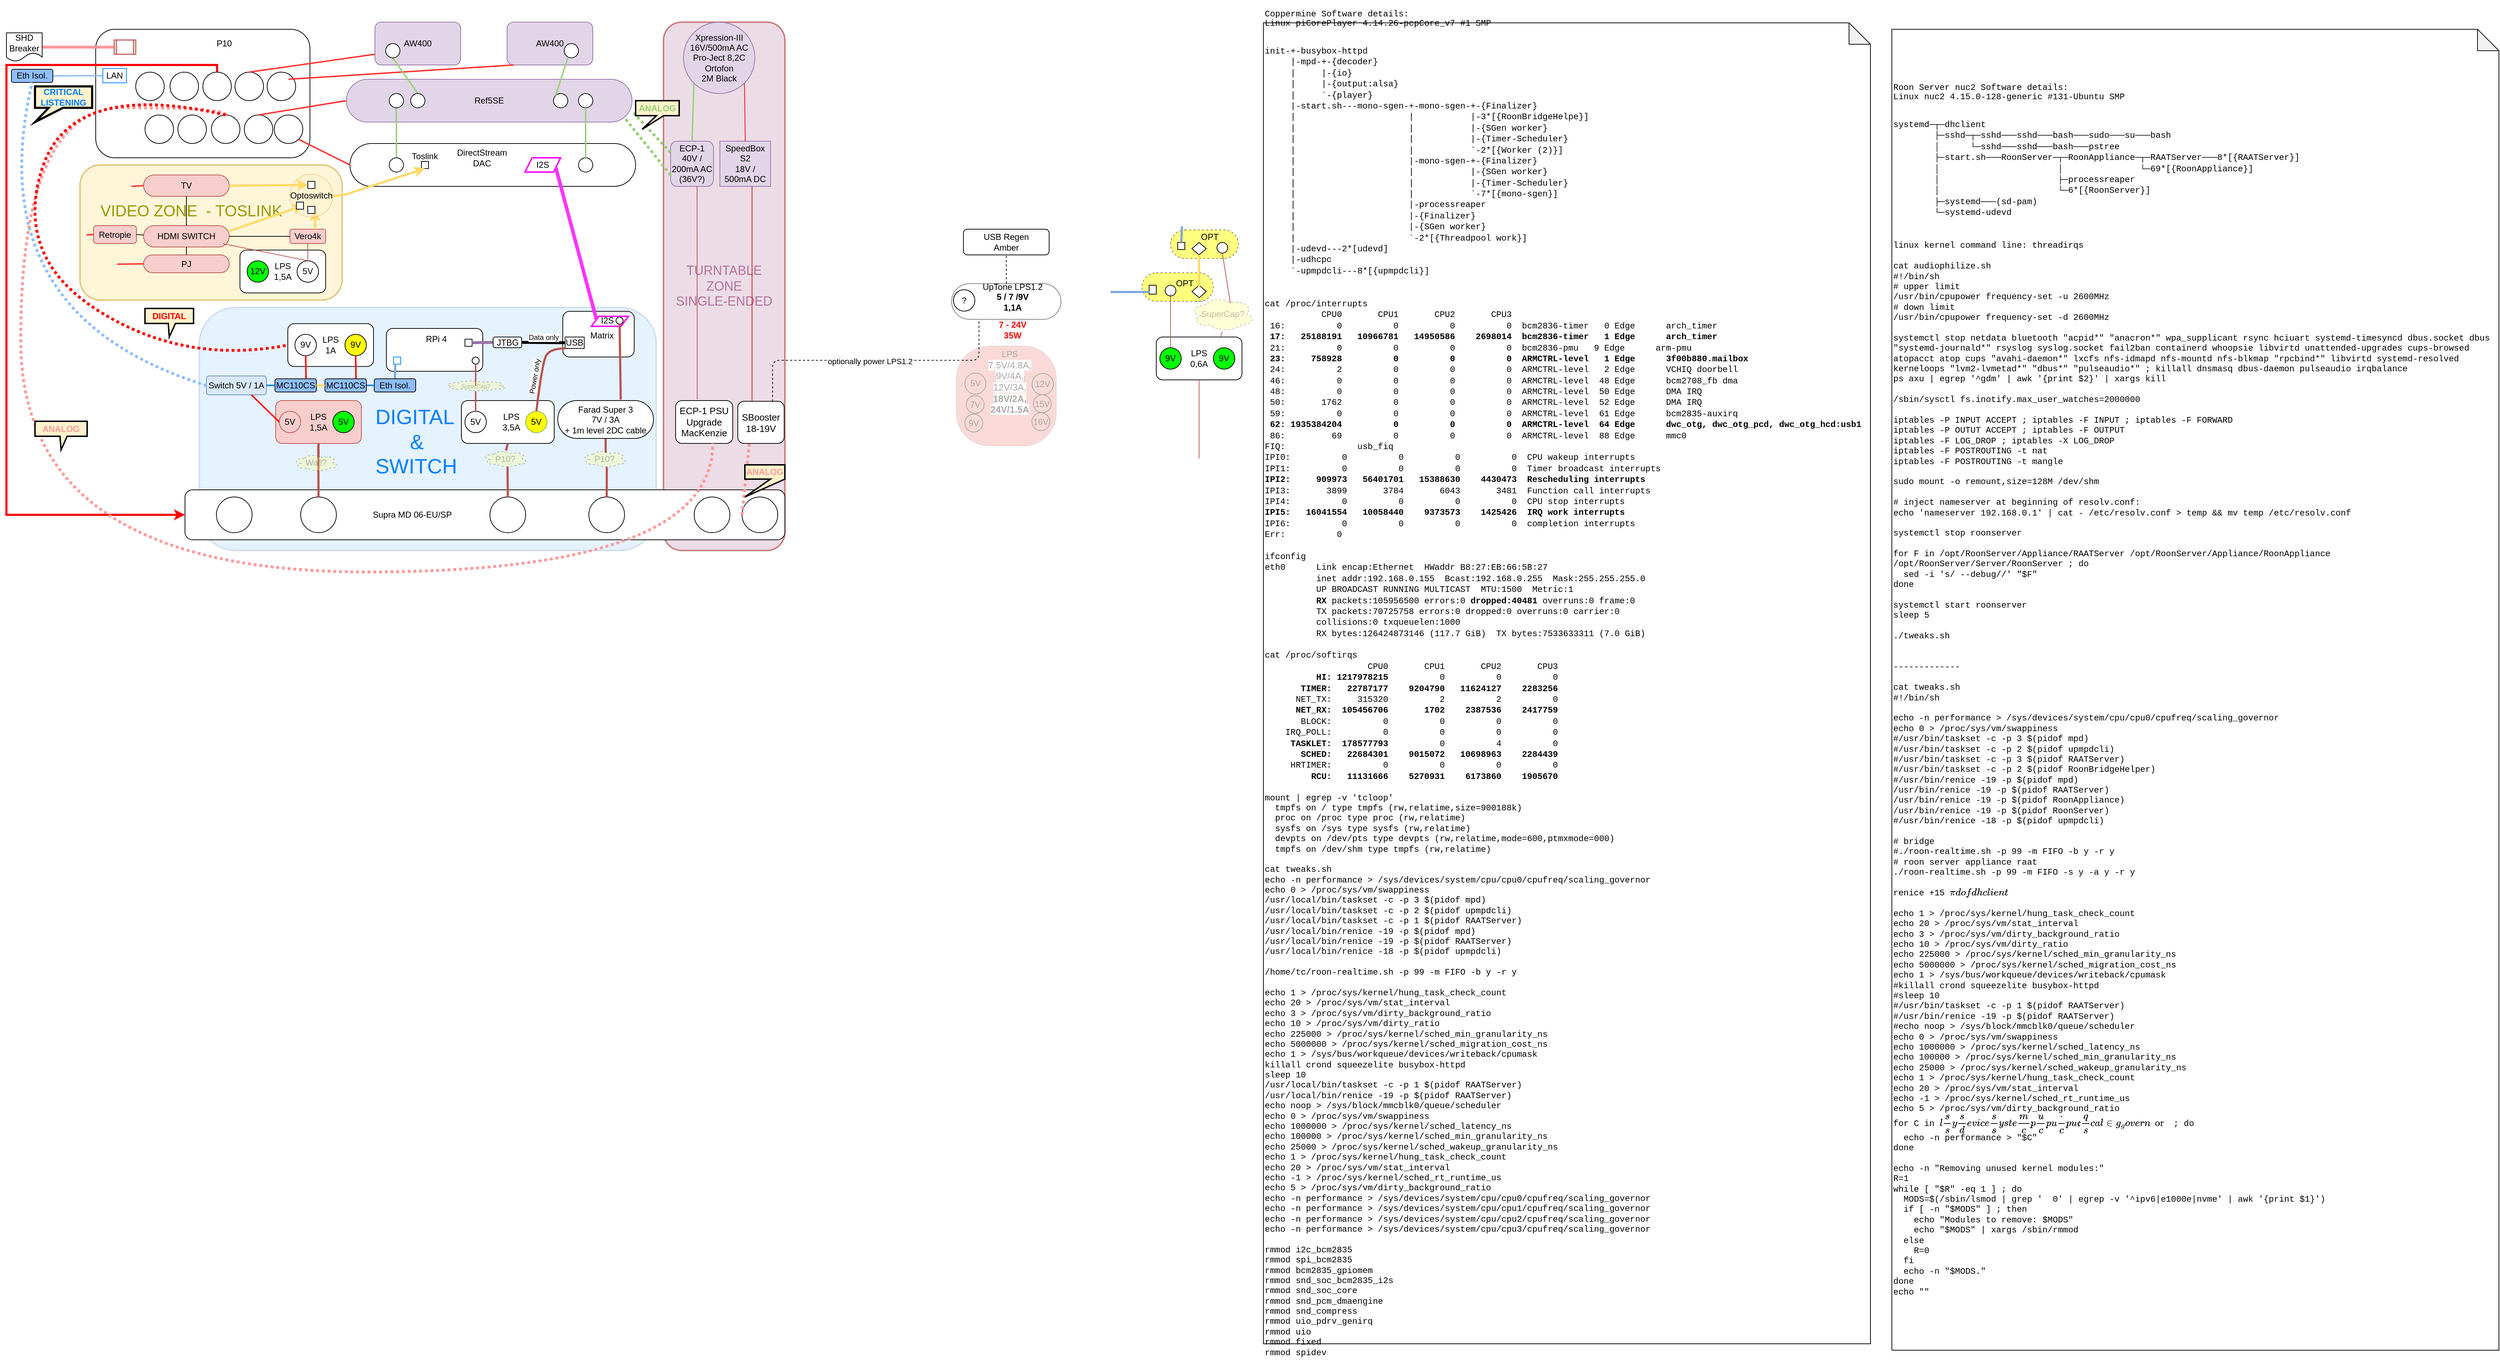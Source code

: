 <mxfile version="14.1.1" type="github" pages="2">
  <diagram id="frB2AARtGY0DQCCk_Cin" name="Page-1">
    <mxGraphModel dx="1248" dy="1771" grid="1" gridSize="10" guides="1" tooltips="1" connect="1" arrows="1" fold="1" page="1" pageScale="1" pageWidth="1100" pageHeight="850" math="0" shadow="0">
      <root>
        <mxCell id="0" />
        <mxCell id="1" parent="0" />
        <mxCell id="OBH05SYVjdOEQUbnL4dN-43" value="&lt;div style=&quot;text-align: left ; font-size: 22px&quot;&gt;&lt;font style=&quot;font-size: 22px&quot; color=&quot;#999900&quot;&gt;VIDEO ZONE &amp;nbsp;- TOSLINK &amp;nbsp; &amp;nbsp; &amp;nbsp; &amp;nbsp;&amp;nbsp;&lt;/font&gt;&lt;/div&gt;&lt;div style=&quot;font-size: 22px&quot;&gt;&lt;font style=&quot;font-size: 22px&quot; color=&quot;#999900&quot;&gt;&lt;br&gt;&lt;/font&gt;&lt;/div&gt;&lt;div&gt;&lt;font style=&quot;font-size: 29px&quot; color=&quot;#666600&quot;&gt;&lt;br&gt;&lt;/font&gt;&lt;/div&gt;" style="rounded=1;whiteSpace=wrap;html=1;strokeColor=#d6b656;strokeWidth=2;fillColor=#fff2cc;opacity=75;align=center;" vertex="1" parent="1">
          <mxGeometry x="113" y="200" width="367" height="189.25" as="geometry" />
        </mxCell>
        <mxCell id="OBH05SYVjdOEQUbnL4dN-46" value="&lt;font style=&quot;font-size: 29px&quot;&gt;&lt;br&gt;&lt;br&gt;&lt;br&gt;&lt;div&gt;&lt;div style=&quot;text-align: left&quot;&gt;&lt;font color=&quot;#007fff&quot;&gt;DIGITAL&lt;/font&gt;&lt;/div&gt;&lt;div style=&quot;text-align: left&quot;&gt;&lt;font color=&quot;#007fff&quot;&gt;&amp;nbsp; &amp;nbsp; &amp;nbsp; &amp;amp;&lt;/font&gt;&lt;/div&gt;&lt;div style=&quot;text-align: left&quot;&gt;&lt;font color=&quot;#007fff&quot;&gt;SWITCH &amp;nbsp; &amp;nbsp;&lt;/font&gt;&lt;/div&gt;&lt;/div&gt;&lt;div style=&quot;text-align: left&quot;&gt;&lt;font color=&quot;#007fff&quot;&gt;&lt;br&gt;&lt;/font&gt;&lt;/div&gt;&lt;div style=&quot;text-align: left&quot;&gt;&lt;font color=&quot;#007fff&quot;&gt;&lt;br&gt;&lt;/font&gt;&lt;/div&gt;&lt;/font&gt;" style="rounded=1;whiteSpace=wrap;html=1;strokeColor=#6c8ebf;strokeWidth=2;opacity=25;align=center;fillColor=#99CCFF;" vertex="1" parent="1">
          <mxGeometry x="280" y="399.5" width="640" height="340.5" as="geometry" />
        </mxCell>
        <mxCell id="OBH05SYVjdOEQUbnL4dN-44" value="&lt;font style=&quot;font-size: 18px&quot; color=&quot;#b5739d&quot;&gt;TURNTABLE&lt;br&gt;ZONE&lt;br&gt;SINGLE-ENDED&lt;/font&gt;" style="rounded=1;whiteSpace=wrap;html=1;strokeColor=#B85450;strokeWidth=2;gradientColor=none;opacity=75;fillColor=#E6D0DE;" vertex="1" parent="1">
          <mxGeometry x="930" width="170" height="740" as="geometry" />
        </mxCell>
        <mxCell id="53s6JgEZ6me2CBDkBuSd-2" value="&lt;font color=&quot;#000000&quot; style=&quot;font-size: 10px;&quot;&gt;Power only&lt;/font&gt;" style="edgeLabel;html=1;align=center;verticalAlign=middle;resizable=0;points=[];fontColor=#A8A8A8;fontSize=10;rotation=-80;" parent="1" vertex="1" connectable="0">
          <mxGeometry x="786.004" y="482.248" as="geometry">
            <mxPoint x="-20" y="-34" as="offset" />
          </mxGeometry>
        </mxCell>
        <mxCell id="76j5sk3wCB9ZU_lOgHT8-112" value="" style="rounded=1;whiteSpace=wrap;html=1;fillColor=#f8cecc;strokeColor=#b85450;" parent="1" vertex="1">
          <mxGeometry x="132" y="285" width="60" height="25" as="geometry" />
        </mxCell>
        <mxCell id="M235wbPJO0eQFkBtWyqc-112" value="" style="rounded=1;whiteSpace=wrap;html=1;arcSize=50;" parent="1" vertex="1">
          <mxGeometry x="491" y="170" width="400" height="60" as="geometry" />
        </mxCell>
        <mxCell id="76j5sk3wCB9ZU_lOgHT8-92" value="" style="shape=parallelogram;perimeter=parallelogramPerimeter;whiteSpace=wrap;html=1;strokeColor=#FF00FF;strokeWidth=2;" parent="1" vertex="1">
          <mxGeometry x="736" y="190" width="50" height="20" as="geometry" />
        </mxCell>
        <mxCell id="M235wbPJO0eQFkBtWyqc-65" value="" style="rounded=1;whiteSpace=wrap;html=1;" parent="1" vertex="1">
          <mxGeometry x="789" y="405" width="100" height="64" as="geometry" />
        </mxCell>
        <mxCell id="M235wbPJO0eQFkBtWyqc-36" value="" style="rounded=1;whiteSpace=wrap;html=1;fillColor=#f8cecc;strokeColor=#b85450;" parent="1" vertex="1">
          <mxGeometry x="407" y="290" width="50" height="20" as="geometry" />
        </mxCell>
        <mxCell id="M235wbPJO0eQFkBtWyqc-79" value="" style="rounded=1;whiteSpace=wrap;html=1;opacity=50;arcSize=33;fillOpacity=50;strokeOpacity=50;textOpacity=50;strokeColor=#A8A8A8;fontColor=#A8A8A8;fillColor=#EA6B66;" parent="1" vertex="1">
          <mxGeometry x="1340" y="453.5" width="140" height="140" as="geometry" />
        </mxCell>
        <mxCell id="M235wbPJO0eQFkBtWyqc-98" value="7V" style="ellipse;whiteSpace=wrap;html=1;aspect=fixed;fillColor=none;fillOpacity=50;strokeColor=#A8A8A8;fontColor=#A8A8A8;" parent="1" vertex="1">
          <mxGeometry x="1354" y="523" width="25" height="25" as="geometry" />
        </mxCell>
        <mxCell id="M235wbPJO0eQFkBtWyqc-96" value="15V" style="ellipse;whiteSpace=wrap;html=1;aspect=fixed;fillColor=none;fillOpacity=50;strokeColor=#A8A8A8;fontColor=#A8A8A8;" parent="1" vertex="1">
          <mxGeometry x="1448" y="522" width="25" height="25" as="geometry" />
        </mxCell>
        <mxCell id="M235wbPJO0eQFkBtWyqc-1" value="&lt;span&gt;Switch 5V / 1A&lt;/span&gt;" style="rounded=1;whiteSpace=wrap;html=1;fillColor=#dae8fc;strokeColor=#6c8ebf;" parent="1" vertex="1">
          <mxGeometry x="290" y="495.5" width="84" height="26.5" as="geometry" />
        </mxCell>
        <mxCell id="M235wbPJO0eQFkBtWyqc-3" value="" style="rounded=1;whiteSpace=wrap;html=1;" parent="1" vertex="1">
          <mxGeometry x="337" y="319.25" width="120" height="60" as="geometry" />
        </mxCell>
        <mxCell id="M235wbPJO0eQFkBtWyqc-5" value="LPS&lt;br&gt;1,5A" style="text;html=1;strokeColor=none;fillColor=none;align=center;verticalAlign=middle;whiteSpace=wrap;rounded=0;" parent="1" vertex="1">
          <mxGeometry x="377" y="339.25" width="40" height="20" as="geometry" />
        </mxCell>
        <mxCell id="M235wbPJO0eQFkBtWyqc-6" value="12V" style="ellipse;whiteSpace=wrap;html=1;aspect=fixed;fillColor=#00FF00;" parent="1" vertex="1">
          <mxGeometry x="347" y="334.25" width="30" height="30" as="geometry" />
        </mxCell>
        <mxCell id="M235wbPJO0eQFkBtWyqc-7" value="5V" style="ellipse;whiteSpace=wrap;html=1;aspect=fixed;fillColor=none;" parent="1" vertex="1">
          <mxGeometry x="417" y="334.25" width="30" height="30" as="geometry" />
        </mxCell>
        <mxCell id="M235wbPJO0eQFkBtWyqc-12" value="" style="rounded=1;whiteSpace=wrap;html=1;fillColor=#f8cecc;strokeColor=#b85450;" parent="1" vertex="1">
          <mxGeometry x="387" y="530" width="120" height="60" as="geometry" />
        </mxCell>
        <mxCell id="M235wbPJO0eQFkBtWyqc-13" value="LPS&lt;br&gt;1,5A" style="text;html=1;strokeColor=none;fillColor=none;align=center;verticalAlign=middle;whiteSpace=wrap;rounded=0;" parent="1" vertex="1">
          <mxGeometry x="422" y="545" width="50" height="30" as="geometry" />
        </mxCell>
        <mxCell id="M235wbPJO0eQFkBtWyqc-14" value="5V" style="ellipse;whiteSpace=wrap;html=1;aspect=fixed;fillColor=#f8cecc;strokeColor=#b85450;" parent="1" vertex="1">
          <mxGeometry x="392" y="545" width="30" height="30" as="geometry" />
        </mxCell>
        <mxCell id="M235wbPJO0eQFkBtWyqc-15" value="5V" style="ellipse;whiteSpace=wrap;html=1;aspect=fixed;fillColor=#00FF00;" parent="1" vertex="1">
          <mxGeometry x="467" y="545" width="30" height="30" as="geometry" />
        </mxCell>
        <mxCell id="M235wbPJO0eQFkBtWyqc-16" value="" style="rounded=1;whiteSpace=wrap;html=1;" parent="1" vertex="1">
          <mxGeometry x="1620" y="441" width="120" height="60" as="geometry" />
        </mxCell>
        <mxCell id="M235wbPJO0eQFkBtWyqc-17" value="LPS&lt;br&gt;0,6A" style="text;html=1;strokeColor=none;fillColor=none;align=center;verticalAlign=middle;whiteSpace=wrap;rounded=0;" parent="1" vertex="1">
          <mxGeometry x="1655" y="456" width="50" height="30" as="geometry" />
        </mxCell>
        <mxCell id="M235wbPJO0eQFkBtWyqc-18" value="9V" style="ellipse;whiteSpace=wrap;html=1;aspect=fixed;fillColor=#00FF00;" parent="1" vertex="1">
          <mxGeometry x="1625" y="456" width="30" height="30" as="geometry" />
        </mxCell>
        <mxCell id="M235wbPJO0eQFkBtWyqc-19" value="9V" style="ellipse;whiteSpace=wrap;html=1;aspect=fixed;fillColor=#00FF00;" parent="1" vertex="1">
          <mxGeometry x="1700" y="456" width="30" height="30" as="geometry" />
        </mxCell>
        <mxCell id="M235wbPJO0eQFkBtWyqc-20" value="" style="rounded=1;whiteSpace=wrap;html=1;" parent="1" vertex="1">
          <mxGeometry x="647" y="530" width="130" height="60" as="geometry" />
        </mxCell>
        <mxCell id="M235wbPJO0eQFkBtWyqc-21" value="LPS&lt;br&gt;3,5A" style="text;html=1;strokeColor=none;fillColor=none;align=center;verticalAlign=middle;whiteSpace=wrap;rounded=0;" parent="1" vertex="1">
          <mxGeometry x="692" y="545" width="50" height="30" as="geometry" />
        </mxCell>
        <mxCell id="M235wbPJO0eQFkBtWyqc-23" value="5V" style="ellipse;whiteSpace=wrap;html=1;aspect=fixed;" parent="1" vertex="1">
          <mxGeometry x="652" y="545" width="30" height="30" as="geometry" />
        </mxCell>
        <mxCell id="M235wbPJO0eQFkBtWyqc-24" value="5V" style="ellipse;whiteSpace=wrap;html=1;aspect=fixed;strokeColor=#82b366;fillColor=#FFFF00;" parent="1" vertex="1">
          <mxGeometry x="737" y="545" width="30" height="30" as="geometry" />
        </mxCell>
        <mxCell id="M235wbPJO0eQFkBtWyqc-25" value="" style="rounded=1;whiteSpace=wrap;html=1;" parent="1" vertex="1">
          <mxGeometry x="260" y="655" width="840" height="70" as="geometry" />
        </mxCell>
        <mxCell id="M235wbPJO0eQFkBtWyqc-26" value="" style="ellipse;whiteSpace=wrap;html=1;aspect=fixed;rotation=0;direction=south;" parent="1" vertex="1">
          <mxGeometry x="304" y="665" width="50" height="50" as="geometry" />
        </mxCell>
        <mxCell id="M235wbPJO0eQFkBtWyqc-27" value="" style="ellipse;whiteSpace=wrap;html=1;aspect=fixed;rotation=0;direction=south;" parent="1" vertex="1">
          <mxGeometry x="422" y="665" width="50" height="50" as="geometry" />
        </mxCell>
        <mxCell id="M235wbPJO0eQFkBtWyqc-28" value="" style="ellipse;whiteSpace=wrap;html=1;aspect=fixed;rotation=0;direction=south;" parent="1" vertex="1">
          <mxGeometry x="825.5" y="665" width="50" height="50" as="geometry" />
        </mxCell>
        <mxCell id="M235wbPJO0eQFkBtWyqc-29" value="" style="ellipse;whiteSpace=wrap;html=1;aspect=fixed;rotation=0;direction=south;" parent="1" vertex="1">
          <mxGeometry x="687" y="665" width="50" height="50" as="geometry" />
        </mxCell>
        <mxCell id="M235wbPJO0eQFkBtWyqc-30" value="" style="ellipse;whiteSpace=wrap;html=1;aspect=fixed;rotation=0;direction=south;" parent="1" vertex="1">
          <mxGeometry x="973" y="665" width="50" height="50" as="geometry" />
        </mxCell>
        <mxCell id="M235wbPJO0eQFkBtWyqc-31" value="" style="ellipse;whiteSpace=wrap;html=1;aspect=fixed;rotation=0;direction=south;" parent="1" vertex="1">
          <mxGeometry x="1040" y="665" width="50" height="50" as="geometry" />
        </mxCell>
        <mxCell id="M235wbPJO0eQFkBtWyqc-33" value="" style="endArrow=none;html=1;fillColor=#f8cecc;strokeColor=#B85450;exitX=0;exitY=0.5;exitDx=0;exitDy=0;strokeWidth=3;entryX=0.55;entryY=0.95;entryDx=0;entryDy=0;entryPerimeter=0;" parent="1" source="M235wbPJO0eQFkBtWyqc-27" edge="1">
          <mxGeometry width="50" height="50" relative="1" as="geometry">
            <mxPoint x="322" y="675" as="sourcePoint" />
            <mxPoint x="446.65" y="593.25" as="targetPoint" />
          </mxGeometry>
        </mxCell>
        <mxCell id="M235wbPJO0eQFkBtWyqc-34" value="" style="endArrow=none;html=1;fillColor=#f8cecc;strokeColor=#B85450;exitX=0;exitY=0.5;exitDx=0;exitDy=0;entryX=0.5;entryY=1;entryDx=0;entryDy=0;" parent="1" target="M235wbPJO0eQFkBtWyqc-16" edge="1">
          <mxGeometry width="50" height="50" relative="1" as="geometry">
            <mxPoint x="1680" y="611" as="sourcePoint" />
            <mxPoint x="1560" y="511" as="targetPoint" />
          </mxGeometry>
        </mxCell>
        <mxCell id="M235wbPJO0eQFkBtWyqc-35" value="" style="endArrow=none;html=1;fillColor=#f8cecc;strokeColor=#B85450;strokeWidth=3;exitX=0.515;exitY=0.04;exitDx=0;exitDy=0;exitPerimeter=0;" parent="1" edge="1" source="76j5sk3wCB9ZU_lOgHT8-115">
          <mxGeometry width="50" height="50" relative="1" as="geometry">
            <mxPoint x="709.067" y="593.675" as="sourcePoint" />
            <mxPoint x="712" y="590" as="targetPoint" />
          </mxGeometry>
        </mxCell>
        <mxCell id="M235wbPJO0eQFkBtWyqc-87" style="edgeStyle=orthogonalEdgeStyle;rounded=0;orthogonalLoop=1;jettySize=auto;html=1;exitX=0.75;exitY=1;exitDx=0;exitDy=0;entryX=1;entryY=0.75;entryDx=0;entryDy=0;strokeColor=#7EA6E0;" parent="1" source="M235wbPJO0eQFkBtWyqc-39" target="M235wbPJO0eQFkBtWyqc-48" edge="1">
          <mxGeometry relative="1" as="geometry" />
        </mxCell>
        <mxCell id="M235wbPJO0eQFkBtWyqc-39" value="" style="rounded=1;whiteSpace=wrap;html=1;arcSize=50;opacity=50;dashed=1;fillColor=#FFFF00;" parent="1" vertex="1">
          <mxGeometry x="1600" y="351" width="100" height="40" as="geometry" />
        </mxCell>
        <mxCell id="M235wbPJO0eQFkBtWyqc-40" value="" style="rounded=1;whiteSpace=wrap;html=1;arcSize=50;opacity=50;dashed=1;fillColor=#FFFF00;" parent="1" vertex="1">
          <mxGeometry x="1640" y="291" width="95" height="40" as="geometry" />
        </mxCell>
        <mxCell id="M235wbPJO0eQFkBtWyqc-41" value="" style="ellipse;whiteSpace=wrap;html=1;aspect=fixed;" parent="1" vertex="1">
          <mxGeometry x="1632.5" y="368.5" width="15" height="15" as="geometry" />
        </mxCell>
        <mxCell id="M235wbPJO0eQFkBtWyqc-42" value="" style="ellipse;whiteSpace=wrap;html=1;aspect=fixed;" parent="1" vertex="1">
          <mxGeometry x="1705" y="308.5" width="15" height="15" as="geometry" />
        </mxCell>
        <mxCell id="M235wbPJO0eQFkBtWyqc-43" value="" style="endArrow=none;html=1;fillColor=#f8cecc;strokeColor=#B85450;exitX=0.5;exitY=0;exitDx=0;exitDy=0;" parent="1" source="M235wbPJO0eQFkBtWyqc-18" edge="1">
          <mxGeometry width="50" height="50" relative="1" as="geometry">
            <mxPoint x="1865" y="466" as="sourcePoint" />
            <mxPoint x="1640" y="381" as="targetPoint" />
          </mxGeometry>
        </mxCell>
        <mxCell id="M235wbPJO0eQFkBtWyqc-44" value="" style="endArrow=none;html=1;fillColor=#f8cecc;strokeColor=#B85450;exitX=0.625;exitY=0.2;exitDx=0;exitDy=0;entryX=0.5;entryY=1;entryDx=0;entryDy=0;exitPerimeter=0;" parent="1" source="76j5sk3wCB9ZU_lOgHT8-69" target="M235wbPJO0eQFkBtWyqc-42" edge="1">
          <mxGeometry width="50" height="50" relative="1" as="geometry">
            <mxPoint x="1650" y="466" as="sourcePoint" />
            <mxPoint x="1650" y="391" as="targetPoint" />
          </mxGeometry>
        </mxCell>
        <mxCell id="M235wbPJO0eQFkBtWyqc-45" value="" style="rhombus;whiteSpace=wrap;html=1;rotation=-180;" parent="1" vertex="1">
          <mxGeometry x="1670" y="368.5" width="20" height="17.5" as="geometry" />
        </mxCell>
        <mxCell id="M235wbPJO0eQFkBtWyqc-46" value="" style="rhombus;whiteSpace=wrap;html=1;rotation=-180;" parent="1" vertex="1">
          <mxGeometry x="1670" y="308.5" width="20" height="17.5" as="geometry" />
        </mxCell>
        <mxCell id="M235wbPJO0eQFkBtWyqc-47" value="" style="endArrow=none;html=1;fillColor=#f8cecc;entryX=0.5;entryY=0;entryDx=0;entryDy=0;strokeColor=#FFD966;strokeWidth=3;" parent="1" target="M235wbPJO0eQFkBtWyqc-46" edge="1">
          <mxGeometry width="50" height="50" relative="1" as="geometry">
            <mxPoint x="1680" y="371" as="sourcePoint" />
            <mxPoint x="1722.5" y="333.5" as="targetPoint" />
          </mxGeometry>
        </mxCell>
        <mxCell id="M235wbPJO0eQFkBtWyqc-48" value="OPT" style="text;html=1;strokeColor=none;fillColor=none;align=center;verticalAlign=middle;whiteSpace=wrap;rounded=0;rotation=0;opacity=50;" parent="1" vertex="1">
          <mxGeometry x="1635" y="351" width="50" height="30" as="geometry" />
        </mxCell>
        <mxCell id="M235wbPJO0eQFkBtWyqc-49" value="OPT" style="text;html=1;strokeColor=none;fillColor=none;align=center;verticalAlign=middle;whiteSpace=wrap;rounded=0;opacity=50;" parent="1" vertex="1">
          <mxGeometry x="1670" y="286" width="50" height="30" as="geometry" />
        </mxCell>
        <mxCell id="M235wbPJO0eQFkBtWyqc-51" value="" style="rounded=1;whiteSpace=wrap;html=1;" parent="1" vertex="1">
          <mxGeometry x="542" y="429" width="135" height="60" as="geometry" />
        </mxCell>
        <mxCell id="M235wbPJO0eQFkBtWyqc-52" value="RPi 4" style="text;html=1;strokeColor=none;fillColor=none;align=center;verticalAlign=middle;whiteSpace=wrap;rounded=0;" parent="1" vertex="1">
          <mxGeometry x="592" y="434" width="40" height="20" as="geometry" />
        </mxCell>
        <mxCell id="M235wbPJO0eQFkBtWyqc-53" value="" style="ellipse;whiteSpace=wrap;html=1;aspect=fixed;" parent="1" vertex="1">
          <mxGeometry x="662" y="469" width="10" height="10" as="geometry" />
        </mxCell>
        <mxCell id="M235wbPJO0eQFkBtWyqc-54" value="" style="endArrow=none;html=1;fillColor=#f8cecc;strokeColor=#B85450;entryX=0.5;entryY=1;entryDx=0;entryDy=0;exitX=0.5;exitY=0;exitDx=0;exitDy=0;strokeWidth=2;" parent="1" target="M235wbPJO0eQFkBtWyqc-53" edge="1">
          <mxGeometry width="50" height="50" relative="1" as="geometry">
            <mxPoint x="667" y="509" as="sourcePoint" />
            <mxPoint x="662" y="159" as="targetPoint" />
          </mxGeometry>
        </mxCell>
        <mxCell id="M235wbPJO0eQFkBtWyqc-55" value="" style="rounded=0;whiteSpace=wrap;html=1;strokeColor=#007FFF;" parent="1" vertex="1">
          <mxGeometry x="552" y="469" width="10" height="10" as="geometry" />
        </mxCell>
        <mxCell id="M235wbPJO0eQFkBtWyqc-56" value="" style="rounded=0;whiteSpace=wrap;html=1;" parent="1" vertex="1">
          <mxGeometry x="1650" y="308.5" width="10" height="10" as="geometry" />
        </mxCell>
        <mxCell id="M235wbPJO0eQFkBtWyqc-57" value="" style="endArrow=none;html=1;fillColor=#dae8fc;exitX=0.5;exitY=0;exitDx=0;exitDy=0;entryX=0.25;entryY=1;entryDx=0;entryDy=0;strokeWidth=3;strokeColor=#7EA6E0;" parent="1" source="53s6JgEZ6me2CBDkBuSd-6" target="M235wbPJO0eQFkBtWyqc-55" edge="1">
          <mxGeometry width="50" height="50" relative="1" as="geometry">
            <mxPoint x="477" y="593" as="sourcePoint" />
            <mxPoint x="507" y="393" as="targetPoint" />
          </mxGeometry>
        </mxCell>
        <mxCell id="M235wbPJO0eQFkBtWyqc-60" value="" style="rounded=0;whiteSpace=wrap;html=1;" parent="1" vertex="1">
          <mxGeometry x="1610" y="368.5" width="10" height="12.5" as="geometry" />
        </mxCell>
        <mxCell id="M235wbPJO0eQFkBtWyqc-64" value="" style="endArrow=none;html=1;strokeColor=#7EA6E0;entryX=0;entryY=0.75;entryDx=0;entryDy=0;strokeWidth=3;" parent="1" target="M235wbPJO0eQFkBtWyqc-60" edge="1">
          <mxGeometry width="50" height="50" relative="1" as="geometry">
            <mxPoint x="1556" y="378" as="sourcePoint" />
            <mxPoint x="527" y="400" as="targetPoint" />
          </mxGeometry>
        </mxCell>
        <mxCell id="M235wbPJO0eQFkBtWyqc-67" value="USB" style="rounded=0;whiteSpace=wrap;html=1;" parent="1" vertex="1">
          <mxGeometry x="792.25" y="441" width="26.75" height="16" as="geometry" />
        </mxCell>
        <mxCell id="M235wbPJO0eQFkBtWyqc-68" value="" style="rounded=0;whiteSpace=wrap;html=1;" parent="1" vertex="1">
          <mxGeometry x="652" y="444" width="10" height="10" as="geometry" />
        </mxCell>
        <mxCell id="M235wbPJO0eQFkBtWyqc-69" value="" style="endArrow=none;html=1;entryX=0;entryY=0.5;entryDx=0;entryDy=0;fillColor=#e1d5e7;exitX=1;exitY=0.5;exitDx=0;exitDy=0;strokeWidth=4;" parent="1" source="jf7ATLeE-LSNP4t4z8-3-1" target="M235wbPJO0eQFkBtWyqc-67" edge="1">
          <mxGeometry width="50" height="50" relative="1" as="geometry">
            <mxPoint x="806" y="445.5" as="sourcePoint" />
            <mxPoint x="597" y="513" as="targetPoint" />
          </mxGeometry>
        </mxCell>
        <mxCell id="jf7ATLeE-LSNP4t4z8-3-12" value="&lt;font color=&quot;#000000&quot; style=&quot;font-size: 10px;&quot;&gt;Data only&lt;/font&gt;" style="edgeLabel;html=1;align=center;verticalAlign=middle;resizable=0;points=[];fontColor=#A8A8A8;fontSize=10;" parent="M235wbPJO0eQFkBtWyqc-69" vertex="1" connectable="0">
          <mxGeometry x="0.402" y="-3" relative="1" as="geometry">
            <mxPoint x="-12.01" y="-11.15" as="offset" />
          </mxGeometry>
        </mxCell>
        <mxCell id="M235wbPJO0eQFkBtWyqc-74" value="Supra MD 06-EU/SP&amp;nbsp;" style="text;html=1;strokeColor=none;fillColor=none;align=center;verticalAlign=middle;whiteSpace=wrap;rounded=0;" parent="1" vertex="1">
          <mxGeometry x="520" y="685" width="120" height="10" as="geometry" />
        </mxCell>
        <mxCell id="M235wbPJO0eQFkBtWyqc-80" value="12V" style="ellipse;whiteSpace=wrap;html=1;aspect=fixed;fillColor=none;fillOpacity=50;strokeColor=#A8A8A8;fontColor=#A8A8A8;" parent="1" vertex="1">
          <mxGeometry x="1446" y="492" width="30" height="30" as="geometry" />
        </mxCell>
        <mxCell id="mm1vFh-hCThWvfkdCHbw-8" style="edgeStyle=orthogonalEdgeStyle;rounded=1;jumpStyle=arc;jumpSize=12;orthogonalLoop=1;jettySize=auto;html=1;exitX=0.5;exitY=0;exitDx=0;exitDy=0;entryX=0.5;entryY=1;entryDx=0;entryDy=0;dashed=1;endArrow=none;endFill=0;" parent="1" source="M235wbPJO0eQFkBtWyqc-83" target="mm1vFh-hCThWvfkdCHbw-6" edge="1">
          <mxGeometry relative="1" as="geometry" />
        </mxCell>
        <mxCell id="M235wbPJO0eQFkBtWyqc-83" value="" style="rounded=1;whiteSpace=wrap;html=1;arcSize=50;opacity=50;fillColor=none;" parent="1" vertex="1">
          <mxGeometry x="1333.5" y="366.25" width="153" height="50" as="geometry" />
        </mxCell>
        <mxCell id="M235wbPJO0eQFkBtWyqc-84" value="UpTone LPS1.2&lt;br&gt;&lt;b&gt;5 / 7 /9V&lt;br&gt;1,1A&lt;/b&gt;" style="text;html=1;strokeColor=none;fillColor=none;align=center;verticalAlign=middle;whiteSpace=wrap;rounded=0;rotation=0;" parent="1" vertex="1">
          <mxGeometry x="1371" y="372.25" width="95.5" height="25" as="geometry" />
        </mxCell>
        <mxCell id="M235wbPJO0eQFkBtWyqc-88" value="" style="endArrow=none;html=1;fillColor=#f8cecc;strokeColor=#B85450;entryX=0.5;entryY=1;entryDx=0;entryDy=0;strokeWidth=3;exitX=0.525;exitY=0.177;exitDx=0;exitDy=0;exitPerimeter=0;" parent="1" source="OBH05SYVjdOEQUbnL4dN-31" target="1uxTvB8G4I0eHR2gSPLV-1" edge="1">
          <mxGeometry width="50" height="50" relative="1" as="geometry">
            <mxPoint x="863" y="600" as="sourcePoint" />
            <mxPoint x="837" y="500" as="targetPoint" />
          </mxGeometry>
        </mxCell>
        <mxCell id="M235wbPJO0eQFkBtWyqc-92" value="?" style="ellipse;whiteSpace=wrap;html=1;aspect=fixed;" parent="1" vertex="1">
          <mxGeometry x="1336" y="374.75" width="30" height="30" as="geometry" />
        </mxCell>
        <mxCell id="M235wbPJO0eQFkBtWyqc-95" value="LPS&lt;br&gt;&lt;span style=&quot;font-family: helvetica, arial, sans-serif; font-size: 13px; text-align: left; background-color: rgb(255, 255, 255);&quot;&gt;7.5V/4.8A, 9V/4A, 12V/3A, &lt;b&gt;18V/2A, 24V/1.5A&lt;/b&gt;&lt;/span&gt;" style="text;html=1;fillColor=none;align=center;verticalAlign=middle;whiteSpace=wrap;rounded=0;fillOpacity=50;strokeColor=#A8A8A8;fontColor=#A8A8A8;" parent="1" vertex="1">
          <mxGeometry x="1395" y="496" width="40" height="15" as="geometry" />
        </mxCell>
        <mxCell id="M235wbPJO0eQFkBtWyqc-97" value="16V" style="ellipse;whiteSpace=wrap;html=1;aspect=fixed;fillColor=none;fillOpacity=50;strokeColor=#A8A8A8;fontColor=#A8A8A8;" parent="1" vertex="1">
          <mxGeometry x="1446" y="547" width="25" height="25" as="geometry" />
        </mxCell>
        <mxCell id="M235wbPJO0eQFkBtWyqc-94" value="5V" style="ellipse;whiteSpace=wrap;html=1;aspect=fixed;fillColor=none;fillOpacity=50;strokeColor=#A8A8A8;fontColor=#A8A8A8;" parent="1" vertex="1">
          <mxGeometry x="1352" y="491.5" width="29.5" height="29.5" as="geometry" />
        </mxCell>
        <mxCell id="M235wbPJO0eQFkBtWyqc-99" value="9V" style="ellipse;whiteSpace=wrap;html=1;aspect=fixed;fillColor=none;fillOpacity=50;strokeColor=#A8A8A8;fontColor=#A8A8A8;" parent="1" vertex="1">
          <mxGeometry x="1352" y="549" width="25" height="25" as="geometry" />
        </mxCell>
        <mxCell id="M235wbPJO0eQFkBtWyqc-100" value="" style="shape=parallelogram;perimeter=parallelogramPerimeter;whiteSpace=wrap;html=1;strokeColor=#FF00FF;strokeWidth=2;" parent="1" vertex="1">
          <mxGeometry x="829" y="412" width="52" height="14" as="geometry" />
        </mxCell>
        <mxCell id="M235wbPJO0eQFkBtWyqc-101" value="I2S" style="text;html=1;strokeColor=none;fillColor=none;align=center;verticalAlign=middle;whiteSpace=wrap;rounded=0;" parent="1" vertex="1">
          <mxGeometry x="829" y="409" width="45" height="17.25" as="geometry" />
        </mxCell>
        <mxCell id="M235wbPJO0eQFkBtWyqc-66" value="Matrix" style="text;html=1;strokeColor=none;fillColor=none;align=center;verticalAlign=middle;whiteSpace=wrap;rounded=0;" parent="1" vertex="1">
          <mxGeometry x="823.5" y="424" width="40" height="30" as="geometry" />
        </mxCell>
        <mxCell id="M235wbPJO0eQFkBtWyqc-78" value="" style="ellipse;whiteSpace=wrap;html=1;aspect=fixed;" parent="1" vertex="1">
          <mxGeometry x="863.5" y="413" width="10" height="10" as="geometry" />
        </mxCell>
        <mxCell id="M235wbPJO0eQFkBtWyqc-105" value="" style="endArrow=none;html=1;fillColor=#f8cecc;strokeColor=#B85450;strokeWidth=3;exitX=0.658;exitY=-0.023;exitDx=0;exitDy=0;exitPerimeter=0;" parent="1" target="M235wbPJO0eQFkBtWyqc-78" edge="1" source="1uxTvB8G4I0eHR2gSPLV-1">
          <mxGeometry width="50" height="50" relative="1" as="geometry">
            <mxPoint x="929.5" y="530" as="sourcePoint" />
            <mxPoint x="885" y="300" as="targetPoint" />
          </mxGeometry>
        </mxCell>
        <mxCell id="M235wbPJO0eQFkBtWyqc-113" value="DirectStream DAC" style="text;html=1;strokeColor=none;fillColor=none;align=center;verticalAlign=middle;whiteSpace=wrap;rounded=0;" parent="1" vertex="1">
          <mxGeometry x="626" y="180" width="100" height="20" as="geometry" />
        </mxCell>
        <mxCell id="M235wbPJO0eQFkBtWyqc-114" value="" style="endArrow=none;html=1;entryX=1;entryY=0.75;entryDx=0;entryDy=0;strokeColor=#FF33FF;strokeWidth=5;exitX=0;exitY=0.25;exitDx=0;exitDy=0;" parent="1" source="M235wbPJO0eQFkBtWyqc-100" target="76j5sk3wCB9ZU_lOgHT8-92" edge="1">
          <mxGeometry width="50" height="50" relative="1" as="geometry">
            <mxPoint x="657" y="430" as="sourcePoint" />
            <mxPoint x="707" y="380" as="targetPoint" />
          </mxGeometry>
        </mxCell>
        <mxCell id="76j5sk3wCB9ZU_lOgHT8-1" value="&lt;font color=&quot;#ff0000&quot;&gt;7 - 24V&lt;br&gt;35W&lt;/font&gt;" style="text;html=1;strokeColor=none;fillColor=none;align=center;verticalAlign=middle;whiteSpace=wrap;rounded=0;fontStyle=1" parent="1" vertex="1">
          <mxGeometry x="1393.75" y="416.25" width="50" height="30" as="geometry" />
        </mxCell>
        <mxCell id="76j5sk3wCB9ZU_lOgHT8-6" value="" style="rounded=1;whiteSpace=wrap;html=1;" parent="1" vertex="1">
          <mxGeometry x="135" y="10" width="300" height="180" as="geometry" />
        </mxCell>
        <mxCell id="76j5sk3wCB9ZU_lOgHT8-7" value="P10" style="text;html=1;strokeColor=none;fillColor=none;align=center;verticalAlign=middle;whiteSpace=wrap;rounded=0;" parent="1" vertex="1">
          <mxGeometry x="295" width="40" height="60" as="geometry" />
        </mxCell>
        <mxCell id="76j5sk3wCB9ZU_lOgHT8-10" value="" style="ellipse;whiteSpace=wrap;html=1;aspect=fixed;" parent="1" vertex="1">
          <mxGeometry x="191" y="70" width="40" height="40" as="geometry" />
        </mxCell>
        <mxCell id="76j5sk3wCB9ZU_lOgHT8-11" value="" style="ellipse;whiteSpace=wrap;html=1;aspect=fixed;" parent="1" vertex="1">
          <mxGeometry x="239" y="70" width="40" height="40" as="geometry" />
        </mxCell>
        <mxCell id="cdXIdKlyyr9PJ7xX7_ld-2" style="edgeStyle=orthogonalEdgeStyle;rounded=0;orthogonalLoop=1;jettySize=auto;html=1;exitX=0.5;exitY=0;exitDx=0;exitDy=0;entryX=0;entryY=0.5;entryDx=0;entryDy=0;strokeWidth=3;strokeColor=#FF0000;jumpStyle=arc;" parent="1" source="76j5sk3wCB9ZU_lOgHT8-12" target="M235wbPJO0eQFkBtWyqc-25" edge="1">
          <mxGeometry relative="1" as="geometry">
            <Array as="points">
              <mxPoint x="305" y="60" />
              <mxPoint x="10" y="60" />
              <mxPoint x="10" y="690" />
            </Array>
          </mxGeometry>
        </mxCell>
        <mxCell id="76j5sk3wCB9ZU_lOgHT8-12" value="" style="ellipse;whiteSpace=wrap;html=1;aspect=fixed;" parent="1" vertex="1">
          <mxGeometry x="285" y="70" width="40" height="40" as="geometry" />
        </mxCell>
        <mxCell id="76j5sk3wCB9ZU_lOgHT8-13" value="" style="ellipse;whiteSpace=wrap;html=1;aspect=fixed;" parent="1" vertex="1">
          <mxGeometry x="330" y="70" width="40" height="40" as="geometry" />
        </mxCell>
        <mxCell id="76j5sk3wCB9ZU_lOgHT8-14" value="" style="ellipse;whiteSpace=wrap;html=1;aspect=fixed;" parent="1" vertex="1">
          <mxGeometry x="375" y="70" width="40" height="40" as="geometry" />
        </mxCell>
        <mxCell id="76j5sk3wCB9ZU_lOgHT8-15" value="" style="ellipse;whiteSpace=wrap;html=1;aspect=fixed;" parent="1" vertex="1">
          <mxGeometry x="204" y="130" width="40" height="40" as="geometry" />
        </mxCell>
        <mxCell id="76j5sk3wCB9ZU_lOgHT8-16" value="" style="ellipse;whiteSpace=wrap;html=1;aspect=fixed;" parent="1" vertex="1">
          <mxGeometry x="250" y="130" width="40" height="40" as="geometry" />
        </mxCell>
        <mxCell id="76j5sk3wCB9ZU_lOgHT8-17" value="" style="ellipse;whiteSpace=wrap;html=1;aspect=fixed;" parent="1" vertex="1">
          <mxGeometry x="297" y="130" width="40" height="40" as="geometry" />
        </mxCell>
        <mxCell id="76j5sk3wCB9ZU_lOgHT8-18" value="" style="ellipse;whiteSpace=wrap;html=1;aspect=fixed;" parent="1" vertex="1">
          <mxGeometry x="343" y="130" width="40" height="40" as="geometry" />
        </mxCell>
        <mxCell id="76j5sk3wCB9ZU_lOgHT8-19" value="" style="ellipse;whiteSpace=wrap;html=1;aspect=fixed;" parent="1" vertex="1">
          <mxGeometry x="385" y="130" width="40" height="40" as="geometry" />
        </mxCell>
        <mxCell id="76j5sk3wCB9ZU_lOgHT8-20" value="" style="endArrow=none;html=1;strokeWidth=2;entryX=1;entryY=1;entryDx=0;entryDy=0;strokeColor=#FF3333;exitX=0;exitY=0.5;exitDx=0;exitDy=0;" parent="1" target="76j5sk3wCB9ZU_lOgHT8-19" edge="1" source="M235wbPJO0eQFkBtWyqc-112">
          <mxGeometry width="50" height="50" relative="1" as="geometry">
            <mxPoint x="462" y="200" as="sourcePoint" />
            <mxPoint x="447" y="390" as="targetPoint" />
          </mxGeometry>
        </mxCell>
        <mxCell id="76j5sk3wCB9ZU_lOgHT8-21" value="AW400" style="rounded=1;whiteSpace=wrap;html=1;fillColor=#e1d5e7;strokeColor=#9673a6;" parent="1" vertex="1">
          <mxGeometry x="526" width="120" height="60" as="geometry" />
        </mxCell>
        <mxCell id="76j5sk3wCB9ZU_lOgHT8-22" value="AW400" style="rounded=1;whiteSpace=wrap;html=1;fillColor=#e1d5e7;strokeColor=#9673a6;" parent="1" vertex="1">
          <mxGeometry x="711" width="120" height="60" as="geometry" />
        </mxCell>
        <mxCell id="76j5sk3wCB9ZU_lOgHT8-23" value="Ref5SE" style="rounded=1;whiteSpace=wrap;html=1;arcSize=50;fillColor=#e1d5e7;strokeColor=#9673a6;" parent="1" vertex="1">
          <mxGeometry x="486" y="80" width="400" height="60" as="geometry" />
        </mxCell>
        <mxCell id="76j5sk3wCB9ZU_lOgHT8-24" value="" style="endArrow=none;html=1;strokeColor=#FF3333;strokeWidth=2;entryX=0;entryY=0.75;entryDx=0;entryDy=0;exitX=0.5;exitY=0;exitDx=0;exitDy=0;" parent="1" source="76j5sk3wCB9ZU_lOgHT8-13" target="76j5sk3wCB9ZU_lOgHT8-21" edge="1">
          <mxGeometry width="50" height="50" relative="1" as="geometry">
            <mxPoint x="517" y="400" as="sourcePoint" />
            <mxPoint x="567" y="350" as="targetPoint" />
          </mxGeometry>
        </mxCell>
        <mxCell id="76j5sk3wCB9ZU_lOgHT8-25" value="" style="endArrow=none;html=1;strokeColor=#FF3333;strokeWidth=2;exitX=0.75;exitY=0.25;exitDx=0;exitDy=0;exitPerimeter=0;" parent="1" source="76j5sk3wCB9ZU_lOgHT8-14" edge="1">
          <mxGeometry width="50" height="50" relative="1" as="geometry">
            <mxPoint x="347" y="100" as="sourcePoint" />
            <mxPoint x="720" y="60" as="targetPoint" />
          </mxGeometry>
        </mxCell>
        <mxCell id="76j5sk3wCB9ZU_lOgHT8-26" value="" style="endArrow=none;html=1;strokeColor=#FF3333;strokeWidth=2;entryX=0;entryY=0.5;entryDx=0;entryDy=0;exitX=0.5;exitY=0;exitDx=0;exitDy=0;" parent="1" source="76j5sk3wCB9ZU_lOgHT8-18" target="76j5sk3wCB9ZU_lOgHT8-23" edge="1">
          <mxGeometry width="50" height="50" relative="1" as="geometry">
            <mxPoint x="357" y="90" as="sourcePoint" />
            <mxPoint x="752" y="70" as="targetPoint" />
          </mxGeometry>
        </mxCell>
        <mxCell id="76j5sk3wCB9ZU_lOgHT8-30" value="" style="endArrow=none;html=1;strokeWidth=2;entryX=0.5;entryY=1;entryDx=0;entryDy=0;exitX=0.5;exitY=0;exitDx=0;exitDy=0;fillColor=#b0e3e6;strokeColor=#97D077;" parent="1" source="76j5sk3wCB9ZU_lOgHT8-32" target="76j5sk3wCB9ZU_lOgHT8-31" edge="1">
          <mxGeometry width="50" height="50" relative="1" as="geometry">
            <mxPoint x="556" y="180" as="sourcePoint" />
            <mxPoint x="556" y="150" as="targetPoint" />
          </mxGeometry>
        </mxCell>
        <mxCell id="76j5sk3wCB9ZU_lOgHT8-31" value="" style="ellipse;whiteSpace=wrap;html=1;aspect=fixed;" parent="1" vertex="1">
          <mxGeometry x="546" y="100" width="20" height="20" as="geometry" />
        </mxCell>
        <mxCell id="76j5sk3wCB9ZU_lOgHT8-32" value="" style="ellipse;whiteSpace=wrap;html=1;aspect=fixed;" parent="1" vertex="1">
          <mxGeometry x="546" y="190" width="20" height="20" as="geometry" />
        </mxCell>
        <mxCell id="76j5sk3wCB9ZU_lOgHT8-33" value="" style="ellipse;whiteSpace=wrap;html=1;aspect=fixed;" parent="1" vertex="1">
          <mxGeometry x="811" y="190" width="20" height="20" as="geometry" />
        </mxCell>
        <mxCell id="76j5sk3wCB9ZU_lOgHT8-34" value="" style="ellipse;whiteSpace=wrap;html=1;aspect=fixed;" parent="1" vertex="1">
          <mxGeometry x="811" y="100" width="20" height="20" as="geometry" />
        </mxCell>
        <mxCell id="76j5sk3wCB9ZU_lOgHT8-35" value="" style="endArrow=none;html=1;strokeWidth=2;entryX=0.5;entryY=1;entryDx=0;entryDy=0;exitX=0.5;exitY=0;exitDx=0;exitDy=0;strokeColor=#97D077;" parent="1" source="76j5sk3wCB9ZU_lOgHT8-33" target="76j5sk3wCB9ZU_lOgHT8-34" edge="1">
          <mxGeometry width="50" height="50" relative="1" as="geometry">
            <mxPoint x="566" y="200" as="sourcePoint" />
            <mxPoint x="566" y="130" as="targetPoint" />
          </mxGeometry>
        </mxCell>
        <mxCell id="76j5sk3wCB9ZU_lOgHT8-36" value="" style="endArrow=none;html=1;strokeWidth=2;entryX=0.5;entryY=1;entryDx=0;entryDy=0;fillColor=#b0e3e6;strokeColor=#97D077;exitX=0.5;exitY=0;exitDx=0;exitDy=0;entryPerimeter=0;" parent="1" source="76j5sk3wCB9ZU_lOgHT8-39" target="76j5sk3wCB9ZU_lOgHT8-37" edge="1">
          <mxGeometry width="50" height="50" relative="1" as="geometry">
            <mxPoint x="556" y="100" as="sourcePoint" />
            <mxPoint x="566" y="130" as="targetPoint" />
          </mxGeometry>
        </mxCell>
        <mxCell id="76j5sk3wCB9ZU_lOgHT8-37" value="" style="ellipse;whiteSpace=wrap;html=1;aspect=fixed;" parent="1" vertex="1">
          <mxGeometry x="541" y="30" width="20" height="20" as="geometry" />
        </mxCell>
        <mxCell id="76j5sk3wCB9ZU_lOgHT8-38" value="" style="ellipse;whiteSpace=wrap;html=1;aspect=fixed;" parent="1" vertex="1">
          <mxGeometry x="791" y="30" width="20" height="20" as="geometry" />
        </mxCell>
        <mxCell id="76j5sk3wCB9ZU_lOgHT8-39" value="" style="ellipse;whiteSpace=wrap;html=1;aspect=fixed;" parent="1" vertex="1">
          <mxGeometry x="576" y="100" width="20" height="20" as="geometry" />
        </mxCell>
        <mxCell id="76j5sk3wCB9ZU_lOgHT8-40" value="" style="ellipse;whiteSpace=wrap;html=1;aspect=fixed;" parent="1" vertex="1">
          <mxGeometry x="776" y="100" width="20" height="20" as="geometry" />
        </mxCell>
        <mxCell id="76j5sk3wCB9ZU_lOgHT8-41" value="" style="endArrow=none;html=1;strokeWidth=2;fillColor=#b0e3e6;strokeColor=#97D077;exitX=0;exitY=0;exitDx=0;exitDy=0;" parent="1" source="76j5sk3wCB9ZU_lOgHT8-40" edge="1">
          <mxGeometry width="50" height="50" relative="1" as="geometry">
            <mxPoint x="596" y="110" as="sourcePoint" />
            <mxPoint x="796" y="50" as="targetPoint" />
          </mxGeometry>
        </mxCell>
        <mxCell id="76j5sk3wCB9ZU_lOgHT8-51" value="" style="endArrow=none;html=1;fillColor=#f8cecc;strokeColor=#B85450;entryX=0.5;entryY=0;entryDx=0;entryDy=0;jumpStyle=arc;jumpSize=12;exitX=0.5;exitY=1;exitDx=0;exitDy=0;" parent="1" source="M235wbPJO0eQFkBtWyqc-37" target="M235wbPJO0eQFkBtWyqc-7" edge="1">
          <mxGeometry width="50" height="50" relative="1" as="geometry">
            <mxPoint x="385" y="340" as="sourcePoint" />
            <mxPoint x="402" y="400" as="targetPoint" />
          </mxGeometry>
        </mxCell>
        <mxCell id="M235wbPJO0eQFkBtWyqc-37" value="Vero4k" style="text;html=1;align=center;verticalAlign=middle;whiteSpace=wrap;rounded=0;" parent="1" vertex="1">
          <mxGeometry x="412" y="290" width="40" height="20" as="geometry" />
        </mxCell>
        <mxCell id="76j5sk3wCB9ZU_lOgHT8-58" value="HDMI SWITCH" style="rounded=1;whiteSpace=wrap;html=1;arcSize=50;fillColor=#f8cecc;strokeColor=#b85450;" parent="1" vertex="1">
          <mxGeometry x="202" y="285" width="120" height="30" as="geometry" />
        </mxCell>
        <mxCell id="76j5sk3wCB9ZU_lOgHT8-59" value="" style="endArrow=none;html=1;strokeWidth=1;exitX=1;exitY=0.5;exitDx=0;exitDy=0;entryX=0;entryY=0.5;entryDx=0;entryDy=0;" parent="1" source="76j5sk3wCB9ZU_lOgHT8-58" target="M235wbPJO0eQFkBtWyqc-36" edge="1">
          <mxGeometry width="50" height="50" relative="1" as="geometry">
            <mxPoint x="592" y="460" as="sourcePoint" />
            <mxPoint x="375" y="330" as="targetPoint" />
          </mxGeometry>
        </mxCell>
        <mxCell id="76j5sk3wCB9ZU_lOgHT8-60" value="PJ" style="rounded=1;whiteSpace=wrap;html=1;fillColor=#f8cecc;arcSize=50;strokeColor=#b85450;" parent="1" vertex="1">
          <mxGeometry x="202" y="326" width="120" height="25" as="geometry" />
        </mxCell>
        <mxCell id="76j5sk3wCB9ZU_lOgHT8-61" value="" style="endArrow=none;html=1;strokeWidth=2;strokeColor=#FF3333;exitX=0;exitY=0.5;exitDx=0;exitDy=0;" parent="1" source="76j5sk3wCB9ZU_lOgHT8-60" edge="1">
          <mxGeometry width="50" height="50" relative="1" as="geometry">
            <mxPoint x="537" y="210" as="sourcePoint" />
            <mxPoint x="165" y="339" as="targetPoint" />
          </mxGeometry>
        </mxCell>
        <mxCell id="76j5sk3wCB9ZU_lOgHT8-66" value="&lt;font style=&quot;font-size: 8px&quot;&gt;SuperCap?&lt;/font&gt;" style="ellipse;shape=cloud;whiteSpace=wrap;html=1;fillColor=#FFFF66;dashed=1;opacity=25;textOpacity=25;" parent="1" vertex="1">
          <mxGeometry x="622" y="501" width="90" height="16" as="geometry" />
        </mxCell>
        <mxCell id="76j5sk3wCB9ZU_lOgHT8-67" value="" style="endArrow=none;html=1;fillColor=#f8cecc;strokeColor=#B85450;entryX=0.5;entryY=1;entryDx=0;entryDy=0;exitX=0.5;exitY=0;exitDx=0;exitDy=0;strokeWidth=2;" parent="1" source="M235wbPJO0eQFkBtWyqc-23" target="76j5sk3wCB9ZU_lOgHT8-66" edge="1">
          <mxGeometry width="50" height="50" relative="1" as="geometry">
            <mxPoint x="667" y="536" as="sourcePoint" />
            <mxPoint x="667" y="321" as="targetPoint" />
          </mxGeometry>
        </mxCell>
        <mxCell id="76j5sk3wCB9ZU_lOgHT8-69" value="SuperCap?" style="ellipse;shape=cloud;whiteSpace=wrap;html=1;fillColor=#FFFF66;dashed=1;opacity=25;textOpacity=25;" parent="1" vertex="1">
          <mxGeometry x="1667.5" y="383.5" width="90" height="50" as="geometry" />
        </mxCell>
        <mxCell id="76j5sk3wCB9ZU_lOgHT8-70" value="" style="endArrow=none;html=1;fillColor=#f8cecc;strokeColor=#B85450;exitX=0.75;exitY=0;exitDx=0;exitDy=0;entryX=0.5;entryY=1;entryDx=0;entryDy=0;" parent="1" source="M235wbPJO0eQFkBtWyqc-16" target="76j5sk3wCB9ZU_lOgHT8-69" edge="1">
          <mxGeometry width="50" height="50" relative="1" as="geometry">
            <mxPoint x="1710" y="441" as="sourcePoint" />
            <mxPoint x="1712.5" y="323.5" as="targetPoint" />
          </mxGeometry>
        </mxCell>
        <mxCell id="76j5sk3wCB9ZU_lOgHT8-77" value="" style="endArrow=none;html=1;strokeColor=#9673a6;fillColor=#e1d5e7;exitX=0;exitY=0.5;exitDx=0;exitDy=0;strokeWidth=4;entryX=1;entryY=0.5;entryDx=0;entryDy=0;" parent="1" source="jf7ATLeE-LSNP4t4z8-3-1" target="M235wbPJO0eQFkBtWyqc-68" edge="1">
          <mxGeometry width="50" height="50" relative="1" as="geometry">
            <mxPoint x="797" y="491.5" as="sourcePoint" />
            <mxPoint x="697" y="419" as="targetPoint" />
          </mxGeometry>
        </mxCell>
        <mxCell id="76j5sk3wCB9ZU_lOgHT8-89" value="" style="rounded=0;whiteSpace=wrap;html=1;" parent="1" vertex="1">
          <mxGeometry x="591" y="195" width="10" height="10" as="geometry" />
        </mxCell>
        <mxCell id="76j5sk3wCB9ZU_lOgHT8-90" value="I2S" style="text;html=1;fillColor=none;align=center;verticalAlign=middle;whiteSpace=wrap;rounded=0;" parent="1" vertex="1">
          <mxGeometry x="736" y="182.5" width="50" height="35" as="geometry" />
        </mxCell>
        <mxCell id="76j5sk3wCB9ZU_lOgHT8-93" value="Toslink" style="text;html=1;strokeColor=none;fillColor=none;align=center;verticalAlign=middle;whiteSpace=wrap;rounded=0;" parent="1" vertex="1">
          <mxGeometry x="571" y="170" width="50" height="35" as="geometry" />
        </mxCell>
        <mxCell id="76j5sk3wCB9ZU_lOgHT8-94" value="" style="endArrow=classic;html=1;entryX=1;entryY=0.5;entryDx=0;entryDy=0;fillColor=#fad7ac;strokeColor=#FFD966;rounded=1;strokeWidth=3;exitX=0.75;exitY=0;exitDx=0;exitDy=0;" parent="1" source="M235wbPJO0eQFkBtWyqc-37" target="76j5sk3wCB9ZU_lOgHT8-99" edge="1">
          <mxGeometry width="50" height="50" relative="1" as="geometry">
            <mxPoint x="447" y="305.76" as="sourcePoint" />
            <mxPoint x="662" y="187" as="targetPoint" />
            <Array as="points" />
          </mxGeometry>
        </mxCell>
        <mxCell id="76j5sk3wCB9ZU_lOgHT8-98" value="Optoswitch" style="ellipse;whiteSpace=wrap;html=1;aspect=fixed;opacity=50;fillColor=#fff2cc;strokeColor=#d6b656;" parent="1" vertex="1">
          <mxGeometry x="407" y="213" width="60" height="60" as="geometry" />
        </mxCell>
        <mxCell id="76j5sk3wCB9ZU_lOgHT8-99" value="" style="rounded=0;whiteSpace=wrap;html=1;" parent="1" vertex="1">
          <mxGeometry x="432" y="258" width="10" height="10" as="geometry" />
        </mxCell>
        <mxCell id="76j5sk3wCB9ZU_lOgHT8-100" value="" style="rounded=0;whiteSpace=wrap;html=1;" parent="1" vertex="1">
          <mxGeometry x="432" y="223" width="10" height="10" as="geometry" />
        </mxCell>
        <mxCell id="76j5sk3wCB9ZU_lOgHT8-101" value="" style="endArrow=classic;html=1;entryX=0.5;entryY=1;entryDx=0;entryDy=0;fillColor=#fad7ac;strokeColor=#FFD966;rounded=1;strokeWidth=3;exitX=1;exitY=0.5;exitDx=0;exitDy=0;" parent="1" source="76j5sk3wCB9ZU_lOgHT8-98" target="76j5sk3wCB9ZU_lOgHT8-93" edge="1">
          <mxGeometry width="50" height="50" relative="1" as="geometry">
            <mxPoint x="367" y="328.76" as="sourcePoint" />
            <mxPoint x="362" y="300" as="targetPoint" />
            <Array as="points">
              <mxPoint x="480" y="243" />
            </Array>
          </mxGeometry>
        </mxCell>
        <mxCell id="76j5sk3wCB9ZU_lOgHT8-102" value="" style="endArrow=none;html=1;strokeWidth=1;entryX=0.5;entryY=0;entryDx=0;entryDy=0;exitX=0.5;exitY=1;exitDx=0;exitDy=0;" parent="1" source="76j5sk3wCB9ZU_lOgHT8-58" target="76j5sk3wCB9ZU_lOgHT8-60" edge="1">
          <mxGeometry width="50" height="50" relative="1" as="geometry">
            <mxPoint x="332" y="290" as="sourcePoint" />
            <mxPoint x="402" y="330" as="targetPoint" />
          </mxGeometry>
        </mxCell>
        <mxCell id="76j5sk3wCB9ZU_lOgHT8-103" value="TV" style="rounded=1;whiteSpace=wrap;html=1;fillColor=#f8cecc;arcSize=50;strokeColor=#b85450;" parent="1" vertex="1">
          <mxGeometry x="202" y="214" width="120" height="30" as="geometry" />
        </mxCell>
        <mxCell id="76j5sk3wCB9ZU_lOgHT8-106" value="" style="endArrow=none;html=1;strokeWidth=1;exitX=0.5;exitY=0;exitDx=0;exitDy=0;entryX=0.5;entryY=1;entryDx=0;entryDy=0;" parent="1" source="76j5sk3wCB9ZU_lOgHT8-58" edge="1" target="76j5sk3wCB9ZU_lOgHT8-103">
          <mxGeometry width="50" height="50" relative="1" as="geometry">
            <mxPoint x="332" y="325" as="sourcePoint" />
            <mxPoint x="262" y="260" as="targetPoint" />
          </mxGeometry>
        </mxCell>
        <mxCell id="76j5sk3wCB9ZU_lOgHT8-107" value="" style="endArrow=none;html=1;strokeWidth=2;strokeColor=#FF3333;exitX=0;exitY=0.5;exitDx=0;exitDy=0;" parent="1" source="76j5sk3wCB9ZU_lOgHT8-103" edge="1">
          <mxGeometry width="50" height="50" relative="1" as="geometry">
            <mxPoint x="212" y="385" as="sourcePoint" />
            <mxPoint x="185" y="230" as="targetPoint" />
          </mxGeometry>
        </mxCell>
        <mxCell id="76j5sk3wCB9ZU_lOgHT8-108" value="" style="endArrow=classic;html=1;fillColor=#fad7ac;strokeColor=#FFD966;rounded=1;strokeWidth=3;exitX=1;exitY=0.5;exitDx=0;exitDy=0;entryX=0;entryY=0.5;entryDx=0;entryDy=0;" parent="1" source="76j5sk3wCB9ZU_lOgHT8-103" target="76j5sk3wCB9ZU_lOgHT8-100" edge="1">
          <mxGeometry width="50" height="50" relative="1" as="geometry">
            <mxPoint x="432" y="328.76" as="sourcePoint" />
            <mxPoint x="407" y="244" as="targetPoint" />
            <Array as="points" />
          </mxGeometry>
        </mxCell>
        <mxCell id="76j5sk3wCB9ZU_lOgHT8-109" value="Retropie" style="text;html=1;strokeColor=none;fillColor=none;align=center;verticalAlign=middle;whiteSpace=wrap;rounded=0;" parent="1" vertex="1">
          <mxGeometry x="142" y="275" width="40" height="45" as="geometry" />
        </mxCell>
        <mxCell id="76j5sk3wCB9ZU_lOgHT8-113" value="" style="endArrow=none;html=1;strokeWidth=1;exitX=1;exitY=0.5;exitDx=0;exitDy=0;" parent="1" source="76j5sk3wCB9ZU_lOgHT8-112" edge="1">
          <mxGeometry width="50" height="50" relative="1" as="geometry">
            <mxPoint x="332" y="325" as="sourcePoint" />
            <mxPoint x="202" y="298" as="targetPoint" />
          </mxGeometry>
        </mxCell>
        <mxCell id="76j5sk3wCB9ZU_lOgHT8-114" value="" style="endArrow=none;html=1;strokeWidth=2;strokeColor=#FF3333;exitX=0;exitY=0.5;exitDx=0;exitDy=0;" parent="1" source="76j5sk3wCB9ZU_lOgHT8-112" edge="1">
          <mxGeometry width="50" height="50" relative="1" as="geometry">
            <mxPoint x="212" y="240" as="sourcePoint" />
            <mxPoint x="122" y="298" as="targetPoint" />
          </mxGeometry>
        </mxCell>
        <mxCell id="76j5sk3wCB9ZU_lOgHT8-115" value="P10?" style="ellipse;shape=cloud;whiteSpace=wrap;html=1;fillColor=#FFFF66;dashed=1;opacity=25;textOpacity=25;" parent="1" vertex="1">
          <mxGeometry x="677" y="599" width="63" height="25" as="geometry" />
        </mxCell>
        <mxCell id="76j5sk3wCB9ZU_lOgHT8-116" value="" style="endArrow=none;html=1;fillColor=#f8cecc;strokeColor=#B85450;exitX=0;exitY=0.5;exitDx=0;exitDy=0;strokeWidth=3;entryX=0.55;entryY=0.95;entryDx=0;entryDy=0;entryPerimeter=0;" parent="1" source="M235wbPJO0eQFkBtWyqc-29" edge="1">
          <mxGeometry width="50" height="50" relative="1" as="geometry">
            <mxPoint x="712" y="700" as="sourcePoint" />
            <mxPoint x="711.65" y="622.75" as="targetPoint" />
          </mxGeometry>
        </mxCell>
        <mxCell id="jf7ATLeE-LSNP4t4z8-3-1" value="JTBG" style="rounded=1;whiteSpace=wrap;html=1;" parent="1" vertex="1">
          <mxGeometry x="691.5" y="441" width="40" height="15" as="geometry" />
        </mxCell>
        <mxCell id="jf7ATLeE-LSNP4t4z8-3-5" value="&lt;font color=&quot;#000000&quot;&gt;ECP-1&lt;br&gt;&lt;/font&gt;40V / 200mA AC&lt;br&gt;(36V?)&lt;font color=&quot;#000000&quot;&gt;&lt;br&gt;&lt;/font&gt;" style="rounded=1;whiteSpace=wrap;html=1;strokeColor=#9673a6;fillColor=#e1d5e7;" parent="1" vertex="1">
          <mxGeometry x="940" y="166.75" width="60" height="63.25" as="geometry" />
        </mxCell>
        <mxCell id="jf7ATLeE-LSNP4t4z8-3-6" value="" style="endArrow=none;html=1;fillColor=#f8cecc;strokeColor=#B85450;exitX=0.378;exitY=-0.034;exitDx=0;exitDy=0;curved=1;strokeWidth=1;exitPerimeter=0;" parent="1" source="-6cQfzMzyGC51tP0Eqjj-2" edge="1">
          <mxGeometry width="50" height="50" relative="1" as="geometry">
            <mxPoint x="791.25" y="652.5" as="sourcePoint" />
            <mxPoint x="977" y="230" as="targetPoint" />
            <Array as="points" />
          </mxGeometry>
        </mxCell>
        <mxCell id="jf7ATLeE-LSNP4t4z8-3-7" value="" style="endArrow=none;html=1;strokeWidth=4;entryX=1;entryY=0.75;entryDx=0;entryDy=0;exitX=0;exitY=0.25;exitDx=0;exitDy=0;strokeColor=#97D077;dashed=1;dashPattern=1 1;" parent="1" source="jf7ATLeE-LSNP4t4z8-3-5" target="76j5sk3wCB9ZU_lOgHT8-23" edge="1">
          <mxGeometry width="50" height="50" relative="1" as="geometry">
            <mxPoint x="802" y="200" as="sourcePoint" />
            <mxPoint x="802" y="130" as="targetPoint" />
          </mxGeometry>
        </mxCell>
        <mxCell id="jf7ATLeE-LSNP4t4z8-3-8" value="" style="endArrow=none;html=1;fillColor=#dae8fc;curved=1;entryX=0;entryY=0.5;entryDx=0;entryDy=0;strokeWidth=2;strokeColor=#90BEFF;exitX=1;exitY=0.5;exitDx=0;exitDy=0;" parent="1" source="53s6JgEZ6me2CBDkBuSd-8" target="aQYm6t_41G4kme0ODkEK-2" edge="1">
          <mxGeometry width="50" height="50" relative="1" as="geometry">
            <mxPoint x="80" y="75" as="sourcePoint" />
            <mxPoint x="1095" y="240" as="targetPoint" />
            <Array as="points" />
          </mxGeometry>
        </mxCell>
        <mxCell id="1uxTvB8G4I0eHR2gSPLV-5" style="rounded=1;orthogonalLoop=1;jettySize=auto;html=1;exitX=1;exitY=1;exitDx=0;exitDy=0;entryX=0.5;entryY=0;entryDx=0;entryDy=0;strokeColor=#FF0000;endArrow=none;endFill=0;" parent="1" source="jf7ATLeE-LSNP4t4z8-3-9" target="1uxTvB8G4I0eHR2gSPLV-2" edge="1">
          <mxGeometry relative="1" as="geometry" />
        </mxCell>
        <mxCell id="jf7ATLeE-LSNP4t4z8-3-9" value="&lt;font color=&quot;#000000&quot;&gt;Xpression-III&lt;br&gt;&lt;/font&gt;&lt;span style=&quot;color: rgb(0 , 0 , 0)&quot;&gt;16V/500mA AC&lt;/span&gt;&lt;font color=&quot;#000000&quot;&gt;&lt;br&gt;Pro-Ject 8,2C&lt;br&gt;Ortofon&lt;br&gt;2M Black&lt;br&gt;&lt;/font&gt;" style="ellipse;whiteSpace=wrap;html=1;aspect=fixed;strokeColor=#9673a6;fillColor=#e1d5e7;" parent="1" vertex="1">
          <mxGeometry x="958" width="100" height="100" as="geometry" />
        </mxCell>
        <mxCell id="jf7ATLeE-LSNP4t4z8-3-10" value="" style="endArrow=none;html=1;fillColor=#f8cecc;exitX=0.5;exitY=1;exitDx=0;exitDy=0;strokeWidth=4;entryX=0.25;entryY=1;entryDx=0;entryDy=0;dashed=1;dashPattern=1 1;strokeColor=#FF9999;" parent="1" source="M235wbPJO0eQFkBtWyqc-31" target="1uxTvB8G4I0eHR2gSPLV-6" edge="1">
          <mxGeometry width="50" height="50" relative="1" as="geometry">
            <mxPoint x="1007" y="735" as="sourcePoint" />
            <mxPoint x="1110" y="260" as="targetPoint" />
          </mxGeometry>
        </mxCell>
        <mxCell id="jf7ATLeE-LSNP4t4z8-3-11" value="" style="endArrow=none;html=1;strokeWidth=2;entryX=0;entryY=1;entryDx=0;entryDy=0;exitX=0.5;exitY=0;exitDx=0;exitDy=0;strokeColor=#97D077;" parent="1" source="jf7ATLeE-LSNP4t4z8-3-5" target="jf7ATLeE-LSNP4t4z8-3-9" edge="1">
          <mxGeometry width="50" height="50" relative="1" as="geometry">
            <mxPoint x="925" y="195" as="sourcePoint" />
            <mxPoint x="845" y="135" as="targetPoint" />
          </mxGeometry>
        </mxCell>
        <mxCell id="53s6JgEZ6me2CBDkBuSd-1" value="" style="endArrow=none;html=1;fillColor=#f8cecc;strokeColor=#B85450;exitX=0.5;exitY=0;exitDx=0;exitDy=0;strokeWidth=3;jumpStyle=arc;jumpSize=12;entryX=0;entryY=1;entryDx=0;entryDy=0;curved=1;" parent="1" source="M235wbPJO0eQFkBtWyqc-24" target="M235wbPJO0eQFkBtWyqc-67" edge="1">
          <mxGeometry width="50" height="50" relative="1" as="geometry">
            <mxPoint x="677" y="432.5" as="sourcePoint" />
            <mxPoint x="860" y="300" as="targetPoint" />
            <Array as="points">
              <mxPoint x="760" y="480" />
              <mxPoint x="770" y="457" />
            </Array>
          </mxGeometry>
        </mxCell>
        <mxCell id="53s6JgEZ6me2CBDkBuSd-6" value="Eth Isol." style="rounded=1;whiteSpace=wrap;html=1;fillColor=#90BEFF;" parent="1" vertex="1">
          <mxGeometry x="525" y="499.5" width="58" height="18.5" as="geometry" />
        </mxCell>
        <mxCell id="53s6JgEZ6me2CBDkBuSd-7" value="" style="endArrow=none;html=1;fillColor=#dae8fc;exitX=0.5;exitY=0;exitDx=0;exitDy=0;entryX=0.5;entryY=1;entryDx=0;entryDy=0;strokeWidth=3;strokeColor=#7EA6E0;" parent="1" source="M235wbPJO0eQFkBtWyqc-56" edge="1">
          <mxGeometry width="50" height="50" relative="1" as="geometry">
            <mxPoint x="1655" y="308.5" as="sourcePoint" />
            <mxPoint x="1656" y="286" as="targetPoint" />
          </mxGeometry>
        </mxCell>
        <mxCell id="53s6JgEZ6me2CBDkBuSd-8" value="Eth Isol." style="rounded=1;whiteSpace=wrap;html=1;fillColor=#90BEFF;" parent="1" vertex="1">
          <mxGeometry x="17" y="66" width="58" height="18.5" as="geometry" />
        </mxCell>
        <mxCell id="53s6JgEZ6me2CBDkBuSd-9" value="" style="endArrow=none;html=1;fillColor=#dae8fc;exitX=0;exitY=0.5;exitDx=0;exitDy=0;curved=1;entryX=0.5;entryY=1;entryDx=0;entryDy=0;strokeWidth=4;strokeColor=#90BEFF;dashed=1;dashPattern=1 1;" parent="1" source="M235wbPJO0eQFkBtWyqc-1" target="53s6JgEZ6me2CBDkBuSd-8" edge="1">
          <mxGeometry width="50" height="50" relative="1" as="geometry">
            <mxPoint x="210" y="466.75" as="sourcePoint" />
            <mxPoint x="77" y="100.0" as="targetPoint" />
            <Array as="points">
              <mxPoint x="-30" y="410" />
            </Array>
          </mxGeometry>
        </mxCell>
        <mxCell id="M235wbPJO0eQFkBtWyqc-11" value="" style="endArrow=none;html=1;exitX=0;exitY=0.5;exitDx=0;exitDy=0;entryX=0.75;entryY=1;entryDx=0;entryDy=0;strokeColor=#FF0000;strokeWidth=2;jumpStyle=arc;jumpSize=8;" parent="1" source="M235wbPJO0eQFkBtWyqc-14" target="M235wbPJO0eQFkBtWyqc-1" edge="1">
          <mxGeometry width="50" height="50" relative="1" as="geometry">
            <mxPoint x="287" y="480" as="sourcePoint" />
            <mxPoint x="272" y="490" as="targetPoint" />
          </mxGeometry>
        </mxCell>
        <mxCell id="-6cQfzMzyGC51tP0Eqjj-2" value="&lt;span&gt;&lt;font style=&quot;font-size: 13px&quot;&gt;ECP-1 PSU Upgrade MacKenzie&lt;/font&gt;&lt;/span&gt;" style="rounded=1;whiteSpace=wrap;html=1;" parent="1" vertex="1">
          <mxGeometry x="947" y="530" width="80" height="60" as="geometry" />
        </mxCell>
        <mxCell id="1uxTvB8G4I0eHR2gSPLV-1" value="Farad Super 3&lt;br&gt;7V / 3A&lt;br&gt;+ 1m level 2DC cable&lt;br&gt;" style="rounded=1;whiteSpace=wrap;html=1;arcSize=50;" parent="1" vertex="1">
          <mxGeometry x="782" y="530" width="134" height="53" as="geometry" />
        </mxCell>
        <mxCell id="1uxTvB8G4I0eHR2gSPLV-2" value="SpeedBox S2&lt;br&gt;18V / 500mA DC" style="rounded=0;whiteSpace=wrap;html=1;fillColor=#e1d5e7;strokeColor=#9673a6;" parent="1" vertex="1">
          <mxGeometry x="1009" y="166.75" width="71" height="63.25" as="geometry" />
        </mxCell>
        <mxCell id="mm1vFh-hCThWvfkdCHbw-2" style="edgeStyle=orthogonalEdgeStyle;rounded=1;jumpStyle=arc;jumpSize=12;orthogonalLoop=1;jettySize=auto;html=1;exitX=0.25;exitY=0;exitDx=0;exitDy=0;entryX=0.25;entryY=1;entryDx=0;entryDy=0;strokeColor=none;" parent="1" source="1uxTvB8G4I0eHR2gSPLV-6" target="M235wbPJO0eQFkBtWyqc-83" edge="1">
          <mxGeometry relative="1" as="geometry" />
        </mxCell>
        <mxCell id="mm1vFh-hCThWvfkdCHbw-4" style="edgeStyle=orthogonalEdgeStyle;rounded=1;jumpStyle=arc;jumpSize=12;orthogonalLoop=1;jettySize=auto;html=1;exitX=0.75;exitY=0;exitDx=0;exitDy=0;entryX=0.25;entryY=1;entryDx=0;entryDy=0;dashed=1;endArrow=none;endFill=0;" parent="1" source="1uxTvB8G4I0eHR2gSPLV-6" target="M235wbPJO0eQFkBtWyqc-83" edge="1">
          <mxGeometry relative="1" as="geometry" />
        </mxCell>
        <mxCell id="mm1vFh-hCThWvfkdCHbw-5" value="optionally power LPS1.2" style="edgeLabel;html=1;align=center;verticalAlign=middle;resizable=0;points=[];" parent="mm1vFh-hCThWvfkdCHbw-4" vertex="1" connectable="0">
          <mxGeometry x="-0.043" relative="1" as="geometry">
            <mxPoint y="1" as="offset" />
          </mxGeometry>
        </mxCell>
        <mxCell id="1uxTvB8G4I0eHR2gSPLV-6" value="&lt;font size=&quot;2&quot;&gt;SBooster&lt;br&gt;18-19V&lt;br&gt;&lt;/font&gt;" style="rounded=1;whiteSpace=wrap;html=1;" parent="1" vertex="1">
          <mxGeometry x="1034" y="531" width="65" height="59" as="geometry" />
        </mxCell>
        <mxCell id="1uxTvB8G4I0eHR2gSPLV-7" value="" style="endArrow=none;html=1;strokeColor=#FF0000;" parent="1" edge="1">
          <mxGeometry width="50" height="50" relative="1" as="geometry">
            <mxPoint x="1054" y="531" as="sourcePoint" />
            <mxPoint x="1054" y="230" as="targetPoint" />
          </mxGeometry>
        </mxCell>
        <mxCell id="mm1vFh-hCThWvfkdCHbw-1" value="" style="endArrow=none;html=1;strokeColor=none;jumpStyle=arc;jumpSize=12;" parent="1" edge="1">
          <mxGeometry width="50" height="50" relative="1" as="geometry">
            <mxPoint x="680" y="429" as="sourcePoint" />
            <mxPoint x="730" y="379" as="targetPoint" />
          </mxGeometry>
        </mxCell>
        <mxCell id="mm1vFh-hCThWvfkdCHbw-6" value="USB Regen&lt;br&gt;Amber" style="rounded=1;whiteSpace=wrap;html=1;" parent="1" vertex="1">
          <mxGeometry x="1350" y="290" width="120" height="36" as="geometry" />
        </mxCell>
        <mxCell id="diTDphLQHruljw2sMIFr-3" value="" style="endArrow=none;html=1;strokeWidth=2;entryX=0;entryY=0.5;entryDx=0;entryDy=0;strokeColor=#007FFF;jumpStyle=arc;jumpSize=8;exitX=1;exitY=0.5;exitDx=0;exitDy=0;" parent="1" source="OBH05SYVjdOEQUbnL4dN-8" target="53s6JgEZ6me2CBDkBuSd-6" edge="1">
          <mxGeometry width="50" height="50" relative="1" as="geometry">
            <mxPoint x="470" y="509" as="sourcePoint" />
            <mxPoint x="620" y="310" as="targetPoint" />
          </mxGeometry>
        </mxCell>
        <mxCell id="PKS79ConWNvzZfTB2AbD-1" value="" style="endArrow=classic;html=1;fillColor=#fad7ac;strokeColor=#FFD966;rounded=1;strokeWidth=3;exitX=1;exitY=0.25;exitDx=0;exitDy=0;entryX=1;entryY=0.5;entryDx=0;entryDy=0;" parent="1" source="76j5sk3wCB9ZU_lOgHT8-58" target="PKS79ConWNvzZfTB2AbD-2" edge="1">
          <mxGeometry width="50" height="50" relative="1" as="geometry">
            <mxPoint x="332" y="240" as="sourcePoint" />
            <mxPoint x="442" y="238" as="targetPoint" />
            <Array as="points" />
          </mxGeometry>
        </mxCell>
        <mxCell id="PKS79ConWNvzZfTB2AbD-2" value="" style="rounded=0;whiteSpace=wrap;html=1;" parent="1" vertex="1">
          <mxGeometry x="416" y="252" width="10" height="10" as="geometry" />
        </mxCell>
        <mxCell id="53s6JgEZ6me2CBDkBuSd-13" value="" style="endArrow=none;html=1;fillColor=#f8cecc;curved=1;entryX=0.5;entryY=1;entryDx=0;entryDy=0;strokeWidth=4;edgeStyle=orthogonalEdgeStyle;dashed=1;dashPattern=1 1;strokeColor=#FF9999;exitX=0.5;exitY=0;exitDx=0;exitDy=0;" parent="1" source="76j5sk3wCB9ZU_lOgHT8-17" edge="1">
          <mxGeometry width="50" height="50" relative="1" as="geometry">
            <mxPoint x="298.0" y="150.053" as="sourcePoint" />
            <mxPoint x="999" y="590" as="targetPoint" />
            <Array as="points">
              <mxPoint x="317" y="120" />
              <mxPoint x="30" y="120" />
              <mxPoint x="30" y="770" />
              <mxPoint x="999" y="770" />
            </Array>
          </mxGeometry>
        </mxCell>
        <mxCell id="aQYm6t_41G4kme0ODkEK-2" value="LAN" style="rounded=0;whiteSpace=wrap;html=1;strokeColor=#007FFF;" parent="1" vertex="1">
          <mxGeometry x="145" y="65" width="33" height="20" as="geometry" />
        </mxCell>
        <mxCell id="ypcxiQf_RE1Gg7YUXVHt-1" value="&lt;p style=&quot;line-height: 100%&quot;&gt;&lt;font face=&quot;Courier New&quot;&gt;Coppermine Software details:&lt;br&gt;Linux piCorePlayer 4.14.26-pcpCore_v7 #1 SMP&lt;br&gt;&lt;br&gt;&lt;/font&gt;&lt;/p&gt;&lt;div&gt;&lt;font face=&quot;Courier New&quot;&gt;init-+-busybox-httpd&lt;/font&gt;&lt;/div&gt;&lt;div&gt;&lt;font face=&quot;Courier New&quot;&gt;&amp;nbsp; &amp;nbsp; &amp;nbsp;|-mpd-+-{decoder}&lt;/font&gt;&lt;/div&gt;&lt;div&gt;&lt;font face=&quot;Courier New&quot;&gt;&amp;nbsp; &amp;nbsp; &amp;nbsp;| &amp;nbsp; &amp;nbsp; |-{io}&lt;/font&gt;&lt;/div&gt;&lt;div&gt;&lt;font face=&quot;Courier New&quot;&gt;&amp;nbsp; &amp;nbsp; &amp;nbsp;| &amp;nbsp; &amp;nbsp; |-{output:alsa}&lt;/font&gt;&lt;/div&gt;&lt;div&gt;&lt;font face=&quot;Courier New&quot;&gt;&amp;nbsp; &amp;nbsp; &amp;nbsp;| &amp;nbsp; &amp;nbsp; `-{player}&lt;/font&gt;&lt;/div&gt;&lt;div&gt;&lt;font face=&quot;Courier New&quot;&gt;&amp;nbsp; &amp;nbsp; &amp;nbsp;|-start.sh---mono-sgen-+-mono-sgen-+-{Finalizer}&lt;/font&gt;&lt;/div&gt;&lt;div&gt;&lt;font face=&quot;Courier New&quot;&gt;&amp;nbsp; &amp;nbsp; &amp;nbsp;| &amp;nbsp; &amp;nbsp; &amp;nbsp; &amp;nbsp; &amp;nbsp; &amp;nbsp; &amp;nbsp; &amp;nbsp; &amp;nbsp; &amp;nbsp; &amp;nbsp;| &amp;nbsp; &amp;nbsp; &amp;nbsp; &amp;nbsp; &amp;nbsp; |-3*[{RoonBridgeHelpe}]&lt;/font&gt;&lt;/div&gt;&lt;div&gt;&lt;font face=&quot;Courier New&quot;&gt;&amp;nbsp; &amp;nbsp; &amp;nbsp;| &amp;nbsp; &amp;nbsp; &amp;nbsp; &amp;nbsp; &amp;nbsp; &amp;nbsp; &amp;nbsp; &amp;nbsp; &amp;nbsp; &amp;nbsp; &amp;nbsp;| &amp;nbsp; &amp;nbsp; &amp;nbsp; &amp;nbsp; &amp;nbsp; |-{SGen worker}&lt;/font&gt;&lt;/div&gt;&lt;div&gt;&lt;font face=&quot;Courier New&quot;&gt;&amp;nbsp; &amp;nbsp; &amp;nbsp;| &amp;nbsp; &amp;nbsp; &amp;nbsp; &amp;nbsp; &amp;nbsp; &amp;nbsp; &amp;nbsp; &amp;nbsp; &amp;nbsp; &amp;nbsp; &amp;nbsp;| &amp;nbsp; &amp;nbsp; &amp;nbsp; &amp;nbsp; &amp;nbsp; |-{Timer-Scheduler}&lt;/font&gt;&lt;/div&gt;&lt;div&gt;&lt;font face=&quot;Courier New&quot;&gt;&amp;nbsp; &amp;nbsp; &amp;nbsp;| &amp;nbsp; &amp;nbsp; &amp;nbsp; &amp;nbsp; &amp;nbsp; &amp;nbsp; &amp;nbsp; &amp;nbsp; &amp;nbsp; &amp;nbsp; &amp;nbsp;| &amp;nbsp; &amp;nbsp; &amp;nbsp; &amp;nbsp; &amp;nbsp; `-2*[{Worker (2)}]&lt;/font&gt;&lt;/div&gt;&lt;div&gt;&lt;font face=&quot;Courier New&quot;&gt;&amp;nbsp; &amp;nbsp; &amp;nbsp;| &amp;nbsp; &amp;nbsp; &amp;nbsp; &amp;nbsp; &amp;nbsp; &amp;nbsp; &amp;nbsp; &amp;nbsp; &amp;nbsp; &amp;nbsp; &amp;nbsp;|-mono-sgen-+-{Finalizer}&lt;/font&gt;&lt;/div&gt;&lt;div&gt;&lt;font face=&quot;Courier New&quot;&gt;&amp;nbsp; &amp;nbsp; &amp;nbsp;| &amp;nbsp; &amp;nbsp; &amp;nbsp; &amp;nbsp; &amp;nbsp; &amp;nbsp; &amp;nbsp; &amp;nbsp; &amp;nbsp; &amp;nbsp; &amp;nbsp;| &amp;nbsp; &amp;nbsp; &amp;nbsp; &amp;nbsp; &amp;nbsp; |-{SGen worker}&lt;/font&gt;&lt;/div&gt;&lt;div&gt;&lt;font face=&quot;Courier New&quot;&gt;&amp;nbsp; &amp;nbsp; &amp;nbsp;| &amp;nbsp; &amp;nbsp; &amp;nbsp; &amp;nbsp; &amp;nbsp; &amp;nbsp; &amp;nbsp; &amp;nbsp; &amp;nbsp; &amp;nbsp; &amp;nbsp;| &amp;nbsp; &amp;nbsp; &amp;nbsp; &amp;nbsp; &amp;nbsp; |-{Timer-Scheduler}&lt;/font&gt;&lt;/div&gt;&lt;div&gt;&lt;font face=&quot;Courier New&quot;&gt;&amp;nbsp; &amp;nbsp; &amp;nbsp;| &amp;nbsp; &amp;nbsp; &amp;nbsp; &amp;nbsp; &amp;nbsp; &amp;nbsp; &amp;nbsp; &amp;nbsp; &amp;nbsp; &amp;nbsp; &amp;nbsp;| &amp;nbsp; &amp;nbsp; &amp;nbsp; &amp;nbsp; &amp;nbsp; `-7*[{mono-sgen}]&lt;/font&gt;&lt;/div&gt;&lt;div&gt;&lt;font face=&quot;Courier New&quot;&gt;&amp;nbsp; &amp;nbsp; &amp;nbsp;| &amp;nbsp; &amp;nbsp; &amp;nbsp; &amp;nbsp; &amp;nbsp; &amp;nbsp; &amp;nbsp; &amp;nbsp; &amp;nbsp; &amp;nbsp; &amp;nbsp;|-processreaper&lt;/font&gt;&lt;/div&gt;&lt;div&gt;&lt;font face=&quot;Courier New&quot;&gt;&amp;nbsp; &amp;nbsp; &amp;nbsp;| &amp;nbsp; &amp;nbsp; &amp;nbsp; &amp;nbsp; &amp;nbsp; &amp;nbsp; &amp;nbsp; &amp;nbsp; &amp;nbsp; &amp;nbsp; &amp;nbsp;|-{Finalizer}&lt;/font&gt;&lt;/div&gt;&lt;div&gt;&lt;font face=&quot;Courier New&quot;&gt;&amp;nbsp; &amp;nbsp; &amp;nbsp;| &amp;nbsp; &amp;nbsp; &amp;nbsp; &amp;nbsp; &amp;nbsp; &amp;nbsp; &amp;nbsp; &amp;nbsp; &amp;nbsp; &amp;nbsp; &amp;nbsp;|-{SGen worker}&lt;/font&gt;&lt;/div&gt;&lt;div&gt;&lt;font face=&quot;Courier New&quot;&gt;&amp;nbsp; &amp;nbsp; &amp;nbsp;| &amp;nbsp; &amp;nbsp; &amp;nbsp; &amp;nbsp; &amp;nbsp; &amp;nbsp; &amp;nbsp; &amp;nbsp; &amp;nbsp; &amp;nbsp; &amp;nbsp;`-2*[{Threadpool work}]&lt;/font&gt;&lt;/div&gt;&lt;div&gt;&lt;font face=&quot;Courier New&quot;&gt;&amp;nbsp; &amp;nbsp; &amp;nbsp;|-udevd---2*[udevd]&lt;/font&gt;&lt;/div&gt;&lt;div&gt;&lt;font face=&quot;Courier New&quot;&gt;&amp;nbsp; &amp;nbsp; &amp;nbsp;|-udhcpc&lt;/font&gt;&lt;/div&gt;&lt;div&gt;&lt;font face=&quot;Courier New&quot;&gt;&amp;nbsp; &amp;nbsp; &amp;nbsp;`-upmpdcli---8*[{upmpdcli}]&lt;/font&gt;&lt;/div&gt;&lt;div&gt;&lt;font face=&quot;Courier New&quot;&gt;&lt;br&gt;&lt;/font&gt;&lt;/div&gt;&lt;div&gt;&lt;font face=&quot;Courier New&quot;&gt;&lt;br&gt;&lt;/font&gt;&lt;/div&gt;&lt;div&gt;&lt;div&gt;&lt;font face=&quot;Courier New&quot;&gt;cat /proc/interrupts&lt;/font&gt;&lt;/div&gt;&lt;div&gt;&lt;font face=&quot;Courier New&quot;&gt;&amp;nbsp; &amp;nbsp; &amp;nbsp; &amp;nbsp; &amp;nbsp; &amp;nbsp;CPU0 &amp;nbsp; &amp;nbsp; &amp;nbsp; CPU1 &amp;nbsp; &amp;nbsp; &amp;nbsp; CPU2 &amp;nbsp; &amp;nbsp; &amp;nbsp; CPU3&lt;/font&gt;&lt;/div&gt;&lt;div&gt;&lt;font face=&quot;Courier New&quot;&gt;&amp;nbsp;16: &amp;nbsp; &amp;nbsp; &amp;nbsp; &amp;nbsp; &amp;nbsp;0 &amp;nbsp; &amp;nbsp; &amp;nbsp; &amp;nbsp; &amp;nbsp;0 &amp;nbsp; &amp;nbsp; &amp;nbsp; &amp;nbsp; &amp;nbsp;0 &amp;nbsp; &amp;nbsp; &amp;nbsp; &amp;nbsp; &amp;nbsp;0 &amp;nbsp;bcm2836-timer &amp;nbsp; 0 Edge &amp;nbsp; &amp;nbsp; &amp;nbsp;arch_timer&lt;/font&gt;&lt;/div&gt;&lt;div&gt;&lt;font face=&quot;Courier New&quot;&gt;&lt;b&gt;&amp;nbsp;17: &amp;nbsp; 25188191 &amp;nbsp; 10966781 &amp;nbsp; 14950586 &amp;nbsp; &amp;nbsp;2698014 &amp;nbsp;bcm2836-timer &amp;nbsp; 1 Edge &amp;nbsp; &amp;nbsp; &amp;nbsp;arch_timer&lt;/b&gt;&lt;/font&gt;&lt;/div&gt;&lt;div&gt;&lt;font face=&quot;Courier New&quot;&gt;&amp;nbsp;21: &amp;nbsp; &amp;nbsp; &amp;nbsp; &amp;nbsp; &amp;nbsp;0 &amp;nbsp; &amp;nbsp; &amp;nbsp; &amp;nbsp; &amp;nbsp;0 &amp;nbsp; &amp;nbsp; &amp;nbsp; &amp;nbsp; &amp;nbsp;0 &amp;nbsp; &amp;nbsp; &amp;nbsp; &amp;nbsp; &amp;nbsp;0 &amp;nbsp;bcm2836-pmu &amp;nbsp; 9 Edge &amp;nbsp; &amp;nbsp; &amp;nbsp;arm-pmu&lt;/font&gt;&lt;/div&gt;&lt;div&gt;&lt;font face=&quot;Courier New&quot;&gt;&lt;b&gt;&amp;nbsp;23: &amp;nbsp; &amp;nbsp; 758928 &amp;nbsp; &amp;nbsp; &amp;nbsp; &amp;nbsp; &amp;nbsp;0 &amp;nbsp; &amp;nbsp; &amp;nbsp; &amp;nbsp; &amp;nbsp;0 &amp;nbsp; &amp;nbsp; &amp;nbsp; &amp;nbsp; &amp;nbsp;0 &amp;nbsp;ARMCTRL-level &amp;nbsp; 1 Edge &amp;nbsp; &amp;nbsp; &amp;nbsp;3f00b880.mailbox&lt;/b&gt;&lt;/font&gt;&lt;/div&gt;&lt;div&gt;&lt;font face=&quot;Courier New&quot;&gt;&amp;nbsp;24: &amp;nbsp; &amp;nbsp; &amp;nbsp; &amp;nbsp; &amp;nbsp;2 &amp;nbsp; &amp;nbsp; &amp;nbsp; &amp;nbsp; &amp;nbsp;0 &amp;nbsp; &amp;nbsp; &amp;nbsp; &amp;nbsp; &amp;nbsp;0 &amp;nbsp; &amp;nbsp; &amp;nbsp; &amp;nbsp; &amp;nbsp;0 &amp;nbsp;ARMCTRL-level &amp;nbsp; 2 Edge &amp;nbsp; &amp;nbsp; &amp;nbsp;VCHIQ doorbell&lt;/font&gt;&lt;/div&gt;&lt;div&gt;&lt;font face=&quot;Courier New&quot;&gt;&amp;nbsp;46: &amp;nbsp; &amp;nbsp; &amp;nbsp; &amp;nbsp; &amp;nbsp;0 &amp;nbsp; &amp;nbsp; &amp;nbsp; &amp;nbsp; &amp;nbsp;0 &amp;nbsp; &amp;nbsp; &amp;nbsp; &amp;nbsp; &amp;nbsp;0 &amp;nbsp; &amp;nbsp; &amp;nbsp; &amp;nbsp; &amp;nbsp;0 &amp;nbsp;ARMCTRL-level &amp;nbsp;48 Edge &amp;nbsp; &amp;nbsp; &amp;nbsp;bcm2708_fb dma&lt;/font&gt;&lt;/div&gt;&lt;div&gt;&lt;font face=&quot;Courier New&quot;&gt;&amp;nbsp;48: &amp;nbsp; &amp;nbsp; &amp;nbsp; &amp;nbsp; &amp;nbsp;0 &amp;nbsp; &amp;nbsp; &amp;nbsp; &amp;nbsp; &amp;nbsp;0 &amp;nbsp; &amp;nbsp; &amp;nbsp; &amp;nbsp; &amp;nbsp;0 &amp;nbsp; &amp;nbsp; &amp;nbsp; &amp;nbsp; &amp;nbsp;0 &amp;nbsp;ARMCTRL-level &amp;nbsp;50 Edge &amp;nbsp; &amp;nbsp; &amp;nbsp;DMA IRQ&lt;/font&gt;&lt;/div&gt;&lt;div&gt;&lt;font face=&quot;Courier New&quot;&gt;&amp;nbsp;50: &amp;nbsp; &amp;nbsp; &amp;nbsp; 1762 &amp;nbsp; &amp;nbsp; &amp;nbsp; &amp;nbsp; &amp;nbsp;0 &amp;nbsp; &amp;nbsp; &amp;nbsp; &amp;nbsp; &amp;nbsp;0 &amp;nbsp; &amp;nbsp; &amp;nbsp; &amp;nbsp; &amp;nbsp;0 &amp;nbsp;ARMCTRL-level &amp;nbsp;52 Edge &amp;nbsp; &amp;nbsp; &amp;nbsp;DMA IRQ&lt;/font&gt;&lt;/div&gt;&lt;div&gt;&lt;font face=&quot;Courier New&quot;&gt;&amp;nbsp;59: &amp;nbsp; &amp;nbsp; &amp;nbsp; &amp;nbsp; &amp;nbsp;0 &amp;nbsp; &amp;nbsp; &amp;nbsp; &amp;nbsp; &amp;nbsp;0 &amp;nbsp; &amp;nbsp; &amp;nbsp; &amp;nbsp; &amp;nbsp;0 &amp;nbsp; &amp;nbsp; &amp;nbsp; &amp;nbsp; &amp;nbsp;0 &amp;nbsp;ARMCTRL-level &amp;nbsp;61 Edge &amp;nbsp; &amp;nbsp; &amp;nbsp;bcm2835-auxirq&lt;/font&gt;&lt;/div&gt;&lt;div&gt;&lt;font face=&quot;Courier New&quot;&gt;&lt;b&gt;&amp;nbsp;62: 1935384204 &amp;nbsp; &amp;nbsp; &amp;nbsp; &amp;nbsp; &amp;nbsp;0 &amp;nbsp; &amp;nbsp; &amp;nbsp; &amp;nbsp; &amp;nbsp;0 &amp;nbsp; &amp;nbsp; &amp;nbsp; &amp;nbsp; &amp;nbsp;0 &amp;nbsp;ARMCTRL-level &amp;nbsp;64 Edge &amp;nbsp; &amp;nbsp; &amp;nbsp;dwc_otg, dwc_otg_pcd, dwc_otg_hcd:usb1&lt;/b&gt;&lt;/font&gt;&lt;/div&gt;&lt;div&gt;&lt;font face=&quot;Courier New&quot;&gt;&amp;nbsp;86: &amp;nbsp; &amp;nbsp; &amp;nbsp; &amp;nbsp; 69 &amp;nbsp; &amp;nbsp; &amp;nbsp; &amp;nbsp; &amp;nbsp;0 &amp;nbsp; &amp;nbsp; &amp;nbsp; &amp;nbsp; &amp;nbsp;0 &amp;nbsp; &amp;nbsp; &amp;nbsp; &amp;nbsp; &amp;nbsp;0 &amp;nbsp;ARMCTRL-level &amp;nbsp;88 Edge &amp;nbsp; &amp;nbsp; &amp;nbsp;mmc0&lt;/font&gt;&lt;/div&gt;&lt;div&gt;&lt;font face=&quot;Courier New&quot;&gt;FIQ: &amp;nbsp; &amp;nbsp; &amp;nbsp; &amp;nbsp; &amp;nbsp; &amp;nbsp; &amp;nbsp;usb_fiq&lt;/font&gt;&lt;/div&gt;&lt;div&gt;&lt;font face=&quot;Courier New&quot;&gt;IPI0: &amp;nbsp; &amp;nbsp; &amp;nbsp; &amp;nbsp; &amp;nbsp;0 &amp;nbsp; &amp;nbsp; &amp;nbsp; &amp;nbsp; &amp;nbsp;0 &amp;nbsp; &amp;nbsp; &amp;nbsp; &amp;nbsp; &amp;nbsp;0 &amp;nbsp; &amp;nbsp; &amp;nbsp; &amp;nbsp; &amp;nbsp;0 &amp;nbsp;CPU wakeup interrupts&lt;/font&gt;&lt;/div&gt;&lt;div&gt;&lt;font face=&quot;Courier New&quot;&gt;IPI1: &amp;nbsp; &amp;nbsp; &amp;nbsp; &amp;nbsp; &amp;nbsp;0 &amp;nbsp; &amp;nbsp; &amp;nbsp; &amp;nbsp; &amp;nbsp;0 &amp;nbsp; &amp;nbsp; &amp;nbsp; &amp;nbsp; &amp;nbsp;0 &amp;nbsp; &amp;nbsp; &amp;nbsp; &amp;nbsp; &amp;nbsp;0 &amp;nbsp;Timer broadcast interrupts&lt;/font&gt;&lt;/div&gt;&lt;div&gt;&lt;font face=&quot;Courier New&quot;&gt;&lt;b&gt;IPI2: &amp;nbsp; &amp;nbsp; 909973 &amp;nbsp; 56401701 &amp;nbsp; 15388630 &amp;nbsp; &amp;nbsp;4430473 &amp;nbsp;Rescheduling interrupts&lt;/b&gt;&lt;/font&gt;&lt;/div&gt;&lt;div&gt;&lt;font face=&quot;Courier New&quot;&gt;IPI3: &amp;nbsp; &amp;nbsp; &amp;nbsp; 3899 &amp;nbsp; &amp;nbsp; &amp;nbsp; 3784 &amp;nbsp; &amp;nbsp; &amp;nbsp; 6043 &amp;nbsp; &amp;nbsp; &amp;nbsp; 3481 &amp;nbsp;Function call interrupts&lt;/font&gt;&lt;/div&gt;&lt;div&gt;&lt;font face=&quot;Courier New&quot;&gt;IPI4: &amp;nbsp; &amp;nbsp; &amp;nbsp; &amp;nbsp; &amp;nbsp;0 &amp;nbsp; &amp;nbsp; &amp;nbsp; &amp;nbsp; &amp;nbsp;0 &amp;nbsp; &amp;nbsp; &amp;nbsp; &amp;nbsp; &amp;nbsp;0 &amp;nbsp; &amp;nbsp; &amp;nbsp; &amp;nbsp; &amp;nbsp;0 &amp;nbsp;CPU stop interrupts&lt;/font&gt;&lt;/div&gt;&lt;div&gt;&lt;font face=&quot;Courier New&quot;&gt;&lt;b&gt;IPI5: &amp;nbsp; 16041554 &amp;nbsp; 10058440 &amp;nbsp; &amp;nbsp;9373573 &amp;nbsp; &amp;nbsp;1425426 &amp;nbsp;IRQ work interrupts&lt;/b&gt;&lt;/font&gt;&lt;/div&gt;&lt;div&gt;&lt;font face=&quot;Courier New&quot;&gt;IPI6: &amp;nbsp; &amp;nbsp; &amp;nbsp; &amp;nbsp; &amp;nbsp;0 &amp;nbsp; &amp;nbsp; &amp;nbsp; &amp;nbsp; &amp;nbsp;0 &amp;nbsp; &amp;nbsp; &amp;nbsp; &amp;nbsp; &amp;nbsp;0 &amp;nbsp; &amp;nbsp; &amp;nbsp; &amp;nbsp; &amp;nbsp;0 &amp;nbsp;completion interrupts&lt;/font&gt;&lt;/div&gt;&lt;div&gt;&lt;font face=&quot;Courier New&quot;&gt;Err: &amp;nbsp; &amp;nbsp; &amp;nbsp; &amp;nbsp; &amp;nbsp;0&lt;/font&gt;&lt;/div&gt;&lt;/div&gt;&lt;div&gt;&lt;font face=&quot;Courier New&quot;&gt;&lt;br&gt;&lt;/font&gt;&lt;/div&gt;&lt;div&gt;&lt;div&gt;&lt;font face=&quot;Courier New&quot;&gt;ifconfig&lt;/font&gt;&lt;/div&gt;&lt;div&gt;&lt;font face=&quot;Courier New&quot;&gt;eth0 &amp;nbsp; &amp;nbsp; &amp;nbsp;Link encap:Ethernet &amp;nbsp;HWaddr B8:27:EB:66:5B:27&lt;/font&gt;&lt;/div&gt;&lt;div&gt;&lt;font face=&quot;Courier New&quot;&gt;&amp;nbsp; &amp;nbsp; &amp;nbsp; &amp;nbsp; &amp;nbsp; inet addr:192.168.0.155 &amp;nbsp;Bcast:192.168.0.255 &amp;nbsp;Mask:255.255.255.0&lt;/font&gt;&lt;/div&gt;&lt;div&gt;&lt;font face=&quot;Courier New&quot;&gt;&amp;nbsp; &amp;nbsp; &amp;nbsp; &amp;nbsp; &amp;nbsp; UP BROADCAST RUNNING MULTICAST &amp;nbsp;MTU:1500 &amp;nbsp;Metric:1&lt;/font&gt;&lt;/div&gt;&lt;div&gt;&lt;font face=&quot;Courier New&quot;&gt;&amp;nbsp; &amp;nbsp; &amp;nbsp; &amp;nbsp; &amp;nbsp; &lt;b&gt;RX&lt;/b&gt; packets:105956500 errors:0 &lt;b&gt;dropped:40481 &lt;/b&gt;overruns:0 frame:0&lt;/font&gt;&lt;/div&gt;&lt;div&gt;&lt;font face=&quot;Courier New&quot;&gt;&amp;nbsp; &amp;nbsp; &amp;nbsp; &amp;nbsp; &amp;nbsp; TX packets:70725758 errors:0 dropped:0 overruns:0 carrier:0&lt;/font&gt;&lt;/div&gt;&lt;div&gt;&lt;font face=&quot;Courier New&quot;&gt;&amp;nbsp; &amp;nbsp; &amp;nbsp; &amp;nbsp; &amp;nbsp; collisions:0 txqueuelen:1000&lt;/font&gt;&lt;/div&gt;&lt;div&gt;&lt;font face=&quot;Courier New&quot;&gt;&amp;nbsp; &amp;nbsp; &amp;nbsp; &amp;nbsp; &amp;nbsp; RX bytes:126424873146 (117.7 GiB) &amp;nbsp;TX bytes:7533633311 (7.0 GiB)&lt;/font&gt;&lt;/div&gt;&lt;/div&gt;&lt;div&gt;&lt;font face=&quot;Courier New&quot;&gt;&lt;br&gt;&lt;/font&gt;&lt;/div&gt;&lt;div&gt;&lt;div&gt;&lt;font face=&quot;Courier New&quot;&gt;cat /proc/softirqs&lt;/font&gt;&lt;/div&gt;&lt;div&gt;&lt;font face=&quot;Courier New&quot;&gt;&amp;nbsp; &amp;nbsp; &amp;nbsp; &amp;nbsp; &amp;nbsp; &amp;nbsp; &amp;nbsp; &amp;nbsp; &amp;nbsp; &amp;nbsp; CPU0 &amp;nbsp; &amp;nbsp; &amp;nbsp; CPU1 &amp;nbsp; &amp;nbsp; &amp;nbsp; CPU2 &amp;nbsp; &amp;nbsp; &amp;nbsp; CPU3&lt;/font&gt;&lt;/div&gt;&lt;div&gt;&lt;font face=&quot;Courier New&quot;&gt;&amp;nbsp; &amp;nbsp; &amp;nbsp; &amp;nbsp; &amp;nbsp; &lt;b&gt;HI: 1217978215 &lt;/b&gt;&amp;nbsp; &amp;nbsp; &amp;nbsp; &amp;nbsp; &amp;nbsp;0 &amp;nbsp; &amp;nbsp; &amp;nbsp; &amp;nbsp; &amp;nbsp;0 &amp;nbsp; &amp;nbsp; &amp;nbsp; &amp;nbsp; &amp;nbsp;0&lt;/font&gt;&lt;/div&gt;&lt;div&gt;&lt;font face=&quot;Courier New&quot;&gt;&amp;nbsp; &amp;nbsp; &amp;nbsp;&lt;b&gt; &amp;nbsp;TIMER: &amp;nbsp; 22787177 &amp;nbsp; &amp;nbsp;9204790 &amp;nbsp; 11624127 &amp;nbsp; &amp;nbsp;2283256&lt;/b&gt;&lt;/font&gt;&lt;/div&gt;&lt;div&gt;&lt;font face=&quot;Courier New&quot;&gt;&amp;nbsp; &amp;nbsp; &amp;nbsp; NET_TX: &amp;nbsp; &amp;nbsp; 315320 &amp;nbsp; &amp;nbsp; &amp;nbsp; &amp;nbsp; &amp;nbsp;2 &amp;nbsp; &amp;nbsp; &amp;nbsp; &amp;nbsp; &amp;nbsp;2 &amp;nbsp; &amp;nbsp; &amp;nbsp; &amp;nbsp; &amp;nbsp;0&lt;/font&gt;&lt;/div&gt;&lt;div&gt;&lt;font face=&quot;Courier New&quot;&gt;&amp;nbsp; &amp;nbsp; &amp;nbsp;&lt;b&gt; NET_RX: &amp;nbsp;105456706 &amp;nbsp; &amp;nbsp; &amp;nbsp; 1702 &amp;nbsp; &amp;nbsp;2387536 &amp;nbsp; &amp;nbsp;2417759&lt;/b&gt;&lt;/font&gt;&lt;/div&gt;&lt;div&gt;&lt;font face=&quot;Courier New&quot;&gt;&amp;nbsp; &amp;nbsp; &amp;nbsp; &amp;nbsp;BLOCK: &amp;nbsp; &amp;nbsp; &amp;nbsp; &amp;nbsp; &amp;nbsp;0 &amp;nbsp; &amp;nbsp; &amp;nbsp; &amp;nbsp; &amp;nbsp;0 &amp;nbsp; &amp;nbsp; &amp;nbsp; &amp;nbsp; &amp;nbsp;0 &amp;nbsp; &amp;nbsp; &amp;nbsp; &amp;nbsp; &amp;nbsp;0&lt;/font&gt;&lt;/div&gt;&lt;div&gt;&lt;font face=&quot;Courier New&quot;&gt;&amp;nbsp; &amp;nbsp; IRQ_POLL: &amp;nbsp; &amp;nbsp; &amp;nbsp; &amp;nbsp; &amp;nbsp;0 &amp;nbsp; &amp;nbsp; &amp;nbsp; &amp;nbsp; &amp;nbsp;0 &amp;nbsp; &amp;nbsp; &amp;nbsp; &amp;nbsp; &amp;nbsp;0 &amp;nbsp; &amp;nbsp; &amp;nbsp; &amp;nbsp; &amp;nbsp;0&lt;/font&gt;&lt;/div&gt;&lt;div&gt;&lt;font face=&quot;Courier New&quot;&gt;&amp;nbsp; &amp;nbsp; &amp;nbsp;&lt;b&gt;TASKLET: &amp;nbsp;178577793 &lt;/b&gt;&amp;nbsp; &amp;nbsp; &amp;nbsp; &amp;nbsp; &amp;nbsp;0 &amp;nbsp; &amp;nbsp; &amp;nbsp; &amp;nbsp; &amp;nbsp;4 &amp;nbsp; &amp;nbsp; &amp;nbsp; &amp;nbsp; &amp;nbsp;0&lt;/font&gt;&lt;/div&gt;&lt;div&gt;&lt;font face=&quot;Courier New&quot;&gt;&amp;nbsp; &amp;nbsp; &amp;nbsp; &lt;b&gt;&amp;nbsp;SCHED: &amp;nbsp; 22684301 &amp;nbsp; &amp;nbsp;9015072 &amp;nbsp; 10698963 &amp;nbsp; &amp;nbsp;2284439&lt;/b&gt;&lt;/font&gt;&lt;/div&gt;&lt;div&gt;&lt;font face=&quot;Courier New&quot;&gt;&amp;nbsp; &amp;nbsp; &amp;nbsp;HRTIMER: &amp;nbsp; &amp;nbsp; &amp;nbsp; &amp;nbsp; &amp;nbsp;0 &amp;nbsp; &amp;nbsp; &amp;nbsp; &amp;nbsp; &amp;nbsp;0 &amp;nbsp; &amp;nbsp; &amp;nbsp; &amp;nbsp; &amp;nbsp;0 &amp;nbsp; &amp;nbsp; &amp;nbsp; &amp;nbsp; &amp;nbsp;0&lt;/font&gt;&lt;/div&gt;&lt;div&gt;&lt;font face=&quot;Courier New&quot;&gt;&amp;nbsp; &amp;nbsp; &amp;nbsp; &amp;nbsp; &amp;nbsp;&lt;b&gt;RCU: &amp;nbsp; 11131666 &amp;nbsp; &amp;nbsp;5270931 &amp;nbsp; &amp;nbsp;6173860 &amp;nbsp; &amp;nbsp;1905670&lt;/b&gt;&lt;/font&gt;&lt;/div&gt;&lt;/div&gt;&lt;div&gt;&lt;font face=&quot;Courier New&quot;&gt;&lt;b&gt;&lt;br&gt;&lt;/b&gt;&lt;/font&gt;&lt;/div&gt;&lt;div&gt;&lt;font face=&quot;Courier New&quot;&gt;&lt;div&gt;mount | egrep -v &#39;tcloop&#39;&lt;/div&gt;&lt;div&gt;&amp;nbsp; tmpfs on / type tmpfs (rw,relatime,size=900188k)&lt;/div&gt;&lt;div&gt;&amp;nbsp; proc on /proc type proc (rw,relatime)&lt;/div&gt;&lt;div&gt;&amp;nbsp; sysfs on /sys type sysfs (rw,relatime)&lt;/div&gt;&lt;div&gt;&amp;nbsp; devpts on /dev/pts type devpts (rw,relatime,mode=600,ptmxmode=000)&lt;/div&gt;&lt;div&gt;&amp;nbsp; tmpfs on /dev/shm type tmpfs (rw,relatime)&lt;/div&gt;&lt;div&gt;&lt;br&gt;&lt;/div&gt;&lt;div&gt;cat tweaks.sh&lt;/div&gt;&lt;div&gt;&lt;div&gt;echo -n performance &amp;gt; /sys/devices/system/cpu/cpu0/cpufreq/scaling_governor&lt;/div&gt;&lt;div&gt;echo 0 &amp;gt; /proc/sys/vm/swappiness&lt;/div&gt;&lt;div&gt;/usr/local/bin/taskset -c -p 3 $(pidof mpd)&lt;/div&gt;&lt;div&gt;/usr/local/bin/taskset -c -p 2 $(pidof upmpdcli)&lt;/div&gt;&lt;div&gt;/usr/local/bin/taskset -c -p 1 $(pidof RAATServer)&lt;/div&gt;&lt;div&gt;/usr/local/bin/renice -19 -p $(pidof mpd)&lt;/div&gt;&lt;div&gt;/usr/local/bin/renice -19 -p $(pidof RAATServer)&lt;/div&gt;&lt;div&gt;/usr/local/bin/renice -18 -p $(pidof upmpdcli)&lt;/div&gt;&lt;div&gt;&lt;br&gt;&lt;/div&gt;&lt;div&gt;/home/tc/roon-realtime.sh -p 99 -m FIFO -b y -r y&lt;/div&gt;&lt;/div&gt;&lt;div&gt;&lt;br&gt;&lt;/div&gt;&lt;div&gt;&lt;div&gt;echo 1 &amp;gt; /proc/sys/kernel/hung_task_check_count&lt;/div&gt;&lt;div&gt;echo 20 &amp;gt; /proc/sys/vm/stat_interval&lt;/div&gt;&lt;div&gt;echo 3 &amp;gt; /proc/sys/vm/dirty_background_ratio&lt;/div&gt;&lt;div&gt;echo 10 &amp;gt; /proc/sys/vm/dirty_ratio&lt;/div&gt;&lt;div&gt;echo 225000 &amp;gt; /proc/sys/kernel/sched_min_granularity_ns&lt;/div&gt;&lt;div&gt;echo 5000000 &amp;gt; /proc/sys/kernel/sched_migration_cost_ns&lt;/div&gt;&lt;div&gt;echo 1 &amp;gt; /sys/bus/workqueue/devices/writeback/cpumask&lt;/div&gt;&lt;div&gt;killall crond squeezelite busybox-httpd&lt;/div&gt;&lt;div&gt;sleep 10&lt;/div&gt;&lt;div&gt;/usr/local/bin/taskset -c -p 1 $(pidof RAATServer)&lt;/div&gt;&lt;div&gt;/usr/local/bin/renice -19 -p $(pidof RAATServer)&lt;/div&gt;&lt;div&gt;echo noop &amp;gt; /sys/block/mmcblk0/queue/scheduler&lt;/div&gt;&lt;div&gt;echo 0 &amp;gt; /proc/sys/vm/swappiness&lt;/div&gt;&lt;div&gt;echo 1000000 &amp;gt; /proc/sys/kernel/sched_latency_ns&lt;/div&gt;&lt;div&gt;echo 100000 &amp;gt; /proc/sys/kernel/sched_min_granularity_ns&lt;/div&gt;&lt;div&gt;echo 25000 &amp;gt; /proc/sys/kernel/sched_wakeup_granularity_ns&lt;/div&gt;&lt;div&gt;echo 1 &amp;gt; /proc/sys/kernel/hung_task_check_count&lt;/div&gt;&lt;div&gt;echo 20 &amp;gt; /proc/sys/vm/stat_interval&lt;/div&gt;&lt;div&gt;echo -1 &amp;gt; /proc/sys/kernel/sched_rt_runtime_us&lt;/div&gt;&lt;div&gt;echo 5 &amp;gt; /proc/sys/vm/dirty_background_ratio&lt;/div&gt;&lt;div&gt;echo -n performance &amp;gt; /sys/devices/system/cpu/cpu0/cpufreq/scaling_governor&lt;/div&gt;&lt;div&gt;echo -n performance &amp;gt; /sys/devices/system/cpu/cpu1/cpufreq/scaling_governor&lt;/div&gt;&lt;div&gt;echo -n performance &amp;gt; /sys/devices/system/cpu/cpu2/cpufreq/scaling_governor&lt;/div&gt;&lt;div&gt;echo -n performance &amp;gt; /sys/devices/system/cpu/cpu3/cpufreq/scaling_governor&lt;/div&gt;&lt;/div&gt;&lt;div&gt;&lt;br&gt;&lt;/div&gt;&lt;div&gt;&lt;div&gt;rmmod i2c_bcm2835&lt;/div&gt;&lt;div&gt;rmmod spi_bcm2835&lt;/div&gt;&lt;div&gt;rmmod bcm2835_gpiomem&lt;/div&gt;&lt;div&gt;rmmod snd_soc_bcm2835_i2s&lt;/div&gt;&lt;div&gt;rmmod snd_soc_core&lt;/div&gt;&lt;div&gt;rmmod snd_pcm_dmaengine&lt;/div&gt;&lt;div&gt;rmmod snd_compress&lt;/div&gt;&lt;div&gt;rmmod uio_pdrv_genirq&lt;/div&gt;&lt;div&gt;rmmod uio&lt;/div&gt;&lt;div&gt;rmmod fixed&lt;/div&gt;&lt;div&gt;rmmod spidev&lt;/div&gt;&lt;/div&gt;&lt;/font&gt;&lt;/div&gt;&lt;p&gt;&lt;/p&gt;" style="shape=note;whiteSpace=wrap;html=1;backgroundOutline=1;darkOpacity=0.05;align=left;" parent="1" vertex="1">
          <mxGeometry x="1770" y="1" width="850" height="1850" as="geometry" />
        </mxCell>
        <mxCell id="OBH05SYVjdOEQUbnL4dN-3" value="" style="endArrow=none;html=1;dashed=1;dashPattern=1 1;strokeWidth=4;curved=1;exitX=0.5;exitY=0;exitDx=0;exitDy=0;entryX=0;entryY=0.5;entryDx=0;entryDy=0;strokeColor=#FF0000;" edge="1" parent="1" source="76j5sk3wCB9ZU_lOgHT8-17" target="OBH05SYVjdOEQUbnL4dN-4">
          <mxGeometry width="50" height="50" relative="1" as="geometry">
            <mxPoint x="247" y="168.5" as="sourcePoint" />
            <mxPoint x="460" y="370" as="targetPoint" />
            <Array as="points">
              <mxPoint x="100" y="80" />
              <mxPoint x="20" y="330" />
              <mxPoint x="260" y="480" />
            </Array>
          </mxGeometry>
        </mxCell>
        <mxCell id="OBH05SYVjdOEQUbnL4dN-4" value="" style="rounded=1;whiteSpace=wrap;html=1;" vertex="1" parent="1">
          <mxGeometry x="404" y="422.25" width="120" height="60" as="geometry" />
        </mxCell>
        <mxCell id="OBH05SYVjdOEQUbnL4dN-5" value="LPS&lt;br&gt;1A" style="text;html=1;strokeColor=none;fillColor=none;align=center;verticalAlign=middle;whiteSpace=wrap;rounded=0;" vertex="1" parent="1">
          <mxGeometry x="444" y="442.25" width="40" height="20" as="geometry" />
        </mxCell>
        <mxCell id="OBH05SYVjdOEQUbnL4dN-6" value="9V" style="ellipse;whiteSpace=wrap;html=1;aspect=fixed;fillColor=none;" vertex="1" parent="1">
          <mxGeometry x="414" y="437.25" width="30" height="30" as="geometry" />
        </mxCell>
        <mxCell id="OBH05SYVjdOEQUbnL4dN-7" value="9V" style="ellipse;whiteSpace=wrap;html=1;aspect=fixed;fillColor=#FFFF00;" vertex="1" parent="1">
          <mxGeometry x="484" y="437.25" width="30" height="30" as="geometry" />
        </mxCell>
        <mxCell id="OBH05SYVjdOEQUbnL4dN-8" value="MC110CS" style="rounded=1;whiteSpace=wrap;html=1;fillColor=#90BEFF;" vertex="1" parent="1">
          <mxGeometry x="456" y="499.5" width="58" height="18.5" as="geometry" />
        </mxCell>
        <mxCell id="OBH05SYVjdOEQUbnL4dN-9" value="MC110CS" style="rounded=1;whiteSpace=wrap;html=1;fillColor=#90BEFF;" vertex="1" parent="1">
          <mxGeometry x="386" y="499.5" width="58" height="18.5" as="geometry" />
        </mxCell>
        <mxCell id="OBH05SYVjdOEQUbnL4dN-11" value="" style="endArrow=none;html=1;fillColor=#fad7ac;strokeColor=#FFD966;rounded=1;strokeWidth=3;endFill=0;entryX=1;entryY=0.5;entryDx=0;entryDy=0;exitX=0;exitY=0.5;exitDx=0;exitDy=0;" edge="1" parent="1" source="OBH05SYVjdOEQUbnL4dN-8" target="OBH05SYVjdOEQUbnL4dN-9">
          <mxGeometry width="50" height="50" relative="1" as="geometry">
            <mxPoint x="450" y="506" as="sourcePoint" />
            <mxPoint x="450" y="506" as="targetPoint" />
            <Array as="points" />
          </mxGeometry>
        </mxCell>
        <mxCell id="OBH05SYVjdOEQUbnL4dN-13" value="" style="endArrow=none;html=1;strokeWidth=2;entryX=0;entryY=0.5;entryDx=0;entryDy=0;strokeColor=#007FFF;jumpStyle=arc;jumpSize=8;exitX=1;exitY=0.5;exitDx=0;exitDy=0;" edge="1" parent="1" source="M235wbPJO0eQFkBtWyqc-1" target="OBH05SYVjdOEQUbnL4dN-9">
          <mxGeometry width="50" height="50" relative="1" as="geometry">
            <mxPoint x="330" y="533.75" as="sourcePoint" />
            <mxPoint x="362" y="508.38" as="targetPoint" />
          </mxGeometry>
        </mxCell>
        <mxCell id="OBH05SYVjdOEQUbnL4dN-14" value="" style="endArrow=none;html=1;exitX=0.75;exitY=0;exitDx=0;exitDy=0;entryX=0.5;entryY=1;entryDx=0;entryDy=0;strokeColor=#FF0000;strokeWidth=2;jumpStyle=arc;jumpSize=8;" edge="1" parent="1" source="OBH05SYVjdOEQUbnL4dN-9" target="OBH05SYVjdOEQUbnL4dN-6">
          <mxGeometry width="50" height="50" relative="1" as="geometry">
            <mxPoint x="402" y="570" as="sourcePoint" />
            <mxPoint x="310" y="533" as="targetPoint" />
          </mxGeometry>
        </mxCell>
        <mxCell id="OBH05SYVjdOEQUbnL4dN-15" value="" style="endArrow=none;html=1;exitX=0.75;exitY=0;exitDx=0;exitDy=0;entryX=0.5;entryY=1;entryDx=0;entryDy=0;strokeColor=#FF0000;strokeWidth=2;jumpStyle=arc;jumpSize=8;" edge="1" parent="1" source="OBH05SYVjdOEQUbnL4dN-8" target="OBH05SYVjdOEQUbnL4dN-7">
          <mxGeometry width="50" height="50" relative="1" as="geometry">
            <mxPoint x="418.5" y="509.5" as="sourcePoint" />
            <mxPoint x="439" y="402.25" as="targetPoint" />
          </mxGeometry>
        </mxCell>
        <mxCell id="OBH05SYVjdOEQUbnL4dN-16" value="&lt;p style=&quot;line-height: 100%&quot;&gt;&lt;font face=&quot;Courier New&quot;&gt;Roon Server nuc2 Software details:&lt;br&gt;Linux nuc2 4.15.0-128-generic #131-Ubuntu SMP&lt;br&gt;&lt;br&gt;&lt;/font&gt;&lt;/p&gt;&lt;div&gt;&lt;div&gt;&lt;font face=&quot;Courier New&quot;&gt;systemd─┬─dhclient&lt;/font&gt;&lt;/div&gt;&lt;div&gt;&lt;font face=&quot;Courier New&quot;&gt;&amp;nbsp; &amp;nbsp; &amp;nbsp; &amp;nbsp; ├─sshd─┬─sshd───sshd───bash───sudo───su───bash&lt;/font&gt;&lt;/div&gt;&lt;div&gt;&lt;font face=&quot;Courier New&quot;&gt;&amp;nbsp; &amp;nbsp; &amp;nbsp; &amp;nbsp; │ &amp;nbsp; &amp;nbsp; &amp;nbsp;└─sshd───sshd───bash───pstree&lt;/font&gt;&lt;/div&gt;&lt;div&gt;&lt;font face=&quot;Courier New&quot;&gt;&amp;nbsp; &amp;nbsp; &amp;nbsp; &amp;nbsp; ├─start.sh───RoonServer─┬─RoonAppliance─┬─RAATServer───8*[{RAATServer}]&lt;/font&gt;&lt;/div&gt;&lt;div&gt;&lt;font face=&quot;Courier New&quot;&gt;&amp;nbsp; &amp;nbsp; &amp;nbsp; &amp;nbsp; │ &amp;nbsp; &amp;nbsp; &amp;nbsp; &amp;nbsp; &amp;nbsp; &amp;nbsp; &amp;nbsp; &amp;nbsp; &amp;nbsp; &amp;nbsp; &amp;nbsp; │ &amp;nbsp; &amp;nbsp; &amp;nbsp; &amp;nbsp; &amp;nbsp; &amp;nbsp; &amp;nbsp; └─69*[{RoonAppliance}]&lt;/font&gt;&lt;/div&gt;&lt;div&gt;&lt;font face=&quot;Courier New&quot;&gt;&amp;nbsp; &amp;nbsp; &amp;nbsp; &amp;nbsp; │ &amp;nbsp; &amp;nbsp; &amp;nbsp; &amp;nbsp; &amp;nbsp; &amp;nbsp; &amp;nbsp; &amp;nbsp; &amp;nbsp; &amp;nbsp; &amp;nbsp; ├─processreaper&lt;/font&gt;&lt;/div&gt;&lt;div&gt;&lt;font face=&quot;Courier New&quot;&gt;&amp;nbsp; &amp;nbsp; &amp;nbsp; &amp;nbsp; │ &amp;nbsp; &amp;nbsp; &amp;nbsp; &amp;nbsp; &amp;nbsp; &amp;nbsp; &amp;nbsp; &amp;nbsp; &amp;nbsp; &amp;nbsp; &amp;nbsp; └─6*[{RoonServer}]&lt;/font&gt;&lt;/div&gt;&lt;div&gt;&lt;font face=&quot;Courier New&quot;&gt;&amp;nbsp; &amp;nbsp; &amp;nbsp; &amp;nbsp; ├─systemd───(sd-pam)&lt;/font&gt;&lt;/div&gt;&lt;div&gt;&lt;font face=&quot;Courier New&quot;&gt;&amp;nbsp; &amp;nbsp; &amp;nbsp; &amp;nbsp; └─systemd-udevd&lt;/font&gt;&lt;/div&gt;&lt;/div&gt;&lt;div&gt;&lt;font face=&quot;Courier New&quot;&gt;&lt;br&gt;&lt;/font&gt;&lt;/div&gt;&lt;div&gt;&lt;font face=&quot;Courier New&quot;&gt;&lt;br&gt;&lt;/font&gt;&lt;/div&gt;&lt;div&gt;&lt;div&gt;&lt;font face=&quot;Courier New&quot;&gt;linux kernel command line:&amp;nbsp;threadirqs&lt;/font&gt;&lt;/div&gt;&lt;/div&gt;&lt;div&gt;&lt;font face=&quot;Courier New&quot;&gt;&lt;div&gt;&lt;br&gt;&lt;/div&gt;&lt;div&gt;cat audiophilize.sh&lt;/div&gt;&lt;div&gt;#!/bin/sh&lt;/div&gt;&lt;div&gt;# upper limit&lt;br&gt;&lt;/div&gt;&lt;div&gt;/usr/bin/cpupower frequency-set -u 2600MHz&lt;/div&gt;&lt;div&gt;# down limit&lt;/div&gt;&lt;div&gt;/usr/bin/cpupower frequency-set -d 2600MHz&lt;/div&gt;&lt;div&gt;&lt;br&gt;&lt;/div&gt;&lt;div&gt;systemctl stop netdata bluetooth &quot;acpid*&quot; &quot;anacron*&quot; wpa_supplicant rsync hciuart systemd-timesyncd dbus.socket dbus &quot;systemd-journald*&quot; rsyslog syslog.socket fail2ban containerd whoopsie libvirtd unattended-upgrades cups-browsed atopacct atop cups &quot;avahi-daemon*&quot; lxcfs nfs-idmapd nfs-mountd nfs-blkmap &quot;rpcbind*&quot; libvirtd systemd-resolved kerneloops &quot;lvm2-lvmetad*&quot; &quot;dbus*&quot; &quot;pulseaudio*&quot; ; killall dnsmasq dbus-daemon pulseaudio irqbalance&lt;/div&gt;&lt;div&gt;ps axu | egrep &#39;^gdm&#39; | awk &#39;{print $2}&#39; | xargs kill&lt;/div&gt;&lt;div&gt;&lt;br&gt;&lt;/div&gt;&lt;div&gt;/sbin/sysctl fs.inotify.max_user_watches=2000000&lt;/div&gt;&lt;div&gt;&lt;br&gt;&lt;/div&gt;&lt;div&gt;iptables -P INPUT ACCEPT ; iptables -F INPUT ; iptables -F FORWARD&lt;/div&gt;&lt;div&gt;iptables -P OUTUT ACCEPT ; iptables -F OUTPUT&lt;/div&gt;&lt;div&gt;iptables -F LOG_DROP ; iptables -X LOG_DROP&lt;/div&gt;&lt;div&gt;iptables -F POSTROUTING -t nat&lt;/div&gt;&lt;div&gt;iptables -F POSTROUTING -t mangle&lt;/div&gt;&lt;div&gt;&lt;br&gt;&lt;/div&gt;&lt;div&gt;sudo mount -o remount,size=128M /dev/shm&lt;/div&gt;&lt;div&gt;&lt;br&gt;&lt;/div&gt;&lt;div&gt;# inject nameserver at beginning of resolv.conf:&lt;/div&gt;&lt;div&gt;echo &#39;nameserver 192.168.0.1&#39; | cat - /etc/resolv.conf &amp;gt; temp &amp;amp;&amp;amp; mv temp /etc/resolv.conf&lt;/div&gt;&lt;div&gt;&lt;br&gt;&lt;/div&gt;&lt;div&gt;systemctl stop roonserver&lt;/div&gt;&lt;div&gt;&lt;br&gt;&lt;/div&gt;&lt;div&gt;for F in /opt/RoonServer/Appliance/RAATServer /opt/RoonServer/Appliance/RoonAppliance /opt/RoonServer/Server/RoonServer ; do&lt;/div&gt;&lt;div&gt;&amp;nbsp; sed -i &#39;s/ --debug//&#39; &quot;$F&quot;&lt;/div&gt;&lt;div&gt;done&lt;/div&gt;&lt;div&gt;&lt;br&gt;&lt;/div&gt;&lt;div&gt;systemctl start roonserver&lt;/div&gt;&lt;div&gt;sleep 5&lt;/div&gt;&lt;div&gt;&lt;br&gt;&lt;/div&gt;&lt;div&gt;./tweaks.sh&lt;/div&gt;&lt;div&gt;&lt;br&gt;&lt;/div&gt;&lt;div&gt;&lt;br&gt;&lt;/div&gt;&lt;div&gt;-------------&lt;/div&gt;&lt;div&gt;&lt;br&gt;&lt;/div&gt;&lt;div&gt;cat tweaks.sh&lt;/div&gt;&lt;div&gt;&lt;div&gt;#!/bin/sh&lt;/div&gt;&lt;div&gt;&lt;br&gt;&lt;/div&gt;&lt;div&gt;echo -n performance &amp;gt; /sys/devices/system/cpu/cpu0/cpufreq/scaling_governor&lt;/div&gt;&lt;div&gt;echo 0 &amp;gt; /proc/sys/vm/swappiness&lt;/div&gt;&lt;div&gt;#/usr/bin/taskset -c -p 3 $(pidof mpd)&lt;/div&gt;&lt;div&gt;#/usr/bin/taskset -c -p 2 $(pidof upmpdcli)&lt;/div&gt;&lt;div&gt;#/usr/bin/taskset -c -p 3 $(pidof RAATServer)&lt;/div&gt;&lt;div&gt;#/usr/bin/taskset -c -p 2 $(pidof RoonBridgeHelper)&lt;/div&gt;&lt;div&gt;#/usr/bin/renice -19 -p $(pidof mpd)&lt;/div&gt;&lt;div&gt;/usr/bin/renice -19 -p $(pidof RAATServer)&lt;/div&gt;&lt;div&gt;/usr/bin/renice -19 -p $(pidof RoonAppliance)&lt;/div&gt;&lt;div&gt;/usr/bin/renice -19 -p $(pidof RoonServer)&lt;/div&gt;&lt;div&gt;#/usr/bin/renice -18 -p $(pidof upmpdcli)&lt;/div&gt;&lt;div&gt;&lt;br&gt;&lt;/div&gt;&lt;div&gt;# bridge&lt;/div&gt;&lt;div&gt;#./roon-realtime.sh -p 99 -m FIFO -b y -r y&lt;/div&gt;&lt;div&gt;# roon server appliance raat&lt;/div&gt;&lt;div&gt;./roon-realtime.sh -p 99 -m FIFO -s y -a y -r y&lt;/div&gt;&lt;div&gt;&lt;br&gt;&lt;/div&gt;&lt;div&gt;renice +15 `pidof dhclient`&lt;/div&gt;&lt;div&gt;&lt;br&gt;&lt;/div&gt;&lt;div&gt;echo 1 &amp;gt; /proc/sys/kernel/hung_task_check_count&lt;/div&gt;&lt;div&gt;echo 20 &amp;gt; /proc/sys/vm/stat_interval&lt;/div&gt;&lt;div&gt;echo 3 &amp;gt; /proc/sys/vm/dirty_background_ratio&lt;/div&gt;&lt;div&gt;echo 10 &amp;gt; /proc/sys/vm/dirty_ratio&lt;/div&gt;&lt;div&gt;echo 225000 &amp;gt; /proc/sys/kernel/sched_min_granularity_ns&lt;/div&gt;&lt;div&gt;echo 5000000 &amp;gt; /proc/sys/kernel/sched_migration_cost_ns&lt;/div&gt;&lt;div&gt;echo 1 &amp;gt; /sys/bus/workqueue/devices/writeback/cpumask&lt;/div&gt;&lt;div&gt;#killall crond squeezelite busybox-httpd&lt;/div&gt;&lt;div&gt;#sleep 10&lt;/div&gt;&lt;div&gt;#/usr/bin/taskset -c -p 1 $(pidof RAATServer)&lt;/div&gt;&lt;div&gt;#/usr/bin/renice -19 -p $(pidof RAATServer)&lt;/div&gt;&lt;div&gt;#echo noop &amp;gt; /sys/block/mmcblk0/queue/scheduler&lt;/div&gt;&lt;div&gt;echo 0 &amp;gt; /proc/sys/vm/swappiness&lt;/div&gt;&lt;div&gt;echo 1000000 &amp;gt; /proc/sys/kernel/sched_latency_ns&lt;/div&gt;&lt;div&gt;echo 100000 &amp;gt; /proc/sys/kernel/sched_min_granularity_ns&lt;/div&gt;&lt;div&gt;echo 25000 &amp;gt; /proc/sys/kernel/sched_wakeup_granularity_ns&lt;/div&gt;&lt;div&gt;echo 1 &amp;gt; /proc/sys/kernel/hung_task_check_count&lt;/div&gt;&lt;div&gt;echo 20 &amp;gt; /proc/sys/vm/stat_interval&lt;/div&gt;&lt;div&gt;echo -1 &amp;gt; /proc/sys/kernel/sched_rt_runtime_us&lt;/div&gt;&lt;div&gt;echo 5 &amp;gt; /proc/sys/vm/dirty_background_ratio&lt;/div&gt;&lt;div&gt;for C in `ls /sys/devices/system/cpu/cpu*/cpufreq/scaling_governor` ; do&lt;/div&gt;&lt;div&gt;&amp;nbsp; echo -n performance &amp;gt; &quot;$C&quot;&lt;/div&gt;&lt;div&gt;done&lt;/div&gt;&lt;div&gt;&lt;br&gt;&lt;/div&gt;&lt;div&gt;echo -n &quot;Removing unused kernel modules:&quot;&lt;/div&gt;&lt;div&gt;R=1&lt;/div&gt;&lt;div&gt;while [ &quot;$R&quot; -eq 1 ] ; do&lt;/div&gt;&lt;div&gt;&amp;nbsp; MODS=$(/sbin/lsmod | grep &#39; &amp;nbsp;0&#39; | egrep -v &#39;^ipv6|e1000e|nvme&#39; | awk &#39;{print $1}&#39;)&lt;/div&gt;&lt;div&gt;&amp;nbsp; if [ -n &quot;$MODS&quot; ] ; then&lt;/div&gt;&lt;div&gt;&amp;nbsp; &amp;nbsp; echo &quot;Modules to remove: $MODS&quot;&lt;/div&gt;&lt;div&gt;&amp;nbsp; &amp;nbsp; echo &quot;$MODS&quot; | xargs /sbin/rmmod&lt;/div&gt;&lt;div&gt;&amp;nbsp; else&lt;/div&gt;&lt;div&gt;&amp;nbsp; &amp;nbsp; R=0&lt;/div&gt;&lt;div&gt;&amp;nbsp; fi&lt;/div&gt;&lt;div&gt;&amp;nbsp; echo -n &quot;$MODS.&quot;&lt;/div&gt;&lt;div&gt;done&lt;/div&gt;&lt;div&gt;echo &quot;&quot;&lt;/div&gt;&lt;/div&gt;&lt;/font&gt;&lt;/div&gt;&lt;p&gt;&lt;/p&gt;" style="shape=note;whiteSpace=wrap;html=1;backgroundOutline=1;darkOpacity=0.05;align=left;" vertex="1" parent="1">
          <mxGeometry x="2650" y="10" width="850" height="1850" as="geometry" />
        </mxCell>
        <mxCell id="OBH05SYVjdOEQUbnL4dN-18" value="" style="endArrow=none;html=1;fillColor=#f8cecc;entryX=0.5;entryY=0;entryDx=0;entryDy=0;jumpStyle=arc;jumpSize=12;exitX=0.928;exitY=0.843;exitDx=0;exitDy=0;strokeColor=#B85450;exitPerimeter=0;" edge="1" parent="1" source="76j5sk3wCB9ZU_lOgHT8-58" target="M235wbPJO0eQFkBtWyqc-7">
          <mxGeometry width="50" height="50" relative="1" as="geometry">
            <mxPoint x="442" y="320" as="sourcePoint" />
            <mxPoint x="442" y="372.25" as="targetPoint" />
          </mxGeometry>
        </mxCell>
        <mxCell id="OBH05SYVjdOEQUbnL4dN-19" value="&lt;font color=&quot;#ff0000&quot;&gt;&lt;b&gt;DIGITAL&lt;/b&gt;&lt;/font&gt;" style="shape=callout;whiteSpace=wrap;html=1;perimeter=calloutPerimeter;fillColor=#fff2cc;size=19;position=0.48;base=10;strokeWidth=2;" vertex="1" parent="1">
          <mxGeometry x="204" y="401" width="68" height="40" as="geometry" />
        </mxCell>
        <mxCell id="OBH05SYVjdOEQUbnL4dN-20" value="&lt;font color=&quot;#007fff&quot;&gt;&lt;b&gt;CRITICAL&lt;br&gt;LISTENING&lt;/b&gt;&lt;/font&gt;" style="shape=callout;whiteSpace=wrap;html=1;perimeter=calloutPerimeter;fillColor=#fff2cc;size=20;position=0.24;base=20;strokeWidth=3;position2=0;" vertex="1" parent="1">
          <mxGeometry x="50" y="90" width="80" height="50" as="geometry" />
        </mxCell>
        <mxCell id="OBH05SYVjdOEQUbnL4dN-21" value="&lt;font color=&quot;#ff9999&quot;&gt;&lt;b&gt;ANALOG&lt;/b&gt;&lt;/font&gt;" style="shape=callout;whiteSpace=wrap;html=1;perimeter=calloutPerimeter;fillColor=#fff2cc;size=19;position=0.48;base=10;strokeWidth=2;" vertex="1" parent="1">
          <mxGeometry x="50" y="559" width="73" height="40" as="geometry" />
        </mxCell>
        <mxCell id="OBH05SYVjdOEQUbnL4dN-22" value="&lt;font color=&quot;#97d077&quot;&gt;&lt;b&gt;ANALOG&lt;/b&gt;&lt;/font&gt;" style="shape=callout;whiteSpace=wrap;html=1;perimeter=calloutPerimeter;fillColor=#fff2cc;size=19;position=0.48;base=10;position2=0.15;strokeWidth=2;" vertex="1" parent="1">
          <mxGeometry x="891" y="110" width="61" height="40" as="geometry" />
        </mxCell>
        <mxCell id="OBH05SYVjdOEQUbnL4dN-23" value="&lt;font color=&quot;#ff9999&quot;&gt;&lt;b&gt;ANALOG&lt;/b&gt;&lt;/font&gt;" style="shape=callout;whiteSpace=wrap;html=1;perimeter=calloutPerimeter;fillColor=#fff2cc;size=25;position=0.64;base=39;position2=0;strokeWidth=2;" vertex="1" parent="1">
          <mxGeometry x="1044" y="620" width="56" height="45" as="geometry" />
        </mxCell>
        <mxCell id="OBH05SYVjdOEQUbnL4dN-25" value="" style="endArrow=none;html=1;strokeWidth=4;entryX=0.975;entryY=0.912;entryDx=0;entryDy=0;exitX=0;exitY=0.75;exitDx=0;exitDy=0;strokeColor=#97D077;dashed=1;dashPattern=1 1;entryPerimeter=0;" edge="1" parent="1" source="jf7ATLeE-LSNP4t4z8-3-5" target="76j5sk3wCB9ZU_lOgHT8-23">
          <mxGeometry width="50" height="50" relative="1" as="geometry">
            <mxPoint x="920" y="187.562" as="sourcePoint" />
            <mxPoint x="867" y="135" as="targetPoint" />
          </mxGeometry>
        </mxCell>
        <mxCell id="OBH05SYVjdOEQUbnL4dN-27" value="Wall?" style="ellipse;shape=cloud;whiteSpace=wrap;html=1;fillColor=#FFFF66;dashed=1;opacity=25;textOpacity=25;" vertex="1" parent="1">
          <mxGeometry x="412" y="604.5" width="63" height="25" as="geometry" />
        </mxCell>
        <mxCell id="OBH05SYVjdOEQUbnL4dN-29" value="" style="endArrow=none;html=1;fillColor=#f8cecc;strokeColor=#B85450;entryX=0.5;entryY=1;entryDx=0;entryDy=0;strokeWidth=3;" edge="1" parent="1" target="M235wbPJO0eQFkBtWyqc-12">
          <mxGeometry width="50" height="50" relative="1" as="geometry">
            <mxPoint x="447" y="610" as="sourcePoint" />
            <mxPoint x="441" y="590" as="targetPoint" />
          </mxGeometry>
        </mxCell>
        <mxCell id="OBH05SYVjdOEQUbnL4dN-31" value="P10?" style="ellipse;shape=cloud;whiteSpace=wrap;html=1;fillColor=#FFFF66;dashed=1;opacity=25;textOpacity=25;" vertex="1" parent="1">
          <mxGeometry x="816" y="599" width="63" height="25" as="geometry" />
        </mxCell>
        <mxCell id="OBH05SYVjdOEQUbnL4dN-32" value="" style="endArrow=none;html=1;fillColor=#f8cecc;strokeColor=#B85450;strokeWidth=3;entryX=0.55;entryY=0.95;entryDx=0;entryDy=0;entryPerimeter=0;" edge="1" parent="1" source="M235wbPJO0eQFkBtWyqc-28" target="OBH05SYVjdOEQUbnL4dN-31">
          <mxGeometry width="50" height="50" relative="1" as="geometry">
            <mxPoint x="876.5" y="665" as="sourcePoint" />
            <mxPoint x="860" y="640" as="targetPoint" />
          </mxGeometry>
        </mxCell>
        <mxCell id="OBH05SYVjdOEQUbnL4dN-38" style="edgeStyle=orthogonalEdgeStyle;curved=1;orthogonalLoop=1;jettySize=auto;html=1;exitX=0;exitY=0.5;exitDx=0;exitDy=0;endArrow=none;endFill=0;strokeColor=#FF9999;strokeWidth=4;" edge="1" parent="1" source="OBH05SYVjdOEQUbnL4dN-36" target="OBH05SYVjdOEQUbnL4dN-39">
          <mxGeometry relative="1" as="geometry">
            <mxPoint x="80" y="44.053" as="targetPoint" />
          </mxGeometry>
        </mxCell>
        <mxCell id="OBH05SYVjdOEQUbnL4dN-36" value="" style="shape=process;whiteSpace=wrap;html=1;backgroundOutline=1;strokeColor=#B85450;strokeWidth=2;gradientColor=none;opacity=75;fillColor=none;" vertex="1" parent="1">
          <mxGeometry x="161" y="25" width="30" height="20" as="geometry" />
        </mxCell>
        <mxCell id="OBH05SYVjdOEQUbnL4dN-39" value="SHD Breaker" style="shape=document;whiteSpace=wrap;html=1;boundedLbl=1;" vertex="1" parent="1">
          <mxGeometry x="10" y="15" width="50" height="39.95" as="geometry" />
        </mxCell>
        <mxCell id="e_pCMJFblcvT9HseUp_T-1" value="Untitled Layer" parent="0" />
      </root>
    </mxGraphModel>
  </diagram>
  <diagram name="Copy of Page-1" id="jlYJPJaqCakpYTrDQ5b5">
    <mxGraphModel dx="1364" dy="652" grid="1" gridSize="10" guides="1" tooltips="1" connect="1" arrows="1" fold="1" page="1" pageScale="1" pageWidth="1100" pageHeight="850" math="0" shadow="0">
      <root>
        <mxCell id="vtj6tQ1HlajmRAL2FLAo-0" />
        <mxCell id="vtj6tQ1HlajmRAL2FLAo-1" parent="vtj6tQ1HlajmRAL2FLAo-0" />
        <mxCell id="vtj6tQ1HlajmRAL2FLAo-2" value="" style="rounded=1;whiteSpace=wrap;html=1;" vertex="1" parent="vtj6tQ1HlajmRAL2FLAo-1">
          <mxGeometry x="67" y="285" width="60" height="25" as="geometry" />
        </mxCell>
        <mxCell id="vtj6tQ1HlajmRAL2FLAo-3" value="" style="rounded=1;whiteSpace=wrap;html=1;arcSize=50;" vertex="1" parent="vtj6tQ1HlajmRAL2FLAo-1">
          <mxGeometry x="462" y="170" width="400" height="60" as="geometry" />
        </mxCell>
        <mxCell id="vtj6tQ1HlajmRAL2FLAo-4" value="" style="shape=parallelogram;perimeter=parallelogramPerimeter;whiteSpace=wrap;html=1;" vertex="1" parent="vtj6tQ1HlajmRAL2FLAo-1">
          <mxGeometry x="707" y="190" width="50" height="20" as="geometry" />
        </mxCell>
        <mxCell id="vtj6tQ1HlajmRAL2FLAo-5" value="" style="rounded=1;whiteSpace=wrap;html=1;" vertex="1" parent="vtj6tQ1HlajmRAL2FLAo-1">
          <mxGeometry x="859.5" y="285" width="105" height="60" as="geometry" />
        </mxCell>
        <mxCell id="vtj6tQ1HlajmRAL2FLAo-6" value="USB Regen" style="rounded=1;whiteSpace=wrap;html=1;" vertex="1" parent="vtj6tQ1HlajmRAL2FLAo-1">
          <mxGeometry x="761" y="285" width="60" height="50" as="geometry" />
        </mxCell>
        <mxCell id="vtj6tQ1HlajmRAL2FLAo-7" value="" style="rounded=1;whiteSpace=wrap;html=1;" vertex="1" parent="vtj6tQ1HlajmRAL2FLAo-1">
          <mxGeometry x="317" y="365" width="50" height="20" as="geometry" />
        </mxCell>
        <mxCell id="vtj6tQ1HlajmRAL2FLAo-8" value="" style="rounded=1;whiteSpace=wrap;html=1;opacity=50;fillColor=#FFFF00;arcSize=33;fillOpacity=50;strokeOpacity=50;textOpacity=50;strokeColor=#A8A8A8;fontColor=#A8A8A8;" vertex="1" parent="vtj6tQ1HlajmRAL2FLAo-1">
          <mxGeometry x="837" y="492.5" width="140" height="140" as="geometry" />
        </mxCell>
        <mxCell id="vtj6tQ1HlajmRAL2FLAo-9" value="7V" style="ellipse;whiteSpace=wrap;html=1;aspect=fixed;fillColor=none;fillOpacity=50;strokeColor=#A8A8A8;fontColor=#A8A8A8;" vertex="1" parent="vtj6tQ1HlajmRAL2FLAo-1">
          <mxGeometry x="851" y="562" width="25" height="25" as="geometry" />
        </mxCell>
        <mxCell id="vtj6tQ1HlajmRAL2FLAo-10" value="15V" style="ellipse;whiteSpace=wrap;html=1;aspect=fixed;fillColor=none;fillOpacity=50;strokeColor=#A8A8A8;fontColor=#A8A8A8;" vertex="1" parent="vtj6tQ1HlajmRAL2FLAo-1">
          <mxGeometry x="945" y="561" width="25" height="25" as="geometry" />
        </mxCell>
        <mxCell id="vtj6tQ1HlajmRAL2FLAo-11" value="" style="rounded=1;whiteSpace=wrap;html=1;" vertex="1" parent="vtj6tQ1HlajmRAL2FLAo-1">
          <mxGeometry x="210" y="453.5" width="120" height="26.5" as="geometry" />
        </mxCell>
        <mxCell id="vtj6tQ1HlajmRAL2FLAo-12" value="Switch" style="text;html=1;strokeColor=none;fillColor=none;align=center;verticalAlign=middle;whiteSpace=wrap;rounded=0;" vertex="1" parent="vtj6tQ1HlajmRAL2FLAo-1">
          <mxGeometry x="225" y="455.5" width="40" height="20" as="geometry" />
        </mxCell>
        <mxCell id="vtj6tQ1HlajmRAL2FLAo-13" value="" style="rounded=1;whiteSpace=wrap;html=1;" vertex="1" parent="vtj6tQ1HlajmRAL2FLAo-1">
          <mxGeometry x="247" y="530" width="120" height="60" as="geometry" />
        </mxCell>
        <mxCell id="vtj6tQ1HlajmRAL2FLAo-14" value="LPS&lt;br&gt;1,5A" style="text;html=1;strokeColor=none;fillColor=none;align=center;verticalAlign=middle;whiteSpace=wrap;rounded=0;" vertex="1" parent="vtj6tQ1HlajmRAL2FLAo-1">
          <mxGeometry x="287" y="550" width="40" height="20" as="geometry" />
        </mxCell>
        <mxCell id="vtj6tQ1HlajmRAL2FLAo-15" value="12V" style="ellipse;whiteSpace=wrap;html=1;aspect=fixed;" vertex="1" parent="vtj6tQ1HlajmRAL2FLAo-1">
          <mxGeometry x="257" y="545" width="30" height="30" as="geometry" />
        </mxCell>
        <mxCell id="vtj6tQ1HlajmRAL2FLAo-16" value="5V" style="ellipse;whiteSpace=wrap;html=1;aspect=fixed;fillColor=none;" vertex="1" parent="vtj6tQ1HlajmRAL2FLAo-1">
          <mxGeometry x="327" y="545" width="30" height="30" as="geometry" />
        </mxCell>
        <mxCell id="vtj6tQ1HlajmRAL2FLAo-17" value="" style="endArrow=none;html=1;exitX=0.5;exitY=0;exitDx=0;exitDy=0;entryX=0.5;entryY=1;entryDx=0;entryDy=0;" edge="1" parent="vtj6tQ1HlajmRAL2FLAo-1" source="vtj6tQ1HlajmRAL2FLAo-15" target="vtj6tQ1HlajmRAL2FLAo-11">
          <mxGeometry width="50" height="50" relative="1" as="geometry">
            <mxPoint x="287" y="480" as="sourcePoint" />
            <mxPoint x="272" y="490" as="targetPoint" />
          </mxGeometry>
        </mxCell>
        <mxCell id="vtj6tQ1HlajmRAL2FLAo-18" value="" style="rounded=1;whiteSpace=wrap;html=1;fillColor=#99FF99;" vertex="1" parent="vtj6tQ1HlajmRAL2FLAo-1">
          <mxGeometry x="387" y="530" width="120" height="60" as="geometry" />
        </mxCell>
        <mxCell id="vtj6tQ1HlajmRAL2FLAo-19" value="LPS&lt;br&gt;1,5A" style="text;html=1;strokeColor=none;fillColor=none;align=center;verticalAlign=middle;whiteSpace=wrap;rounded=0;" vertex="1" parent="vtj6tQ1HlajmRAL2FLAo-1">
          <mxGeometry x="422" y="545" width="50" height="30" as="geometry" />
        </mxCell>
        <mxCell id="vtj6tQ1HlajmRAL2FLAo-20" value="5V" style="ellipse;whiteSpace=wrap;html=1;aspect=fixed;" vertex="1" parent="vtj6tQ1HlajmRAL2FLAo-1">
          <mxGeometry x="392" y="545" width="30" height="30" as="geometry" />
        </mxCell>
        <mxCell id="vtj6tQ1HlajmRAL2FLAo-21" value="5V" style="ellipse;whiteSpace=wrap;html=1;aspect=fixed;" vertex="1" parent="vtj6tQ1HlajmRAL2FLAo-1">
          <mxGeometry x="467" y="545" width="30" height="30" as="geometry" />
        </mxCell>
        <mxCell id="vtj6tQ1HlajmRAL2FLAo-22" value="" style="rounded=1;whiteSpace=wrap;html=1;" vertex="1" parent="vtj6tQ1HlajmRAL2FLAo-1">
          <mxGeometry x="517" y="530" width="120" height="60" as="geometry" />
        </mxCell>
        <mxCell id="vtj6tQ1HlajmRAL2FLAo-23" value="LPS&lt;br&gt;0,6A" style="text;html=1;strokeColor=none;fillColor=none;align=center;verticalAlign=middle;whiteSpace=wrap;rounded=0;" vertex="1" parent="vtj6tQ1HlajmRAL2FLAo-1">
          <mxGeometry x="552" y="545" width="50" height="30" as="geometry" />
        </mxCell>
        <mxCell id="vtj6tQ1HlajmRAL2FLAo-24" value="9V" style="ellipse;whiteSpace=wrap;html=1;aspect=fixed;" vertex="1" parent="vtj6tQ1HlajmRAL2FLAo-1">
          <mxGeometry x="522" y="545" width="30" height="30" as="geometry" />
        </mxCell>
        <mxCell id="vtj6tQ1HlajmRAL2FLAo-25" value="9V" style="ellipse;whiteSpace=wrap;html=1;aspect=fixed;" vertex="1" parent="vtj6tQ1HlajmRAL2FLAo-1">
          <mxGeometry x="597" y="545" width="30" height="30" as="geometry" />
        </mxCell>
        <mxCell id="vtj6tQ1HlajmRAL2FLAo-26" value="" style="rounded=1;whiteSpace=wrap;html=1;" vertex="1" parent="vtj6tQ1HlajmRAL2FLAo-1">
          <mxGeometry x="647" y="530" width="130" height="60" as="geometry" />
        </mxCell>
        <mxCell id="vtj6tQ1HlajmRAL2FLAo-27" value="LPS&lt;br&gt;3,5A" style="text;html=1;strokeColor=none;fillColor=none;align=center;verticalAlign=middle;whiteSpace=wrap;rounded=0;" vertex="1" parent="vtj6tQ1HlajmRAL2FLAo-1">
          <mxGeometry x="692" y="545" width="50" height="30" as="geometry" />
        </mxCell>
        <mxCell id="vtj6tQ1HlajmRAL2FLAo-28" value="5V" style="ellipse;whiteSpace=wrap;html=1;aspect=fixed;" vertex="1" parent="vtj6tQ1HlajmRAL2FLAo-1">
          <mxGeometry x="652" y="545" width="30" height="30" as="geometry" />
        </mxCell>
        <mxCell id="vtj6tQ1HlajmRAL2FLAo-29" value="5V" style="ellipse;whiteSpace=wrap;html=1;aspect=fixed;strokeColor=#82b366;fillColor=#00FF00;" vertex="1" parent="vtj6tQ1HlajmRAL2FLAo-1">
          <mxGeometry x="737" y="545" width="30" height="30" as="geometry" />
        </mxCell>
        <mxCell id="vtj6tQ1HlajmRAL2FLAo-30" value="" style="rounded=1;whiteSpace=wrap;html=1;" vertex="1" parent="vtj6tQ1HlajmRAL2FLAo-1">
          <mxGeometry x="257" y="690" width="740" height="70" as="geometry" />
        </mxCell>
        <mxCell id="vtj6tQ1HlajmRAL2FLAo-31" value="" style="ellipse;whiteSpace=wrap;html=1;aspect=fixed;rotation=0;direction=south;" vertex="1" parent="vtj6tQ1HlajmRAL2FLAo-1">
          <mxGeometry x="282" y="700" width="50" height="50" as="geometry" />
        </mxCell>
        <mxCell id="vtj6tQ1HlajmRAL2FLAo-32" value="" style="ellipse;whiteSpace=wrap;html=1;aspect=fixed;rotation=0;direction=south;" vertex="1" parent="vtj6tQ1HlajmRAL2FLAo-1">
          <mxGeometry x="422" y="700" width="50" height="50" as="geometry" />
        </mxCell>
        <mxCell id="vtj6tQ1HlajmRAL2FLAo-33" value="" style="ellipse;whiteSpace=wrap;html=1;aspect=fixed;rotation=0;direction=south;" vertex="1" parent="vtj6tQ1HlajmRAL2FLAo-1">
          <mxGeometry x="552" y="700" width="50" height="50" as="geometry" />
        </mxCell>
        <mxCell id="vtj6tQ1HlajmRAL2FLAo-34" value="" style="ellipse;whiteSpace=wrap;html=1;aspect=fixed;rotation=0;direction=south;" vertex="1" parent="vtj6tQ1HlajmRAL2FLAo-1">
          <mxGeometry x="687" y="700" width="50" height="50" as="geometry" />
        </mxCell>
        <mxCell id="vtj6tQ1HlajmRAL2FLAo-35" value="" style="ellipse;whiteSpace=wrap;html=1;aspect=fixed;rotation=0;direction=south;" vertex="1" parent="vtj6tQ1HlajmRAL2FLAo-1">
          <mxGeometry x="767" y="700" width="50" height="50" as="geometry" />
        </mxCell>
        <mxCell id="vtj6tQ1HlajmRAL2FLAo-36" value="" style="ellipse;whiteSpace=wrap;html=1;aspect=fixed;rotation=0;direction=south;" vertex="1" parent="vtj6tQ1HlajmRAL2FLAo-1">
          <mxGeometry x="852" y="700" width="50" height="50" as="geometry" />
        </mxCell>
        <mxCell id="vtj6tQ1HlajmRAL2FLAo-37" value="" style="endArrow=none;html=1;fillColor=#f8cecc;strokeColor=#B85450;exitX=0;exitY=0.5;exitDx=0;exitDy=0;entryX=0.5;entryY=1;entryDx=0;entryDy=0;" edge="1" parent="vtj6tQ1HlajmRAL2FLAo-1" source="vtj6tQ1HlajmRAL2FLAo-31" target="vtj6tQ1HlajmRAL2FLAo-13">
          <mxGeometry width="50" height="50" relative="1" as="geometry">
            <mxPoint x="477" y="670" as="sourcePoint" />
            <mxPoint x="527" y="620" as="targetPoint" />
          </mxGeometry>
        </mxCell>
        <mxCell id="vtj6tQ1HlajmRAL2FLAo-38" value="" style="endArrow=none;html=1;fillColor=#f8cecc;strokeColor=#B85450;exitX=0;exitY=0.5;exitDx=0;exitDy=0;entryX=0.5;entryY=1;entryDx=0;entryDy=0;" edge="1" parent="vtj6tQ1HlajmRAL2FLAo-1" source="vtj6tQ1HlajmRAL2FLAo-32" target="vtj6tQ1HlajmRAL2FLAo-18">
          <mxGeometry width="50" height="50" relative="1" as="geometry">
            <mxPoint x="322" y="710" as="sourcePoint" />
            <mxPoint x="317" y="600" as="targetPoint" />
          </mxGeometry>
        </mxCell>
        <mxCell id="vtj6tQ1HlajmRAL2FLAo-39" value="" style="endArrow=none;html=1;fillColor=#f8cecc;strokeColor=#B85450;exitX=0;exitY=0.5;exitDx=0;exitDy=0;entryX=0.5;entryY=1;entryDx=0;entryDy=0;" edge="1" parent="vtj6tQ1HlajmRAL2FLAo-1" source="vtj6tQ1HlajmRAL2FLAo-33" target="vtj6tQ1HlajmRAL2FLAo-22">
          <mxGeometry width="50" height="50" relative="1" as="geometry">
            <mxPoint x="392" y="710" as="sourcePoint" />
            <mxPoint x="457" y="600" as="targetPoint" />
          </mxGeometry>
        </mxCell>
        <mxCell id="vtj6tQ1HlajmRAL2FLAo-40" value="" style="endArrow=none;html=1;fillColor=#f8cecc;strokeColor=#B85450;entryX=0.5;entryY=1;entryDx=0;entryDy=0;" edge="1" parent="vtj6tQ1HlajmRAL2FLAo-1" target="vtj6tQ1HlajmRAL2FLAo-26">
          <mxGeometry width="50" height="50" relative="1" as="geometry">
            <mxPoint x="712" y="645" as="sourcePoint" />
            <mxPoint x="587" y="600" as="targetPoint" />
          </mxGeometry>
        </mxCell>
        <mxCell id="vtj6tQ1HlajmRAL2FLAo-41" style="edgeStyle=orthogonalEdgeStyle;rounded=0;orthogonalLoop=1;jettySize=auto;html=1;exitX=0.75;exitY=1;exitDx=0;exitDy=0;entryX=1;entryY=0.75;entryDx=0;entryDy=0;strokeColor=#7EA6E0;" edge="1" parent="vtj6tQ1HlajmRAL2FLAo-1" source="vtj6tQ1HlajmRAL2FLAo-42" target="vtj6tQ1HlajmRAL2FLAo-51">
          <mxGeometry relative="1" as="geometry" />
        </mxCell>
        <mxCell id="vtj6tQ1HlajmRAL2FLAo-42" value="" style="rounded=1;whiteSpace=wrap;html=1;arcSize=50;" vertex="1" parent="vtj6tQ1HlajmRAL2FLAo-1">
          <mxGeometry x="497" y="440" width="100" height="40" as="geometry" />
        </mxCell>
        <mxCell id="vtj6tQ1HlajmRAL2FLAo-43" value="" style="rounded=1;whiteSpace=wrap;html=1;arcSize=50;" vertex="1" parent="vtj6tQ1HlajmRAL2FLAo-1">
          <mxGeometry x="537" y="380" width="95" height="40" as="geometry" />
        </mxCell>
        <mxCell id="vtj6tQ1HlajmRAL2FLAo-44" value="" style="ellipse;whiteSpace=wrap;html=1;aspect=fixed;" vertex="1" parent="vtj6tQ1HlajmRAL2FLAo-1">
          <mxGeometry x="529.5" y="457.5" width="15" height="15" as="geometry" />
        </mxCell>
        <mxCell id="vtj6tQ1HlajmRAL2FLAo-45" value="" style="ellipse;whiteSpace=wrap;html=1;aspect=fixed;" vertex="1" parent="vtj6tQ1HlajmRAL2FLAo-1">
          <mxGeometry x="602" y="397.5" width="15" height="15" as="geometry" />
        </mxCell>
        <mxCell id="vtj6tQ1HlajmRAL2FLAo-46" value="" style="endArrow=none;html=1;fillColor=#f8cecc;strokeColor=#B85450;exitX=0.5;exitY=0;exitDx=0;exitDy=0;" edge="1" parent="vtj6tQ1HlajmRAL2FLAo-1" source="vtj6tQ1HlajmRAL2FLAo-24">
          <mxGeometry width="50" height="50" relative="1" as="geometry">
            <mxPoint x="762" y="555" as="sourcePoint" />
            <mxPoint x="537" y="470" as="targetPoint" />
          </mxGeometry>
        </mxCell>
        <mxCell id="vtj6tQ1HlajmRAL2FLAo-47" value="" style="endArrow=none;html=1;fillColor=#f8cecc;strokeColor=#B85450;exitX=0.625;exitY=0.2;exitDx=0;exitDy=0;entryX=0.5;entryY=1;entryDx=0;entryDy=0;exitPerimeter=0;" edge="1" parent="vtj6tQ1HlajmRAL2FLAo-1" source="vtj6tQ1HlajmRAL2FLAo-125" target="vtj6tQ1HlajmRAL2FLAo-45">
          <mxGeometry width="50" height="50" relative="1" as="geometry">
            <mxPoint x="547" y="555" as="sourcePoint" />
            <mxPoint x="547" y="480" as="targetPoint" />
          </mxGeometry>
        </mxCell>
        <mxCell id="vtj6tQ1HlajmRAL2FLAo-48" value="" style="rhombus;whiteSpace=wrap;html=1;rotation=-180;" vertex="1" parent="vtj6tQ1HlajmRAL2FLAo-1">
          <mxGeometry x="567" y="457.5" width="20" height="17.5" as="geometry" />
        </mxCell>
        <mxCell id="vtj6tQ1HlajmRAL2FLAo-49" value="" style="rhombus;whiteSpace=wrap;html=1;rotation=-180;" vertex="1" parent="vtj6tQ1HlajmRAL2FLAo-1">
          <mxGeometry x="567" y="397.5" width="20" height="17.5" as="geometry" />
        </mxCell>
        <mxCell id="vtj6tQ1HlajmRAL2FLAo-50" value="" style="endArrow=none;html=1;fillColor=#f8cecc;entryX=0.5;entryY=0;entryDx=0;entryDy=0;strokeColor=#FFD966;strokeWidth=3;" edge="1" parent="vtj6tQ1HlajmRAL2FLAo-1" target="vtj6tQ1HlajmRAL2FLAo-49">
          <mxGeometry width="50" height="50" relative="1" as="geometry">
            <mxPoint x="577" y="460" as="sourcePoint" />
            <mxPoint x="619.5" y="422.5" as="targetPoint" />
          </mxGeometry>
        </mxCell>
        <mxCell id="vtj6tQ1HlajmRAL2FLAo-51" value="OPT" style="text;html=1;strokeColor=none;fillColor=none;align=center;verticalAlign=middle;whiteSpace=wrap;rounded=0;rotation=0;" vertex="1" parent="vtj6tQ1HlajmRAL2FLAo-1">
          <mxGeometry x="532" y="440" width="50" height="30" as="geometry" />
        </mxCell>
        <mxCell id="vtj6tQ1HlajmRAL2FLAo-52" value="OPT" style="text;html=1;strokeColor=none;fillColor=none;align=center;verticalAlign=middle;whiteSpace=wrap;rounded=0;" vertex="1" parent="vtj6tQ1HlajmRAL2FLAo-1">
          <mxGeometry x="567" y="375" width="50" height="30" as="geometry" />
        </mxCell>
        <mxCell id="vtj6tQ1HlajmRAL2FLAo-53" value="" style="rounded=1;whiteSpace=wrap;html=1;" vertex="1" parent="vtj6tQ1HlajmRAL2FLAo-1">
          <mxGeometry x="542" y="280" width="135" height="60" as="geometry" />
        </mxCell>
        <mxCell id="vtj6tQ1HlajmRAL2FLAo-54" value="RPI" style="text;html=1;strokeColor=none;fillColor=none;align=center;verticalAlign=middle;whiteSpace=wrap;rounded=0;" vertex="1" parent="vtj6tQ1HlajmRAL2FLAo-1">
          <mxGeometry x="592" y="285" width="40" height="20" as="geometry" />
        </mxCell>
        <mxCell id="vtj6tQ1HlajmRAL2FLAo-55" value="" style="ellipse;whiteSpace=wrap;html=1;aspect=fixed;" vertex="1" parent="vtj6tQ1HlajmRAL2FLAo-1">
          <mxGeometry x="662" y="320" width="10" height="10" as="geometry" />
        </mxCell>
        <mxCell id="vtj6tQ1HlajmRAL2FLAo-56" value="" style="endArrow=none;html=1;fillColor=#f8cecc;strokeColor=#B85450;entryX=0.5;entryY=1;entryDx=0;entryDy=0;exitX=0.5;exitY=0;exitDx=0;exitDy=0;strokeWidth=2;" edge="1" parent="vtj6tQ1HlajmRAL2FLAo-1" source="vtj6tQ1HlajmRAL2FLAo-123" target="vtj6tQ1HlajmRAL2FLAo-55">
          <mxGeometry width="50" height="50" relative="1" as="geometry">
            <mxPoint x="707" y="470" as="sourcePoint" />
            <mxPoint x="662" y="160" as="targetPoint" />
          </mxGeometry>
        </mxCell>
        <mxCell id="vtj6tQ1HlajmRAL2FLAo-57" value="" style="rounded=0;whiteSpace=wrap;html=1;" vertex="1" parent="vtj6tQ1HlajmRAL2FLAo-1">
          <mxGeometry x="552" y="320" width="10" height="10" as="geometry" />
        </mxCell>
        <mxCell id="vtj6tQ1HlajmRAL2FLAo-58" value="" style="rounded=0;whiteSpace=wrap;html=1;" vertex="1" parent="vtj6tQ1HlajmRAL2FLAo-1">
          <mxGeometry x="547" y="397.5" width="10" height="10" as="geometry" />
        </mxCell>
        <mxCell id="vtj6tQ1HlajmRAL2FLAo-59" value="" style="endArrow=none;html=1;fillColor=#dae8fc;exitX=0.5;exitY=0;exitDx=0;exitDy=0;entryX=0.25;entryY=1;entryDx=0;entryDy=0;strokeWidth=3;strokeColor=#7EA6E0;" edge="1" parent="vtj6tQ1HlajmRAL2FLAo-1" source="vtj6tQ1HlajmRAL2FLAo-58" target="vtj6tQ1HlajmRAL2FLAo-57">
          <mxGeometry width="50" height="50" relative="1" as="geometry">
            <mxPoint x="477" y="450" as="sourcePoint" />
            <mxPoint x="507" y="250" as="targetPoint" />
          </mxGeometry>
        </mxCell>
        <mxCell id="vtj6tQ1HlajmRAL2FLAo-60" value="" style="rounded=0;whiteSpace=wrap;html=1;" vertex="1" parent="vtj6tQ1HlajmRAL2FLAo-1">
          <mxGeometry x="507" y="457.5" width="10" height="12.5" as="geometry" />
        </mxCell>
        <mxCell id="vtj6tQ1HlajmRAL2FLAo-61" value="" style="endArrow=none;html=1;strokeColor=#7EA6E0;entryX=0;entryY=0.75;entryDx=0;entryDy=0;exitX=1;exitY=0.5;exitDx=0;exitDy=0;strokeWidth=3;" edge="1" parent="vtj6tQ1HlajmRAL2FLAo-1" source="vtj6tQ1HlajmRAL2FLAo-11" target="vtj6tQ1HlajmRAL2FLAo-60">
          <mxGeometry width="50" height="50" relative="1" as="geometry">
            <mxPoint x="477" y="450" as="sourcePoint" />
            <mxPoint x="527" y="400" as="targetPoint" />
          </mxGeometry>
        </mxCell>
        <mxCell id="vtj6tQ1HlajmRAL2FLAo-62" value="" style="rounded=0;whiteSpace=wrap;html=1;" vertex="1" parent="vtj6tQ1HlajmRAL2FLAo-1">
          <mxGeometry x="863.25" y="300" width="10" height="10" as="geometry" />
        </mxCell>
        <mxCell id="vtj6tQ1HlajmRAL2FLAo-63" value="" style="rounded=0;whiteSpace=wrap;html=1;" vertex="1" parent="vtj6tQ1HlajmRAL2FLAo-1">
          <mxGeometry x="652" y="295" width="10" height="10" as="geometry" />
        </mxCell>
        <mxCell id="vtj6tQ1HlajmRAL2FLAo-64" value="" style="endArrow=none;html=1;entryX=0;entryY=0.5;entryDx=0;entryDy=0;fillColor=#e1d5e7;exitX=0;exitY=0.75;exitDx=0;exitDy=0;strokeWidth=4;" edge="1" parent="vtj6tQ1HlajmRAL2FLAo-1" source="vtj6tQ1HlajmRAL2FLAo-130" target="vtj6tQ1HlajmRAL2FLAo-62">
          <mxGeometry width="50" height="50" relative="1" as="geometry">
            <mxPoint x="682" y="305" as="sourcePoint" />
            <mxPoint x="597" y="370" as="targetPoint" />
          </mxGeometry>
        </mxCell>
        <mxCell id="vtj6tQ1HlajmRAL2FLAo-65" value="&lt;font color=&quot;#000000&quot; style=&quot;font-size: 8px;&quot;&gt;Data only&lt;/font&gt;" style="edgeLabel;html=1;align=center;verticalAlign=middle;resizable=0;points=[];fontColor=#A8A8A8;fontSize=8;" vertex="1" connectable="0" parent="vtj6tQ1HlajmRAL2FLAo-64">
          <mxGeometry x="0.402" y="-3" relative="1" as="geometry">
            <mxPoint x="-6.83" y="-13.24" as="offset" />
          </mxGeometry>
        </mxCell>
        <mxCell id="vtj6tQ1HlajmRAL2FLAo-66" value="Supra" style="text;html=1;strokeColor=none;fillColor=none;align=center;verticalAlign=middle;whiteSpace=wrap;rounded=0;" vertex="1" parent="vtj6tQ1HlajmRAL2FLAo-1">
          <mxGeometry x="927" y="720" width="40" height="10" as="geometry" />
        </mxCell>
        <mxCell id="vtj6tQ1HlajmRAL2FLAo-67" value="12V" style="ellipse;whiteSpace=wrap;html=1;aspect=fixed;fillColor=none;fillOpacity=50;strokeColor=#A8A8A8;fontColor=#A8A8A8;" vertex="1" parent="vtj6tQ1HlajmRAL2FLAo-1">
          <mxGeometry x="943" y="531" width="30" height="30" as="geometry" />
        </mxCell>
        <mxCell id="vtj6tQ1HlajmRAL2FLAo-68" value="" style="rounded=1;whiteSpace=wrap;html=1;arcSize=50;opacity=50;fillColor=none;" vertex="1" parent="vtj6tQ1HlajmRAL2FLAo-1">
          <mxGeometry x="847" y="401" width="127.5" height="50" as="geometry" />
        </mxCell>
        <mxCell id="vtj6tQ1HlajmRAL2FLAo-69" value="UpTone LPS1.2" style="text;html=1;strokeColor=none;fillColor=none;align=center;verticalAlign=middle;whiteSpace=wrap;rounded=0;rotation=0;" vertex="1" parent="vtj6tQ1HlajmRAL2FLAo-1">
          <mxGeometry x="884.5" y="407" width="40" height="25" as="geometry" />
        </mxCell>
        <mxCell id="vtj6tQ1HlajmRAL2FLAo-70" value="" style="endArrow=none;html=1;fillColor=#f8cecc;strokeColor=#B85450;exitX=0.625;exitY=0.2;exitDx=0;exitDy=0;entryX=0.5;entryY=1;entryDx=0;entryDy=0;strokeWidth=4;exitPerimeter=0;" edge="1" parent="vtj6tQ1HlajmRAL2FLAo-1" source="vtj6tQ1HlajmRAL2FLAo-150" target="vtj6tQ1HlajmRAL2FLAo-68">
          <mxGeometry width="50" height="50" relative="1" as="geometry">
            <mxPoint x="802" y="555" as="sourcePoint" />
            <mxPoint x="837" y="500" as="targetPoint" />
          </mxGeometry>
        </mxCell>
        <mxCell id="vtj6tQ1HlajmRAL2FLAo-71" value="7V" style="ellipse;whiteSpace=wrap;html=1;aspect=fixed;" vertex="1" parent="vtj6tQ1HlajmRAL2FLAo-1">
          <mxGeometry x="849.5" y="409.5" width="30" height="30" as="geometry" />
        </mxCell>
        <mxCell id="vtj6tQ1HlajmRAL2FLAo-72" value="LPS&lt;br&gt;&lt;span style=&quot;font-family: helvetica, arial, sans-serif; font-size: 13px; text-align: left; background-color: rgb(255, 255, 255);&quot;&gt;7.5V/4.8A, 9V/4A, 12V/3A, &lt;b&gt;18V/2A, 24V/1.5A&lt;/b&gt;&lt;/span&gt;" style="text;html=1;fillColor=none;align=center;verticalAlign=middle;whiteSpace=wrap;rounded=0;fillOpacity=50;strokeColor=#A8A8A8;fontColor=#A8A8A8;" vertex="1" parent="vtj6tQ1HlajmRAL2FLAo-1">
          <mxGeometry x="892" y="535" width="40" height="15" as="geometry" />
        </mxCell>
        <mxCell id="vtj6tQ1HlajmRAL2FLAo-73" value="16V" style="ellipse;whiteSpace=wrap;html=1;aspect=fixed;fillColor=none;fillOpacity=50;strokeColor=#A8A8A8;fontColor=#A8A8A8;" vertex="1" parent="vtj6tQ1HlajmRAL2FLAo-1">
          <mxGeometry x="943" y="586" width="25" height="25" as="geometry" />
        </mxCell>
        <mxCell id="vtj6tQ1HlajmRAL2FLAo-74" value="5V" style="ellipse;whiteSpace=wrap;html=1;aspect=fixed;fillColor=none;fillOpacity=50;strokeColor=#A8A8A8;fontColor=#A8A8A8;" vertex="1" parent="vtj6tQ1HlajmRAL2FLAo-1">
          <mxGeometry x="849" y="530.5" width="29.5" height="29.5" as="geometry" />
        </mxCell>
        <mxCell id="vtj6tQ1HlajmRAL2FLAo-75" value="9V" style="ellipse;whiteSpace=wrap;html=1;aspect=fixed;fillColor=none;fillOpacity=50;strokeColor=#A8A8A8;fontColor=#A8A8A8;" vertex="1" parent="vtj6tQ1HlajmRAL2FLAo-1">
          <mxGeometry x="849" y="588" width="25" height="25" as="geometry" />
        </mxCell>
        <mxCell id="vtj6tQ1HlajmRAL2FLAo-76" value="" style="shape=parallelogram;perimeter=parallelogramPerimeter;whiteSpace=wrap;html=1;" vertex="1" parent="vtj6tQ1HlajmRAL2FLAo-1">
          <mxGeometry x="892" y="295" width="50" height="20" as="geometry" />
        </mxCell>
        <mxCell id="vtj6tQ1HlajmRAL2FLAo-77" value="I2S" style="text;html=1;strokeColor=none;fillColor=none;align=center;verticalAlign=middle;whiteSpace=wrap;rounded=0;" vertex="1" parent="vtj6tQ1HlajmRAL2FLAo-1">
          <mxGeometry x="892" y="290" width="50" height="30" as="geometry" />
        </mxCell>
        <mxCell id="vtj6tQ1HlajmRAL2FLAo-78" value="Matrix" style="text;html=1;strokeColor=none;fillColor=none;align=center;verticalAlign=middle;whiteSpace=wrap;rounded=0;" vertex="1" parent="vtj6tQ1HlajmRAL2FLAo-1">
          <mxGeometry x="882" y="315" width="40" height="30" as="geometry" />
        </mxCell>
        <mxCell id="vtj6tQ1HlajmRAL2FLAo-79" value="" style="ellipse;whiteSpace=wrap;html=1;aspect=fixed;" vertex="1" parent="vtj6tQ1HlajmRAL2FLAo-1">
          <mxGeometry x="869.5" y="325" width="10" height="10" as="geometry" />
        </mxCell>
        <mxCell id="vtj6tQ1HlajmRAL2FLAo-80" value="" style="endArrow=none;html=1;fillColor=#f8cecc;strokeColor=#B85450;exitX=0.5;exitY=0;exitDx=0;exitDy=0;strokeWidth=2;" edge="1" parent="vtj6tQ1HlajmRAL2FLAo-1" source="vtj6tQ1HlajmRAL2FLAo-71" target="vtj6tQ1HlajmRAL2FLAo-79">
          <mxGeometry width="50" height="50" relative="1" as="geometry">
            <mxPoint x="832" y="375" as="sourcePoint" />
            <mxPoint x="832" y="300" as="targetPoint" />
          </mxGeometry>
        </mxCell>
        <mxCell id="vtj6tQ1HlajmRAL2FLAo-81" value="DirectStream DAC" style="text;html=1;strokeColor=none;fillColor=none;align=center;verticalAlign=middle;whiteSpace=wrap;rounded=0;" vertex="1" parent="vtj6tQ1HlajmRAL2FLAo-1">
          <mxGeometry x="597" y="180" width="100" height="20" as="geometry" />
        </mxCell>
        <mxCell id="vtj6tQ1HlajmRAL2FLAo-82" value="" style="endArrow=none;html=1;entryX=1;entryY=0.75;entryDx=0;entryDy=0;strokeColor=#FF33FF;strokeWidth=5;exitX=0;exitY=0.25;exitDx=0;exitDy=0;" edge="1" parent="vtj6tQ1HlajmRAL2FLAo-1" source="vtj6tQ1HlajmRAL2FLAo-76" target="vtj6tQ1HlajmRAL2FLAo-4">
          <mxGeometry width="50" height="50" relative="1" as="geometry">
            <mxPoint x="657" y="430" as="sourcePoint" />
            <mxPoint x="707" y="380" as="targetPoint" />
          </mxGeometry>
        </mxCell>
        <mxCell id="vtj6tQ1HlajmRAL2FLAo-83" value="&lt;font color=&quot;#ff0000&quot;&gt;7 - 24V&lt;br&gt;35W&lt;/font&gt;" style="text;html=1;strokeColor=none;fillColor=none;align=center;verticalAlign=middle;whiteSpace=wrap;rounded=0;fontStyle=1" vertex="1" parent="vtj6tQ1HlajmRAL2FLAo-1">
          <mxGeometry x="924.5" y="417" width="50" height="30" as="geometry" />
        </mxCell>
        <mxCell id="vtj6tQ1HlajmRAL2FLAo-84" value="0,45A?" style="text;html=1;strokeColor=none;fillColor=none;align=center;verticalAlign=middle;whiteSpace=wrap;rounded=0;" vertex="1" parent="vtj6tQ1HlajmRAL2FLAo-1">
          <mxGeometry x="279" y="456" width="40" height="20" as="geometry" />
        </mxCell>
        <mxCell id="vtj6tQ1HlajmRAL2FLAo-85" value="" style="endArrow=none;html=1;fillColor=#f8cecc;strokeColor=#B85450;exitX=0.5;exitY=1;exitDx=0;exitDy=0;entryX=0.625;entryY=0.2;entryDx=0;entryDy=0;entryPerimeter=0;" edge="1" parent="vtj6tQ1HlajmRAL2FLAo-1" source="vtj6tQ1HlajmRAL2FLAo-8" target="vtj6tQ1HlajmRAL2FLAo-150">
          <mxGeometry width="50" height="50" relative="1" as="geometry">
            <mxPoint x="823" y="658" as="sourcePoint" />
            <mxPoint x="877" y="660" as="targetPoint" />
          </mxGeometry>
        </mxCell>
        <mxCell id="vtj6tQ1HlajmRAL2FLAo-86" value="" style="rounded=1;whiteSpace=wrap;html=1;" vertex="1" parent="vtj6tQ1HlajmRAL2FLAo-1">
          <mxGeometry x="77" y="10" width="300" height="180" as="geometry" />
        </mxCell>
        <mxCell id="vtj6tQ1HlajmRAL2FLAo-87" value="P10" style="text;html=1;strokeColor=none;fillColor=none;align=center;verticalAlign=middle;whiteSpace=wrap;rounded=0;" vertex="1" parent="vtj6tQ1HlajmRAL2FLAo-1">
          <mxGeometry x="187" width="40" height="60" as="geometry" />
        </mxCell>
        <mxCell id="vtj6tQ1HlajmRAL2FLAo-88" value="" style="ellipse;whiteSpace=wrap;html=1;aspect=fixed;" vertex="1" parent="vtj6tQ1HlajmRAL2FLAo-1">
          <mxGeometry x="87" y="70" width="40" height="40" as="geometry" />
        </mxCell>
        <mxCell id="vtj6tQ1HlajmRAL2FLAo-89" value="" style="ellipse;whiteSpace=wrap;html=1;aspect=fixed;" vertex="1" parent="vtj6tQ1HlajmRAL2FLAo-1">
          <mxGeometry x="147" y="70" width="40" height="40" as="geometry" />
        </mxCell>
        <mxCell id="vtj6tQ1HlajmRAL2FLAo-90" value="" style="ellipse;whiteSpace=wrap;html=1;aspect=fixed;" vertex="1" parent="vtj6tQ1HlajmRAL2FLAo-1">
          <mxGeometry x="207" y="70" width="40" height="40" as="geometry" />
        </mxCell>
        <mxCell id="vtj6tQ1HlajmRAL2FLAo-91" value="" style="ellipse;whiteSpace=wrap;html=1;aspect=fixed;" vertex="1" parent="vtj6tQ1HlajmRAL2FLAo-1">
          <mxGeometry x="257" y="70" width="40" height="40" as="geometry" />
        </mxCell>
        <mxCell id="vtj6tQ1HlajmRAL2FLAo-92" value="" style="ellipse;whiteSpace=wrap;html=1;aspect=fixed;" vertex="1" parent="vtj6tQ1HlajmRAL2FLAo-1">
          <mxGeometry x="317" y="70" width="40" height="40" as="geometry" />
        </mxCell>
        <mxCell id="vtj6tQ1HlajmRAL2FLAo-93" value="" style="ellipse;whiteSpace=wrap;html=1;aspect=fixed;" vertex="1" parent="vtj6tQ1HlajmRAL2FLAo-1">
          <mxGeometry x="107" y="130" width="40" height="40" as="geometry" />
        </mxCell>
        <mxCell id="vtj6tQ1HlajmRAL2FLAo-94" value="" style="ellipse;whiteSpace=wrap;html=1;aspect=fixed;" vertex="1" parent="vtj6tQ1HlajmRAL2FLAo-1">
          <mxGeometry x="167" y="130" width="40" height="40" as="geometry" />
        </mxCell>
        <mxCell id="vtj6tQ1HlajmRAL2FLAo-95" value="" style="ellipse;whiteSpace=wrap;html=1;aspect=fixed;" vertex="1" parent="vtj6tQ1HlajmRAL2FLAo-1">
          <mxGeometry x="227" y="130" width="40" height="40" as="geometry" />
        </mxCell>
        <mxCell id="vtj6tQ1HlajmRAL2FLAo-96" value="" style="ellipse;whiteSpace=wrap;html=1;aspect=fixed;" vertex="1" parent="vtj6tQ1HlajmRAL2FLAo-1">
          <mxGeometry x="277" y="130" width="40" height="40" as="geometry" />
        </mxCell>
        <mxCell id="vtj6tQ1HlajmRAL2FLAo-97" value="" style="ellipse;whiteSpace=wrap;html=1;aspect=fixed;" vertex="1" parent="vtj6tQ1HlajmRAL2FLAo-1">
          <mxGeometry x="327" y="130" width="40" height="40" as="geometry" />
        </mxCell>
        <mxCell id="vtj6tQ1HlajmRAL2FLAo-98" value="" style="endArrow=none;html=1;strokeWidth=2;entryX=1;entryY=1;entryDx=0;entryDy=0;strokeColor=#FF3333;" edge="1" parent="vtj6tQ1HlajmRAL2FLAo-1" target="vtj6tQ1HlajmRAL2FLAo-97">
          <mxGeometry width="50" height="50" relative="1" as="geometry">
            <mxPoint x="462" y="200" as="sourcePoint" />
            <mxPoint x="447" y="390" as="targetPoint" />
          </mxGeometry>
        </mxCell>
        <mxCell id="vtj6tQ1HlajmRAL2FLAo-99" value="AW400" style="rounded=1;whiteSpace=wrap;html=1;fillColor=#e1d5e7;strokeColor=#9673a6;" vertex="1" parent="vtj6tQ1HlajmRAL2FLAo-1">
          <mxGeometry x="497" width="120" height="60" as="geometry" />
        </mxCell>
        <mxCell id="vtj6tQ1HlajmRAL2FLAo-100" value="AW400" style="rounded=1;whiteSpace=wrap;html=1;fillColor=#e1d5e7;strokeColor=#9673a6;" vertex="1" parent="vtj6tQ1HlajmRAL2FLAo-1">
          <mxGeometry x="682" width="120" height="60" as="geometry" />
        </mxCell>
        <mxCell id="vtj6tQ1HlajmRAL2FLAo-101" value="Ref5SE" style="rounded=1;whiteSpace=wrap;html=1;arcSize=50;fillColor=#e1d5e7;strokeColor=#9673a6;" vertex="1" parent="vtj6tQ1HlajmRAL2FLAo-1">
          <mxGeometry x="457" y="80" width="400" height="60" as="geometry" />
        </mxCell>
        <mxCell id="vtj6tQ1HlajmRAL2FLAo-102" value="" style="endArrow=none;html=1;strokeColor=#FF3333;strokeWidth=2;entryX=0;entryY=0.75;entryDx=0;entryDy=0;exitX=0.5;exitY=0;exitDx=0;exitDy=0;" edge="1" parent="vtj6tQ1HlajmRAL2FLAo-1" source="vtj6tQ1HlajmRAL2FLAo-91" target="vtj6tQ1HlajmRAL2FLAo-99">
          <mxGeometry width="50" height="50" relative="1" as="geometry">
            <mxPoint x="517" y="400" as="sourcePoint" />
            <mxPoint x="567" y="350" as="targetPoint" />
          </mxGeometry>
        </mxCell>
        <mxCell id="vtj6tQ1HlajmRAL2FLAo-103" value="" style="endArrow=none;html=1;strokeColor=#FF3333;strokeWidth=2;entryX=0.5;entryY=1;entryDx=0;entryDy=0;exitX=0.75;exitY=0.25;exitDx=0;exitDy=0;exitPerimeter=0;" edge="1" parent="vtj6tQ1HlajmRAL2FLAo-1" source="vtj6tQ1HlajmRAL2FLAo-92" target="vtj6tQ1HlajmRAL2FLAo-100">
          <mxGeometry width="50" height="50" relative="1" as="geometry">
            <mxPoint x="347" y="100" as="sourcePoint" />
            <mxPoint x="507" y="55" as="targetPoint" />
          </mxGeometry>
        </mxCell>
        <mxCell id="vtj6tQ1HlajmRAL2FLAo-104" value="" style="endArrow=none;html=1;strokeColor=#FF3333;strokeWidth=2;entryX=0;entryY=0.5;entryDx=0;entryDy=0;exitX=0.5;exitY=0;exitDx=0;exitDy=0;" edge="1" parent="vtj6tQ1HlajmRAL2FLAo-1" source="vtj6tQ1HlajmRAL2FLAo-96" target="vtj6tQ1HlajmRAL2FLAo-101">
          <mxGeometry width="50" height="50" relative="1" as="geometry">
            <mxPoint x="357" y="90" as="sourcePoint" />
            <mxPoint x="752" y="70" as="targetPoint" />
          </mxGeometry>
        </mxCell>
        <mxCell id="vtj6tQ1HlajmRAL2FLAo-105" value="" style="endArrow=none;html=1;strokeWidth=2;entryX=0.5;entryY=1;entryDx=0;entryDy=0;exitX=0.5;exitY=0;exitDx=0;exitDy=0;fillColor=#b0e3e6;strokeColor=#97D077;" edge="1" parent="vtj6tQ1HlajmRAL2FLAo-1" source="vtj6tQ1HlajmRAL2FLAo-107" target="vtj6tQ1HlajmRAL2FLAo-106">
          <mxGeometry width="50" height="50" relative="1" as="geometry">
            <mxPoint x="527" y="180" as="sourcePoint" />
            <mxPoint x="527" y="150" as="targetPoint" />
          </mxGeometry>
        </mxCell>
        <mxCell id="vtj6tQ1HlajmRAL2FLAo-106" value="" style="ellipse;whiteSpace=wrap;html=1;aspect=fixed;" vertex="1" parent="vtj6tQ1HlajmRAL2FLAo-1">
          <mxGeometry x="517" y="100" width="20" height="20" as="geometry" />
        </mxCell>
        <mxCell id="vtj6tQ1HlajmRAL2FLAo-107" value="" style="ellipse;whiteSpace=wrap;html=1;aspect=fixed;" vertex="1" parent="vtj6tQ1HlajmRAL2FLAo-1">
          <mxGeometry x="517" y="190" width="20" height="20" as="geometry" />
        </mxCell>
        <mxCell id="vtj6tQ1HlajmRAL2FLAo-108" value="" style="ellipse;whiteSpace=wrap;html=1;aspect=fixed;" vertex="1" parent="vtj6tQ1HlajmRAL2FLAo-1">
          <mxGeometry x="782" y="190" width="20" height="20" as="geometry" />
        </mxCell>
        <mxCell id="vtj6tQ1HlajmRAL2FLAo-109" value="" style="ellipse;whiteSpace=wrap;html=1;aspect=fixed;" vertex="1" parent="vtj6tQ1HlajmRAL2FLAo-1">
          <mxGeometry x="782" y="100" width="20" height="20" as="geometry" />
        </mxCell>
        <mxCell id="vtj6tQ1HlajmRAL2FLAo-110" value="" style="endArrow=none;html=1;strokeWidth=2;entryX=0.5;entryY=1;entryDx=0;entryDy=0;exitX=0.5;exitY=0;exitDx=0;exitDy=0;strokeColor=#97D077;" edge="1" parent="vtj6tQ1HlajmRAL2FLAo-1" source="vtj6tQ1HlajmRAL2FLAo-108" target="vtj6tQ1HlajmRAL2FLAo-109">
          <mxGeometry width="50" height="50" relative="1" as="geometry">
            <mxPoint x="537" y="200" as="sourcePoint" />
            <mxPoint x="537" y="130" as="targetPoint" />
          </mxGeometry>
        </mxCell>
        <mxCell id="vtj6tQ1HlajmRAL2FLAo-111" value="" style="endArrow=none;html=1;strokeWidth=2;entryX=0.5;entryY=1;entryDx=0;entryDy=0;fillColor=#b0e3e6;strokeColor=#97D077;exitX=0.5;exitY=0;exitDx=0;exitDy=0;entryPerimeter=0;" edge="1" parent="vtj6tQ1HlajmRAL2FLAo-1" source="vtj6tQ1HlajmRAL2FLAo-114" target="vtj6tQ1HlajmRAL2FLAo-112">
          <mxGeometry width="50" height="50" relative="1" as="geometry">
            <mxPoint x="527" y="100" as="sourcePoint" />
            <mxPoint x="537" y="130" as="targetPoint" />
          </mxGeometry>
        </mxCell>
        <mxCell id="vtj6tQ1HlajmRAL2FLAo-112" value="" style="ellipse;whiteSpace=wrap;html=1;aspect=fixed;" vertex="1" parent="vtj6tQ1HlajmRAL2FLAo-1">
          <mxGeometry x="512" y="30" width="20" height="20" as="geometry" />
        </mxCell>
        <mxCell id="vtj6tQ1HlajmRAL2FLAo-113" value="" style="ellipse;whiteSpace=wrap;html=1;aspect=fixed;" vertex="1" parent="vtj6tQ1HlajmRAL2FLAo-1">
          <mxGeometry x="762" y="30" width="20" height="20" as="geometry" />
        </mxCell>
        <mxCell id="vtj6tQ1HlajmRAL2FLAo-114" value="" style="ellipse;whiteSpace=wrap;html=1;aspect=fixed;" vertex="1" parent="vtj6tQ1HlajmRAL2FLAo-1">
          <mxGeometry x="547" y="100" width="20" height="20" as="geometry" />
        </mxCell>
        <mxCell id="vtj6tQ1HlajmRAL2FLAo-115" value="" style="ellipse;whiteSpace=wrap;html=1;aspect=fixed;" vertex="1" parent="vtj6tQ1HlajmRAL2FLAo-1">
          <mxGeometry x="747" y="100" width="20" height="20" as="geometry" />
        </mxCell>
        <mxCell id="vtj6tQ1HlajmRAL2FLAo-116" value="" style="endArrow=none;html=1;strokeWidth=2;fillColor=#b0e3e6;strokeColor=#97D077;exitX=0;exitY=0;exitDx=0;exitDy=0;" edge="1" parent="vtj6tQ1HlajmRAL2FLAo-1" source="vtj6tQ1HlajmRAL2FLAo-115">
          <mxGeometry width="50" height="50" relative="1" as="geometry">
            <mxPoint x="567" y="110" as="sourcePoint" />
            <mxPoint x="767" y="50" as="targetPoint" />
          </mxGeometry>
        </mxCell>
        <mxCell id="vtj6tQ1HlajmRAL2FLAo-117" value="" style="endArrow=none;html=1;fillColor=#f8cecc;strokeColor=#B85450;exitX=0.5;exitY=1;exitDx=0;exitDy=0;entryX=0.5;entryY=0;entryDx=0;entryDy=0;" edge="1" parent="vtj6tQ1HlajmRAL2FLAo-1" source="vtj6tQ1HlajmRAL2FLAo-118" target="vtj6tQ1HlajmRAL2FLAo-16">
          <mxGeometry width="50" height="50" relative="1" as="geometry">
            <mxPoint x="342" y="545" as="sourcePoint" />
            <mxPoint x="337" y="400" as="targetPoint" />
          </mxGeometry>
        </mxCell>
        <mxCell id="vtj6tQ1HlajmRAL2FLAo-118" value="Vero4k" style="text;html=1;strokeColor=none;fillColor=none;align=center;verticalAlign=middle;whiteSpace=wrap;rounded=0;" vertex="1" parent="vtj6tQ1HlajmRAL2FLAo-1">
          <mxGeometry x="322" y="365" width="40" height="20" as="geometry" />
        </mxCell>
        <mxCell id="vtj6tQ1HlajmRAL2FLAo-119" value="HDMI SWITCH" style="rounded=1;whiteSpace=wrap;html=1;arcSize=50;" vertex="1" parent="vtj6tQ1HlajmRAL2FLAo-1">
          <mxGeometry x="137" y="270" width="120" height="60" as="geometry" />
        </mxCell>
        <mxCell id="vtj6tQ1HlajmRAL2FLAo-120" value="" style="endArrow=none;html=1;strokeWidth=1;exitX=1;exitY=0.75;exitDx=0;exitDy=0;entryX=0;entryY=0;entryDx=0;entryDy=0;" edge="1" parent="vtj6tQ1HlajmRAL2FLAo-1" source="vtj6tQ1HlajmRAL2FLAo-119" target="vtj6tQ1HlajmRAL2FLAo-118">
          <mxGeometry width="50" height="50" relative="1" as="geometry">
            <mxPoint x="527" y="460" as="sourcePoint" />
            <mxPoint x="322" y="370" as="targetPoint" />
          </mxGeometry>
        </mxCell>
        <mxCell id="vtj6tQ1HlajmRAL2FLAo-121" value="PJ" style="rounded=1;whiteSpace=wrap;html=1;fillColor=#b1ddf0;arcSize=50;strokeColor=#10739e;" vertex="1" parent="vtj6tQ1HlajmRAL2FLAo-1">
          <mxGeometry x="137" y="345" width="120" height="60" as="geometry" />
        </mxCell>
        <mxCell id="vtj6tQ1HlajmRAL2FLAo-122" value="" style="endArrow=none;html=1;strokeWidth=2;strokeColor=#FF3333;exitX=0;exitY=0.5;exitDx=0;exitDy=0;" edge="1" parent="vtj6tQ1HlajmRAL2FLAo-1" source="vtj6tQ1HlajmRAL2FLAo-121">
          <mxGeometry width="50" height="50" relative="1" as="geometry">
            <mxPoint x="472" y="210" as="sourcePoint" />
            <mxPoint x="57" y="375" as="targetPoint" />
          </mxGeometry>
        </mxCell>
        <mxCell id="vtj6tQ1HlajmRAL2FLAo-123" value="SuperCap?" style="ellipse;shape=cloud;whiteSpace=wrap;html=1;fillColor=#FFFF66;dashed=1;opacity=25;textOpacity=25;" vertex="1" parent="vtj6tQ1HlajmRAL2FLAo-1">
          <mxGeometry x="622" y="422.5" width="90" height="50" as="geometry" />
        </mxCell>
        <mxCell id="vtj6tQ1HlajmRAL2FLAo-124" value="" style="endArrow=none;html=1;fillColor=#f8cecc;strokeColor=#B85450;entryX=0.5;entryY=1;entryDx=0;entryDy=0;exitX=0.5;exitY=0;exitDx=0;exitDy=0;strokeWidth=2;" edge="1" parent="vtj6tQ1HlajmRAL2FLAo-1" source="vtj6tQ1HlajmRAL2FLAo-28" target="vtj6tQ1HlajmRAL2FLAo-123">
          <mxGeometry width="50" height="50" relative="1" as="geometry">
            <mxPoint x="667" y="545" as="sourcePoint" />
            <mxPoint x="667" y="330" as="targetPoint" />
          </mxGeometry>
        </mxCell>
        <mxCell id="vtj6tQ1HlajmRAL2FLAo-125" value="SuperCap?" style="ellipse;shape=cloud;whiteSpace=wrap;html=1;fillColor=#FFFF66;dashed=1;opacity=25;textOpacity=25;" vertex="1" parent="vtj6tQ1HlajmRAL2FLAo-1">
          <mxGeometry x="564.5" y="472.5" width="90" height="50" as="geometry" />
        </mxCell>
        <mxCell id="vtj6tQ1HlajmRAL2FLAo-126" value="" style="endArrow=none;html=1;fillColor=#f8cecc;strokeColor=#B85450;exitX=0.75;exitY=0;exitDx=0;exitDy=0;entryX=0.5;entryY=1;entryDx=0;entryDy=0;" edge="1" parent="vtj6tQ1HlajmRAL2FLAo-1" source="vtj6tQ1HlajmRAL2FLAo-22" target="vtj6tQ1HlajmRAL2FLAo-125">
          <mxGeometry width="50" height="50" relative="1" as="geometry">
            <mxPoint x="607" y="530" as="sourcePoint" />
            <mxPoint x="609.5" y="412.5" as="targetPoint" />
          </mxGeometry>
        </mxCell>
        <mxCell id="vtj6tQ1HlajmRAL2FLAo-127" value="" style="endArrow=none;html=1;strokeColor=#9673a6;fillColor=#e1d5e7;exitX=0;exitY=0.5;exitDx=0;exitDy=0;strokeWidth=4;entryX=1;entryY=0.5;entryDx=0;entryDy=0;" edge="1" parent="vtj6tQ1HlajmRAL2FLAo-1" source="vtj6tQ1HlajmRAL2FLAo-155" target="vtj6tQ1HlajmRAL2FLAo-63">
          <mxGeometry width="50" height="50" relative="1" as="geometry">
            <mxPoint x="797" y="342.5" as="sourcePoint" />
            <mxPoint x="697" y="270" as="targetPoint" />
          </mxGeometry>
        </mxCell>
        <mxCell id="vtj6tQ1HlajmRAL2FLAo-128" value="" style="ellipse;whiteSpace=wrap;html=1;aspect=fixed;" vertex="1" parent="vtj6tQ1HlajmRAL2FLAo-1">
          <mxGeometry x="786" y="325" width="10" height="10" as="geometry" />
        </mxCell>
        <mxCell id="vtj6tQ1HlajmRAL2FLAo-129" value="" style="endArrow=none;html=1;fillColor=#f8cecc;strokeColor=#B85450;exitX=0;exitY=0;exitDx=0;exitDy=0;curved=1;entryX=1;entryY=1;entryDx=0;entryDy=0;strokeWidth=2;" edge="1" parent="vtj6tQ1HlajmRAL2FLAo-1" source="vtj6tQ1HlajmRAL2FLAo-71" target="vtj6tQ1HlajmRAL2FLAo-128">
          <mxGeometry width="50" height="50" relative="1" as="geometry">
            <mxPoint x="792" y="750" as="sourcePoint" />
            <mxPoint x="792" y="350" as="targetPoint" />
            <Array as="points">
              <mxPoint x="810" y="400" />
            </Array>
          </mxGeometry>
        </mxCell>
        <mxCell id="vtj6tQ1HlajmRAL2FLAo-130" value="" style="rounded=0;whiteSpace=wrap;html=1;" vertex="1" parent="vtj6tQ1HlajmRAL2FLAo-1">
          <mxGeometry x="806" y="295" width="10" height="10" as="geometry" />
        </mxCell>
        <mxCell id="vtj6tQ1HlajmRAL2FLAo-131" value="" style="rounded=0;whiteSpace=wrap;html=1;" vertex="1" parent="vtj6tQ1HlajmRAL2FLAo-1">
          <mxGeometry x="766" y="295" width="10" height="10" as="geometry" />
        </mxCell>
        <mxCell id="vtj6tQ1HlajmRAL2FLAo-132" value="" style="rounded=0;whiteSpace=wrap;html=1;" vertex="1" parent="vtj6tQ1HlajmRAL2FLAo-1">
          <mxGeometry x="562" y="195" width="10" height="10" as="geometry" />
        </mxCell>
        <mxCell id="vtj6tQ1HlajmRAL2FLAo-133" value="I2S" style="text;html=1;strokeColor=none;fillColor=none;align=center;verticalAlign=middle;whiteSpace=wrap;rounded=0;" vertex="1" parent="vtj6tQ1HlajmRAL2FLAo-1">
          <mxGeometry x="707" y="180" width="50" height="35" as="geometry" />
        </mxCell>
        <mxCell id="vtj6tQ1HlajmRAL2FLAo-134" value="Toslink" style="text;html=1;strokeColor=none;fillColor=none;align=center;verticalAlign=middle;whiteSpace=wrap;rounded=0;" vertex="1" parent="vtj6tQ1HlajmRAL2FLAo-1">
          <mxGeometry x="542" y="170" width="50" height="35" as="geometry" />
        </mxCell>
        <mxCell id="vtj6tQ1HlajmRAL2FLAo-135" value="" style="endArrow=classic;html=1;entryX=1;entryY=0.5;entryDx=0;entryDy=0;fillColor=#fad7ac;strokeColor=#FFD966;rounded=1;strokeWidth=3;exitX=0.75;exitY=0;exitDx=0;exitDy=0;" edge="1" parent="vtj6tQ1HlajmRAL2FLAo-1" source="vtj6tQ1HlajmRAL2FLAo-118" target="vtj6tQ1HlajmRAL2FLAo-137">
          <mxGeometry width="50" height="50" relative="1" as="geometry">
            <mxPoint x="357" y="318.76" as="sourcePoint" />
            <mxPoint x="572" y="200" as="targetPoint" />
            <Array as="points" />
          </mxGeometry>
        </mxCell>
        <mxCell id="vtj6tQ1HlajmRAL2FLAo-136" value="Optoswitch" style="ellipse;whiteSpace=wrap;html=1;aspect=fixed;opacity=50;" vertex="1" parent="vtj6tQ1HlajmRAL2FLAo-1">
          <mxGeometry x="317" y="240" width="60" height="60" as="geometry" />
        </mxCell>
        <mxCell id="vtj6tQ1HlajmRAL2FLAo-137" value="" style="rounded=0;whiteSpace=wrap;html=1;" vertex="1" parent="vtj6tQ1HlajmRAL2FLAo-1">
          <mxGeometry x="342" y="285" width="10" height="10" as="geometry" />
        </mxCell>
        <mxCell id="vtj6tQ1HlajmRAL2FLAo-138" value="" style="rounded=0;whiteSpace=wrap;html=1;" vertex="1" parent="vtj6tQ1HlajmRAL2FLAo-1">
          <mxGeometry x="342" y="250" width="10" height="10" as="geometry" />
        </mxCell>
        <mxCell id="vtj6tQ1HlajmRAL2FLAo-139" value="" style="endArrow=classic;html=1;entryX=0.5;entryY=1;entryDx=0;entryDy=0;fillColor=#fad7ac;strokeColor=#FFD966;rounded=1;strokeWidth=3;exitX=1;exitY=0.5;exitDx=0;exitDy=0;" edge="1" parent="vtj6tQ1HlajmRAL2FLAo-1" source="vtj6tQ1HlajmRAL2FLAo-136" target="vtj6tQ1HlajmRAL2FLAo-134">
          <mxGeometry width="50" height="50" relative="1" as="geometry">
            <mxPoint x="367" y="328.76" as="sourcePoint" />
            <mxPoint x="362" y="300" as="targetPoint" />
            <Array as="points" />
          </mxGeometry>
        </mxCell>
        <mxCell id="vtj6tQ1HlajmRAL2FLAo-140" value="" style="endArrow=none;html=1;strokeWidth=1;entryX=0.5;entryY=0;entryDx=0;entryDy=0;exitX=0.5;exitY=1;exitDx=0;exitDy=0;" edge="1" parent="vtj6tQ1HlajmRAL2FLAo-1" source="vtj6tQ1HlajmRAL2FLAo-119" target="vtj6tQ1HlajmRAL2FLAo-121">
          <mxGeometry width="50" height="50" relative="1" as="geometry">
            <mxPoint x="267" y="290" as="sourcePoint" />
            <mxPoint x="337" y="330" as="targetPoint" />
          </mxGeometry>
        </mxCell>
        <mxCell id="vtj6tQ1HlajmRAL2FLAo-141" value="TV" style="rounded=1;whiteSpace=wrap;html=1;fillColor=#b1ddf0;arcSize=50;strokeColor=#10739e;" vertex="1" parent="vtj6tQ1HlajmRAL2FLAo-1">
          <mxGeometry x="137" y="200" width="120" height="60" as="geometry" />
        </mxCell>
        <mxCell id="vtj6tQ1HlajmRAL2FLAo-142" value="" style="endArrow=none;html=1;strokeWidth=1;exitX=0.5;exitY=0;exitDx=0;exitDy=0;" edge="1" parent="vtj6tQ1HlajmRAL2FLAo-1" source="vtj6tQ1HlajmRAL2FLAo-119">
          <mxGeometry width="50" height="50" relative="1" as="geometry">
            <mxPoint x="267" y="325" as="sourcePoint" />
            <mxPoint x="197" y="260" as="targetPoint" />
          </mxGeometry>
        </mxCell>
        <mxCell id="vtj6tQ1HlajmRAL2FLAo-143" value="" style="endArrow=none;html=1;strokeWidth=2;strokeColor=#FF3333;exitX=0;exitY=0.5;exitDx=0;exitDy=0;" edge="1" parent="vtj6tQ1HlajmRAL2FLAo-1" source="vtj6tQ1HlajmRAL2FLAo-141">
          <mxGeometry width="50" height="50" relative="1" as="geometry">
            <mxPoint x="147" y="385" as="sourcePoint" />
            <mxPoint x="57" y="230" as="targetPoint" />
          </mxGeometry>
        </mxCell>
        <mxCell id="vtj6tQ1HlajmRAL2FLAo-144" value="" style="endArrow=classic;html=1;entryX=0;entryY=0.75;entryDx=0;entryDy=0;fillColor=#fad7ac;strokeColor=#FFD966;rounded=1;strokeWidth=3;exitX=1;exitY=0.5;exitDx=0;exitDy=0;" edge="1" parent="vtj6tQ1HlajmRAL2FLAo-1" source="vtj6tQ1HlajmRAL2FLAo-141" target="vtj6tQ1HlajmRAL2FLAo-138">
          <mxGeometry width="50" height="50" relative="1" as="geometry">
            <mxPoint x="367" y="328.76" as="sourcePoint" />
            <mxPoint x="362" y="300.0" as="targetPoint" />
            <Array as="points" />
          </mxGeometry>
        </mxCell>
        <mxCell id="vtj6tQ1HlajmRAL2FLAo-145" value="Retropie" style="text;html=1;strokeColor=none;fillColor=none;align=center;verticalAlign=middle;whiteSpace=wrap;rounded=0;" vertex="1" parent="vtj6tQ1HlajmRAL2FLAo-1">
          <mxGeometry x="77" y="275" width="40" height="45" as="geometry" />
        </mxCell>
        <mxCell id="vtj6tQ1HlajmRAL2FLAo-146" value="" style="endArrow=none;html=1;strokeWidth=1;exitX=1;exitY=0.5;exitDx=0;exitDy=0;" edge="1" parent="vtj6tQ1HlajmRAL2FLAo-1" source="vtj6tQ1HlajmRAL2FLAo-2">
          <mxGeometry width="50" height="50" relative="1" as="geometry">
            <mxPoint x="267" y="325" as="sourcePoint" />
            <mxPoint x="137" y="298" as="targetPoint" />
          </mxGeometry>
        </mxCell>
        <mxCell id="vtj6tQ1HlajmRAL2FLAo-147" value="" style="endArrow=none;html=1;strokeWidth=2;strokeColor=#FF3333;exitX=0;exitY=0.5;exitDx=0;exitDy=0;" edge="1" parent="vtj6tQ1HlajmRAL2FLAo-1" source="vtj6tQ1HlajmRAL2FLAo-2">
          <mxGeometry width="50" height="50" relative="1" as="geometry">
            <mxPoint x="147" y="240" as="sourcePoint" />
            <mxPoint x="57" y="298" as="targetPoint" />
          </mxGeometry>
        </mxCell>
        <mxCell id="vtj6tQ1HlajmRAL2FLAo-148" value="P10?" style="ellipse;shape=cloud;whiteSpace=wrap;html=1;fillColor=#FFFF66;dashed=1;opacity=25;textOpacity=25;" vertex="1" parent="vtj6tQ1HlajmRAL2FLAo-1">
          <mxGeometry x="680" y="640" width="63" height="25" as="geometry" />
        </mxCell>
        <mxCell id="vtj6tQ1HlajmRAL2FLAo-149" value="" style="endArrow=none;html=1;fillColor=#f8cecc;strokeColor=#B85450;entryX=0.5;entryY=1;entryDx=0;entryDy=0;exitX=0;exitY=0.5;exitDx=0;exitDy=0;" edge="1" parent="vtj6tQ1HlajmRAL2FLAo-1" source="vtj6tQ1HlajmRAL2FLAo-34" target="vtj6tQ1HlajmRAL2FLAo-148">
          <mxGeometry width="50" height="50" relative="1" as="geometry">
            <mxPoint x="712" y="700" as="sourcePoint" />
            <mxPoint x="712" y="590" as="targetPoint" />
          </mxGeometry>
        </mxCell>
        <mxCell id="vtj6tQ1HlajmRAL2FLAo-150" value="P10?" style="ellipse;shape=cloud;whiteSpace=wrap;html=1;fillColor=#FFFF66;dashed=1;opacity=25;textOpacity=25;" vertex="1" parent="vtj6tQ1HlajmRAL2FLAo-1">
          <mxGeometry x="850" y="650" width="46.75" height="30" as="geometry" />
        </mxCell>
        <mxCell id="vtj6tQ1HlajmRAL2FLAo-151" value="" style="endArrow=none;html=1;fillColor=#f8cecc;strokeColor=#B85450;exitX=0;exitY=0.5;exitDx=0;exitDy=0;" edge="1" parent="vtj6tQ1HlajmRAL2FLAo-1" source="vtj6tQ1HlajmRAL2FLAo-36" target="vtj6tQ1HlajmRAL2FLAo-150">
          <mxGeometry width="50" height="50" relative="1" as="geometry">
            <mxPoint x="877" y="700" as="sourcePoint" />
            <mxPoint x="877" y="660" as="targetPoint" />
          </mxGeometry>
        </mxCell>
        <mxCell id="vtj6tQ1HlajmRAL2FLAo-152" value="" style="endArrow=none;html=1;fillColor=#f8cecc;strokeColor=#B85450;exitX=0.5;exitY=0;exitDx=0;exitDy=0;strokeWidth=2;dashed=1;dashPattern=1 1;opacity=25;entryX=0;entryY=0.5;entryDx=0;entryDy=0;jumpSize=6;" edge="1" parent="vtj6tQ1HlajmRAL2FLAo-1" source="vtj6tQ1HlajmRAL2FLAo-74" target="vtj6tQ1HlajmRAL2FLAo-128">
          <mxGeometry width="50" height="50" relative="1" as="geometry">
            <mxPoint x="834.5" y="419.5" as="sourcePoint" />
            <mxPoint x="843.872" y="344.96" as="targetPoint" />
          </mxGeometry>
        </mxCell>
        <mxCell id="vtj6tQ1HlajmRAL2FLAo-153" value="" style="endArrow=none;html=1;fillColor=#f8cecc;strokeColor=#B85450;exitX=0.5;exitY=0;exitDx=0;exitDy=0;strokeWidth=2;dashed=1;dashPattern=1 1;opacity=25;entryX=1;entryY=1;entryDx=0;entryDy=0;" edge="1" parent="vtj6tQ1HlajmRAL2FLAo-1" target="vtj6tQ1HlajmRAL2FLAo-55">
          <mxGeometry width="50" height="50" relative="1" as="geometry">
            <mxPoint x="833.75" y="540.5" as="sourcePoint" />
            <mxPoint x="757" y="340" as="targetPoint" />
          </mxGeometry>
        </mxCell>
        <mxCell id="vtj6tQ1HlajmRAL2FLAo-154" value="" style="endArrow=none;html=1;fillColor=#f8cecc;strokeColor=#B85450;exitX=0;exitY=0;exitDx=0;exitDy=0;strokeWidth=2;dashed=1;dashPattern=1 1;opacity=25;entryX=1;entryY=1;entryDx=0;entryDy=0;" edge="1" parent="vtj6tQ1HlajmRAL2FLAo-1" source="vtj6tQ1HlajmRAL2FLAo-75" target="vtj6tQ1HlajmRAL2FLAo-52">
          <mxGeometry width="50" height="50" relative="1" as="geometry">
            <mxPoint x="843.75" y="550.5" as="sourcePoint" />
            <mxPoint x="680.536" y="338.536" as="targetPoint" />
          </mxGeometry>
        </mxCell>
        <mxCell id="vtj6tQ1HlajmRAL2FLAo-155" value="JTBG" style="rounded=1;whiteSpace=wrap;html=1;" vertex="1" parent="vtj6tQ1HlajmRAL2FLAo-1">
          <mxGeometry x="697" y="292" width="40" height="15" as="geometry" />
        </mxCell>
        <mxCell id="vtj6tQ1HlajmRAL2FLAo-156" value="" style="endArrow=none;html=1;strokeColor=#9673a6;fillColor=#e1d5e7;exitX=0;exitY=0.5;exitDx=0;exitDy=0;strokeWidth=4;entryX=1;entryY=0.5;entryDx=0;entryDy=0;" edge="1" parent="vtj6tQ1HlajmRAL2FLAo-1" source="vtj6tQ1HlajmRAL2FLAo-131" target="vtj6tQ1HlajmRAL2FLAo-155">
          <mxGeometry width="50" height="50" relative="1" as="geometry">
            <mxPoint x="766" y="300" as="sourcePoint" />
            <mxPoint x="662" y="300" as="targetPoint" />
          </mxGeometry>
        </mxCell>
        <mxCell id="vtj6tQ1HlajmRAL2FLAo-157" value="&lt;font color=&quot;#000000&quot;&gt;ECP-1&lt;/font&gt;" style="rounded=1;whiteSpace=wrap;html=1;strokeColor=#A8A8A8;fontColor=#A8A8A8;" vertex="1" parent="vtj6tQ1HlajmRAL2FLAo-1">
          <mxGeometry x="967" y="170" width="60" height="20" as="geometry" />
        </mxCell>
        <mxCell id="vtj6tQ1HlajmRAL2FLAo-158" value="" style="endArrow=none;html=1;fillColor=#f8cecc;strokeColor=#B85450;exitX=1;exitY=0.5;exitDx=0;exitDy=0;curved=1;entryX=0.75;entryY=1;entryDx=0;entryDy=0;strokeWidth=2;dashed=1;dashPattern=1 2;" edge="1" parent="vtj6tQ1HlajmRAL2FLAo-1" source="vtj6tQ1HlajmRAL2FLAo-30" target="vtj6tQ1HlajmRAL2FLAo-157">
          <mxGeometry width="50" height="50" relative="1" as="geometry">
            <mxPoint x="813.25" y="652.5" as="sourcePoint" />
            <mxPoint x="804.536" y="343.536" as="targetPoint" />
            <Array as="points">
              <mxPoint x="1117" y="560" />
            </Array>
          </mxGeometry>
        </mxCell>
        <mxCell id="vtj6tQ1HlajmRAL2FLAo-159" value="" style="endArrow=none;html=1;strokeWidth=4;entryX=1;entryY=0.75;entryDx=0;entryDy=0;exitX=0;exitY=0.25;exitDx=0;exitDy=0;strokeColor=#97D077;dashed=1;dashPattern=1 2;" edge="1" parent="vtj6tQ1HlajmRAL2FLAo-1" source="vtj6tQ1HlajmRAL2FLAo-157" target="vtj6tQ1HlajmRAL2FLAo-101">
          <mxGeometry width="50" height="50" relative="1" as="geometry">
            <mxPoint x="802" y="200" as="sourcePoint" />
            <mxPoint x="802" y="130" as="targetPoint" />
          </mxGeometry>
        </mxCell>
        <mxCell id="vtj6tQ1HlajmRAL2FLAo-160" value="" style="endArrow=none;html=1;fillColor=#dae8fc;exitX=0;exitY=0.5;exitDx=0;exitDy=0;curved=1;entryX=0;entryY=0.5;entryDx=0;entryDy=0;strokeWidth=4;dashed=1;dashPattern=1 2;strokeColor=#90BEFF;" edge="1" parent="vtj6tQ1HlajmRAL2FLAo-1" source="vtj6tQ1HlajmRAL2FLAo-11" target="vtj6tQ1HlajmRAL2FLAo-86">
          <mxGeometry width="50" height="50" relative="1" as="geometry">
            <mxPoint x="1007" y="735" as="sourcePoint" />
            <mxPoint x="1037" y="240" as="targetPoint" />
            <Array as="points">
              <mxPoint x="-103" y="410" />
            </Array>
          </mxGeometry>
        </mxCell>
        <mxCell id="vtj6tQ1HlajmRAL2FLAo-161" value="&lt;font color=&quot;#000000&quot;&gt;Xpression-III&lt;br&gt;+&lt;br&gt;Ortofon&lt;br&gt;2M Blue&lt;br&gt;&lt;/font&gt;" style="ellipse;whiteSpace=wrap;html=1;aspect=fixed;strokeColor=#A8A8A8;fontColor=#A8A8A8;" vertex="1" parent="vtj6tQ1HlajmRAL2FLAo-1">
          <mxGeometry x="947" y="40" width="100" height="100" as="geometry" />
        </mxCell>
        <mxCell id="vtj6tQ1HlajmRAL2FLAo-162" value="" style="endArrow=none;html=1;fillColor=#f8cecc;strokeColor=#B85450;exitX=1;exitY=0.5;exitDx=0;exitDy=0;curved=1;entryX=1;entryY=0.5;entryDx=0;entryDy=0;strokeWidth=2;dashed=1;dashPattern=1 2;" edge="1" parent="vtj6tQ1HlajmRAL2FLAo-1" source="vtj6tQ1HlajmRAL2FLAo-30" target="vtj6tQ1HlajmRAL2FLAo-161">
          <mxGeometry width="50" height="50" relative="1" as="geometry">
            <mxPoint x="1007" y="735" as="sourcePoint" />
            <mxPoint x="1037" y="240" as="targetPoint" />
            <Array as="points">
              <mxPoint x="1137" y="560" />
            </Array>
          </mxGeometry>
        </mxCell>
        <mxCell id="vtj6tQ1HlajmRAL2FLAo-163" value="" style="endArrow=none;html=1;strokeWidth=2;entryX=0.5;entryY=1;entryDx=0;entryDy=0;exitX=0.5;exitY=0;exitDx=0;exitDy=0;strokeColor=#97D077;" edge="1" parent="vtj6tQ1HlajmRAL2FLAo-1" source="vtj6tQ1HlajmRAL2FLAo-157" target="vtj6tQ1HlajmRAL2FLAo-161">
          <mxGeometry width="50" height="50" relative="1" as="geometry">
            <mxPoint x="947" y="195" as="sourcePoint" />
            <mxPoint x="867" y="135" as="targetPoint" />
          </mxGeometry>
        </mxCell>
        <mxCell id="vtj6tQ1HlajmRAL2FLAo-164" value="TRY DATA ONLY CABLE" style="shape=callout;whiteSpace=wrap;html=1;perimeter=calloutPerimeter;strokeColor=#d79b00;fillColor=#ffcd28;fontSize=8;gradientColor=#ffa500;" vertex="1" parent="vtj6tQ1HlajmRAL2FLAo-1">
          <mxGeometry x="687" y="250" width="120" height="50" as="geometry" />
        </mxCell>
        <mxCell id="vtj6tQ1HlajmRAL2FLAo-165" value="Untitled Layer" parent="vtj6tQ1HlajmRAL2FLAo-0" />
      </root>
    </mxGraphModel>
  </diagram>
</mxfile>
